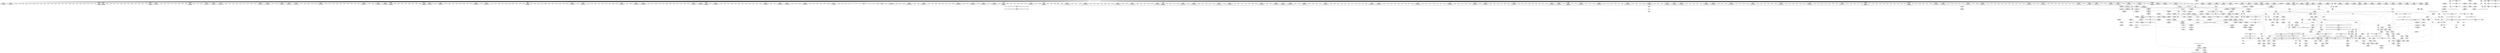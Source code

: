 digraph {
	CE0x4097440 [shape=record,shape=Mrecord,label="{CE0x4097440|56:_i8*,_:_CRE_147,148_}"]
	CE0x40abab0 [shape=record,shape=Mrecord,label="{CE0x40abab0|56:_i8*,_:_CRE_186,187_}"]
	CE0x40b7ff0 [shape=record,shape=Mrecord,label="{CE0x40b7ff0|selinux_kernel_create_files_as:sid1|security/selinux/hooks.c,3548|*SummSource*}"]
	CE0x4112500 [shape=record,shape=Mrecord,label="{CE0x4112500|i32_78|*Constant*}"]
	CE0x40f90c0 [shape=record,shape=Mrecord,label="{CE0x40f90c0|get_current:bb}"]
	CE0x409ee20 [shape=record,shape=Mrecord,label="{CE0x409ee20|56:_i8*,_:_CRE_609,610_}"]
	CE0x40ab890 [shape=record,shape=Mrecord,label="{CE0x40ab890|56:_i8*,_:_CRE_184,185_}"]
	CE0x40b6a50 [shape=record,shape=Mrecord,label="{CE0x40b6a50|56:_i8*,_:_CRE_981,982_}"]
	CE0x40af180 [shape=record,shape=Mrecord,label="{CE0x40af180|56:_i8*,_:_CRE_160,161_}"]
	CE0x40bf060 [shape=record,shape=Mrecord,label="{CE0x40bf060|56:_i8*,_:_CRE_588,589_}"]
	CE0x4101fa0 [shape=record,shape=Mrecord,label="{CE0x4101fa0|GLOBAL:__llvm_gcov_ctr125|Global_var:__llvm_gcov_ctr125}"]
	CE0x40b3ab0 [shape=record,shape=Mrecord,label="{CE0x40b3ab0|56:_i8*,_:_CRE_905,906_}"]
	CE0x40be180 [shape=record,shape=Mrecord,label="{CE0x40be180|56:_i8*,_:_CRE_574,575_}"]
	CE0x4104b50 [shape=record,shape=Mrecord,label="{CE0x4104b50|current_sid:tobool1|security/selinux/hooks.c,218|*SummSink*}"]
	CE0x408ef50 [shape=record,shape=Mrecord,label="{CE0x408ef50|current_sid:tmp9|security/selinux/hooks.c,218}"]
	CE0x41103b0 [shape=record,shape=Mrecord,label="{CE0x41103b0|current_sid:tmp20|security/selinux/hooks.c,218|*SummSink*}"]
	CE0x40dd600 [shape=record,shape=Mrecord,label="{CE0x40dd600|28:_i32,_:_CRE_77,78_}"]
	CE0x408ede0 [shape=record,shape=Mrecord,label="{CE0x408ede0|i64_5|*Constant*|*SummSource*}"]
	CE0x40b7a00 [shape=record,shape=Mrecord,label="{CE0x40b7a00|selinux_kernel_create_files_as:new|Function::selinux_kernel_create_files_as&Arg::new::}"]
	CE0x4113b40 [shape=record,shape=Mrecord,label="{CE0x4113b40|current_sid:tmp22|security/selinux/hooks.c,218|*SummSource*}"]
	CE0x40a2ab0 [shape=record,shape=Mrecord,label="{CE0x40a2ab0|56:_i8*,_:_CRE_824,832_|*MultipleSource*|Function::selinux_kernel_create_files_as&Arg::inode::|security/selinux/hooks.c,3543}"]
	CE0x40afef0 [shape=record,shape=Mrecord,label="{CE0x40afef0|56:_i8*,_:_CRE_281,282_}"]
	CE0x410e8d0 [shape=record,shape=Mrecord,label="{CE0x410e8d0|get_current:bb|*SummSource*}"]
	CE0x4096b70 [shape=record,shape=Mrecord,label="{CE0x4096b70|56:_i8*,_:_CRE_198,199_}"]
	CE0x40a01d0 [shape=record,shape=Mrecord,label="{CE0x40a01d0|56:_i8*,_:_CRE_640,648_|*MultipleSource*|Function::selinux_kernel_create_files_as&Arg::inode::|security/selinux/hooks.c,3543}"]
	CE0x40f3800 [shape=record,shape=Mrecord,label="{CE0x40f3800|current_sid:tmp17|security/selinux/hooks.c,218|*SummSink*}"]
	CE0x40a7830 [shape=record,shape=Mrecord,label="{CE0x40a7830|56:_i8*,_:_CRE_48,56_|*MultipleSource*|Function::selinux_kernel_create_files_as&Arg::inode::|security/selinux/hooks.c,3543}"]
	CE0x4083ac0 [shape=record,shape=Mrecord,label="{CE0x4083ac0|i64_2|*Constant*}"]
	CE0x40ece80 [shape=record,shape=Mrecord,label="{CE0x40ece80|i32_2|*Constant*}"]
	CE0x40d9ee0 [shape=record,shape=Mrecord,label="{CE0x40d9ee0|_call_void_lockdep_rcu_suspicious(i8*_getelementptr_inbounds_(_25_x_i8_,_25_x_i8_*_.str3,_i32_0,_i32_0),_i32_218,_i8*_getelementptr_inbounds_(_45_x_i8_,_45_x_i8_*_.str12,_i32_0,_i32_0))_#10,_!dbg_!27727|security/selinux/hooks.c,218|*SummSource*}"]
	CE0x40bd5d0 [shape=record,shape=Mrecord,label="{CE0x40bd5d0|28:_i32,_:_CRE_34,35_|*MultipleSource*|*LoadInst*|security/selinux/hooks.c,3543|security/selinux/hooks.c,3543|security/selinux/hooks.c,3548}"]
	CE0x41001d0 [shape=record,shape=Mrecord,label="{CE0x41001d0|i64*_getelementptr_inbounds_(_11_x_i64_,_11_x_i64_*___llvm_gcov_ctr125,_i64_0,_i64_1)|*Constant*}"]
	CE0x40aeaa0 [shape=record,shape=Mrecord,label="{CE0x40aeaa0|56:_i8*,_:_CRE_247,248_}"]
	CE0x40fd5d0 [shape=record,shape=Mrecord,label="{CE0x40fd5d0|current_sid:tmp1}"]
	CE0x40bee40 [shape=record,shape=Mrecord,label="{CE0x40bee40|56:_i8*,_:_CRE_586,587_}"]
	CE0x40e5ef0 [shape=record,shape=Mrecord,label="{CE0x40e5ef0|_ret_i32_%tmp24,_!dbg_!27742|security/selinux/hooks.c,220}"]
	CE0x4109530 [shape=record,shape=Mrecord,label="{CE0x4109530|current_sid:tmp8|security/selinux/hooks.c,218}"]
	CE0x40a8890 [shape=record,shape=Mrecord,label="{CE0x40a8890|56:_i8*,_:_CRE_144,145_}"]
	CE0x40ded00 [shape=record,shape=Mrecord,label="{CE0x40ded00|28:_i32,_:_CRE_100,101_}"]
	CE0x4112570 [shape=record,shape=Mrecord,label="{CE0x4112570|i32_78|*Constant*|*SummSink*}"]
	CE0x4147980 [shape=record,shape=Mrecord,label="{CE0x4147980|i64_1|*Constant*}"]
	CE0x40b1870 [shape=record,shape=Mrecord,label="{CE0x40b1870|56:_i8*,_:_CRE_305,306_}"]
	CE0x4097d10 [shape=record,shape=Mrecord,label="{CE0x4097d10|_call_void_mcount()_#3|*SummSource*}"]
	CE0x40ee090 [shape=record,shape=Mrecord,label="{CE0x40ee090|avc_has_perm:entry|*SummSource*}"]
	CE0x40fcde0 [shape=record,shape=Mrecord,label="{CE0x40fcde0|current_sid:tmp14|security/selinux/hooks.c,218|*SummSink*}"]
	CE0x4089cd0 [shape=record,shape=Mrecord,label="{CE0x4089cd0|56:_i8*,_:_CRE_472,473_}"]
	CE0x40aedd0 [shape=record,shape=Mrecord,label="{CE0x40aedd0|56:_i8*,_:_CRE_250,251_}"]
	CE0x4107070 [shape=record,shape=Mrecord,label="{CE0x4107070|current_sid:do.body}"]
	CE0x40fe5f0 [shape=record,shape=Mrecord,label="{CE0x40fe5f0|current_sid:do.end}"]
	CE0x40b3450 [shape=record,shape=Mrecord,label="{CE0x40b3450|56:_i8*,_:_CRE_899,900_}"]
	CE0x40e0290 [shape=record,shape=Mrecord,label="{CE0x40e0290|28:_i32,_:_CRE_120,128_|*MultipleSource*|*LoadInst*|security/selinux/hooks.c,3543|security/selinux/hooks.c,3543|security/selinux/hooks.c,3548}"]
	CE0x408b110 [shape=record,shape=Mrecord,label="{CE0x408b110|56:_i8*,_:_CRE_408,416_|*MultipleSource*|Function::selinux_kernel_create_files_as&Arg::inode::|security/selinux/hooks.c,3543}"]
	CE0x409a910 [shape=record,shape=Mrecord,label="{CE0x409a910|56:_i8*,_:_CRE_191,192_}"]
	CE0x408af30 [shape=record,shape=Mrecord,label="{CE0x408af30|56:_i8*,_:_CRE_400,408_|*MultipleSource*|Function::selinux_kernel_create_files_as&Arg::inode::|security/selinux/hooks.c,3543}"]
	CE0x40e44b0 [shape=record,shape=Mrecord,label="{CE0x40e44b0|128:_i8*,_:_CRE_128,136_|*MultipleSource*|Function::selinux_kernel_create_files_as&Arg::new::|security/selinux/hooks.c,3544}"]
	CE0x40fcac0 [shape=record,shape=Mrecord,label="{CE0x40fcac0|current_sid:tmp14|security/selinux/hooks.c,218}"]
	CE0x409aa20 [shape=record,shape=Mrecord,label="{CE0x409aa20|56:_i8*,_:_CRE_192,193_}"]
	CE0x40a4ee0 [shape=record,shape=Mrecord,label="{CE0x40a4ee0|56:_i8*,_:_CRE_205,206_}"]
	CE0x40fde20 [shape=record,shape=Mrecord,label="{CE0x40fde20|current_sid:call|security/selinux/hooks.c,218|*SummSink*}"]
	CE0x410ea50 [shape=record,shape=Mrecord,label="{CE0x410ea50|get_current:bb|*SummSink*}"]
	CE0x40be3a0 [shape=record,shape=Mrecord,label="{CE0x40be3a0|56:_i8*,_:_CRE_576,577_}"]
	CE0x40e9f80 [shape=record,shape=Mrecord,label="{CE0x40e9f80|i32_22|*Constant*|*SummSink*}"]
	CE0x40afd00 [shape=record,shape=Mrecord,label="{CE0x40afd00|56:_i8*,_:_CRE_279,280_}"]
	CE0x4096710 [shape=record,shape=Mrecord,label="{CE0x4096710|56:_i8*,_:_CRE_258,259_}"]
	CE0x4097660 [shape=record,shape=Mrecord,label="{CE0x4097660|56:_i8*,_:_CRE_149,150_}"]
	CE0x40dd700 [shape=record,shape=Mrecord,label="{CE0x40dd700|28:_i32,_:_CRE_78,79_}"]
	CE0x40e7fe0 [shape=record,shape=Mrecord,label="{CE0x40e7fe0|28:_i32,_:_CRE_53,54_}"]
	CE0x40b7cd0 [shape=record,shape=Mrecord,label="{CE0x40b7cd0|selinux_kernel_create_files_as:security|security/selinux/hooks.c,3544}"]
	CE0x40961c0 [shape=record,shape=Mrecord,label="{CE0x40961c0|56:_i8*,_:_CRE_253,254_}"]
	CE0x40fd560 [shape=record,shape=Mrecord,label="{CE0x40fd560|i64_1|*Constant*}"]
	CE0x40fe800 [shape=record,shape=Mrecord,label="{CE0x40fe800|current_sid:do.end|*SummSink*}"]
	CE0x4099ec0 [shape=record,shape=Mrecord,label="{CE0x4099ec0|56:_i8*,_:_CRE_165,166_}"]
	CE0x40b0aa0 [shape=record,shape=Mrecord,label="{CE0x40b0aa0|56:_i8*,_:_CRE_292,293_}"]
	CE0x3988080 [shape=record,shape=Mrecord,label="{CE0x3988080|selinux_kernel_create_files_as:tmp1}"]
	CE0x40a08f0 [shape=record,shape=Mrecord,label="{CE0x40a08f0|56:_i8*,_:_CRE_672,680_|*MultipleSource*|Function::selinux_kernel_create_files_as&Arg::inode::|security/selinux/hooks.c,3543}"]
	CE0x4114500 [shape=record,shape=Mrecord,label="{CE0x4114500|i32_1|*Constant*|*SummSource*}"]
	CE0x40b2bd0 [shape=record,shape=Mrecord,label="{CE0x40b2bd0|56:_i8*,_:_CRE_891,892_}"]
	CE0x4097770 [shape=record,shape=Mrecord,label="{CE0x4097770|56:_i8*,_:_CRE_150,151_}"]
	CE0x40bcd10 [shape=record,shape=Mrecord,label="{CE0x40bcd10|28:_i32,_:_CRE_20,21_}"]
	CE0x40f2d30 [shape=record,shape=Mrecord,label="{CE0x40f2d30|i8*_getelementptr_inbounds_(_45_x_i8_,_45_x_i8_*_.str12,_i32_0,_i32_0)|*Constant*|*SummSink*}"]
	CE0x4083fb0 [shape=record,shape=Mrecord,label="{CE0x4083fb0|current_sid:tmp15|security/selinux/hooks.c,218|*SummSink*}"]
	CE0x4108c00 [shape=record,shape=Mrecord,label="{CE0x4108c00|current_sid:tmp|*SummSource*}"]
	CE0x408bc10 [shape=record,shape=Mrecord,label="{CE0x408bc10|56:_i8*,_:_CRE_456,464_|*MultipleSource*|Function::selinux_kernel_create_files_as&Arg::inode::|security/selinux/hooks.c,3543}"]
	CE0x40bda10 [shape=record,shape=Mrecord,label="{CE0x40bda10|56:_i8*,_:_CRE_567,568_}"]
	CE0x409ef30 [shape=record,shape=Mrecord,label="{CE0x409ef30|56:_i8*,_:_CRE_610,611_}"]
	CE0x410aba0 [shape=record,shape=Mrecord,label="{CE0x410aba0|current_sid:land.lhs.true2}"]
	CE0x4099fd0 [shape=record,shape=Mrecord,label="{CE0x4099fd0|56:_i8*,_:_CRE_166,167_}"]
	CE0x40b1320 [shape=record,shape=Mrecord,label="{CE0x40b1320|56:_i8*,_:_CRE_300,301_}"]
	CE0x4087130 [shape=record,shape=Mrecord,label="{CE0x4087130|128:_i8*,_:_CRE_4,8_|*MultipleSource*|Function::selinux_kernel_create_files_as&Arg::new::|security/selinux/hooks.c,3544}"]
	CE0x408d880 [shape=record,shape=Mrecord,label="{CE0x408d880|current_sid:tmp3|*SummSink*}"]
	CE0x40e5750 [shape=record,shape=Mrecord,label="{CE0x40e5750|selinux_kernel_create_files_as:tmp11|security/selinux/hooks.c,3554}"]
	CE0x40e1730 [shape=record,shape=Mrecord,label="{CE0x40e1730|selinux_kernel_create_files_as:tmp6|security/selinux/hooks.c,3548|*SummSource*}"]
	CE0x40ec8d0 [shape=record,shape=Mrecord,label="{CE0x40ec8d0|avc_has_perm:tsid|Function::avc_has_perm&Arg::tsid::|*SummSink*}"]
	CE0x40eafa0 [shape=record,shape=Mrecord,label="{CE0x40eafa0|avc_has_perm:auditdata|Function::avc_has_perm&Arg::auditdata::|*SummSource*}"]
	CE0x40b5430 [shape=record,shape=Mrecord,label="{CE0x40b5430|56:_i8*,_:_CRE_929,930_}"]
	CE0x4110cc0 [shape=record,shape=Mrecord,label="{CE0x4110cc0|GLOBAL:get_current|*Constant*}"]
	CE0x40997b0 [shape=record,shape=Mrecord,label="{CE0x40997b0|56:_i8*,_:_CRE_277,278_}"]
	CE0x40fbcd0 [shape=record,shape=Mrecord,label="{CE0x40fbcd0|i64*_getelementptr_inbounds_(_5_x_i64_,_5_x_i64_*___llvm_gcov_ctr277,_i64_0,_i64_4)|*Constant*|*SummSource*}"]
	CE0x4106890 [shape=record,shape=Mrecord,label="{CE0x4106890|i64_4|*Constant*|*SummSource*}"]
	CE0x40ab780 [shape=record,shape=Mrecord,label="{CE0x40ab780|56:_i8*,_:_CRE_183,184_}"]
	CE0x40a0710 [shape=record,shape=Mrecord,label="{CE0x40a0710|56:_i8*,_:_CRE_664,672_|*MultipleSource*|Function::selinux_kernel_create_files_as&Arg::inode::|security/selinux/hooks.c,3543}"]
	CE0x40d9750 [shape=record,shape=Mrecord,label="{CE0x40d9750|i64*_getelementptr_inbounds_(_5_x_i64_,_5_x_i64_*___llvm_gcov_ctr277,_i64_0,_i64_3)|*Constant*|*SummSink*}"]
	CE0x40bfc10 [shape=record,shape=Mrecord,label="{CE0x40bfc10|56:_i8*,_:_CRE_599,600_}"]
	CE0x40ed540 [shape=record,shape=Mrecord,label="{CE0x40ed540|selinux_kernel_create_files_as:call2|security/selinux/hooks.c,3548|*SummSource*}"]
	CE0x40f48e0 [shape=record,shape=Mrecord,label="{CE0x40f48e0|selinux_kernel_create_files_as:tmp13|security/selinux/hooks.c,3554|*SummSink*}"]
	CE0x40eae90 [shape=record,shape=Mrecord,label="{CE0x40eae90|avc_has_perm:auditdata|Function::avc_has_perm&Arg::auditdata::}"]
	CE0x40eb170 [shape=record,shape=Mrecord,label="{CE0x40eb170|_ret_i32_%retval.0,_!dbg_!27728|security/selinux/avc.c,775|*SummSource*}"]
	CE0x409fbf0 [shape=record,shape=Mrecord,label="{CE0x409fbf0|56:_i8*,_:_CRE_622,623_}"]
	CE0x40a26f0 [shape=record,shape=Mrecord,label="{CE0x40a26f0|56:_i8*,_:_CRE_808,816_|*MultipleSource*|Function::selinux_kernel_create_files_as&Arg::inode::|security/selinux/hooks.c,3543}"]
	CE0x40a3760 [shape=record,shape=Mrecord,label="{CE0x40a3760|56:_i8*,_:_CRE_868,869_}"]
	CE0x40a6450 [shape=record,shape=Mrecord,label="{CE0x40a6450|56:_i8*,_:_CRE_561,562_}"]
	CE0x4112f00 [shape=record,shape=Mrecord,label="{CE0x4112f00|i32_22|*Constant*}"]
	CE0x40e2f60 [shape=record,shape=Mrecord,label="{CE0x40e2f60|GLOBAL:__llvm_gcov_ctr277|Global_var:__llvm_gcov_ctr277}"]
	CE0x40b3780 [shape=record,shape=Mrecord,label="{CE0x40b3780|56:_i8*,_:_CRE_902,903_}"]
	CE0x4110f60 [shape=record,shape=Mrecord,label="{CE0x4110f60|GLOBAL:get_current|*Constant*|*SummSource*}"]
	CE0x409fe10 [shape=record,shape=Mrecord,label="{CE0x409fe10|56:_i8*,_:_CRE_864,865_}"]
	CE0x40f66f0 [shape=record,shape=Mrecord,label="{CE0x40f66f0|current_sid:tmp2|*SummSource*}"]
	CE0x40ea110 [shape=record,shape=Mrecord,label="{CE0x40ea110|selinux_kernel_create_files_as:new|Function::selinux_kernel_create_files_as&Arg::new::|*SummSink*}"]
	CE0x40a49b0 [shape=record,shape=Mrecord,label="{CE0x40a49b0|56:_i8*,_:_CRE_884,885_}"]
	CE0x40a89f0 [shape=record,shape=Mrecord,label="{CE0x40a89f0|56:_i8*,_:_CRE_96,104_|*MultipleSource*|Function::selinux_kernel_create_files_as&Arg::inode::|security/selinux/hooks.c,3543}"]
	CE0x40bd110 [shape=record,shape=Mrecord,label="{CE0x40bd110|28:_i32,_:_CRE_24,28_|*MultipleSource*|*LoadInst*|security/selinux/hooks.c,3543|security/selinux/hooks.c,3543|security/selinux/hooks.c,3548}"]
	CE0x40af290 [shape=record,shape=Mrecord,label="{CE0x40af290|56:_i8*,_:_CRE_161,162_}"]
	CE0x40b4770 [shape=record,shape=Mrecord,label="{CE0x40b4770|56:_i8*,_:_CRE_917,918_}"]
	CE0x40e8180 [shape=record,shape=Mrecord,label="{CE0x40e8180|28:_i32,_:_CRE_55,56_}"]
	CE0x40bea00 [shape=record,shape=Mrecord,label="{CE0x40bea00|56:_i8*,_:_CRE_582,583_}"]
	CE0x40faa20 [shape=record,shape=Mrecord,label="{CE0x40faa20|selinux_kernel_create_files_as:create_sid|security/selinux/hooks.c,3554|*SummSink*}"]
	CE0x408e700 [shape=record,shape=Mrecord,label="{CE0x408e700|current_sid:tmp13|security/selinux/hooks.c,218|*SummSource*}"]
	CE0x4113fd0 [shape=record,shape=Mrecord,label="{CE0x4113fd0|current_sid:tmp23|security/selinux/hooks.c,218|*SummSource*}"]
	CE0x40ae130 [shape=record,shape=Mrecord,label="{CE0x40ae130|56:_i8*,_:_CRE_212,216_|*MultipleSource*|Function::selinux_kernel_create_files_as&Arg::inode::|security/selinux/hooks.c,3543}"]
	CE0x40afde0 [shape=record,shape=Mrecord,label="{CE0x40afde0|56:_i8*,_:_CRE_280,281_}"]
	CE0x408a1e0 [shape=record,shape=Mrecord,label="{CE0x408a1e0|56:_i8*,_:_CRE_336,344_|*MultipleSource*|Function::selinux_kernel_create_files_as&Arg::inode::|security/selinux/hooks.c,3543}"]
	CE0x40e5e60 [shape=record,shape=Mrecord,label="{CE0x40e5e60|current_sid:entry|*SummSink*}"]
	CE0x40a37d0 [shape=record,shape=Mrecord,label="{CE0x40a37d0|56:_i8*,_:_CRE_867,868_}"]
	CE0x410b3c0 [shape=record,shape=Mrecord,label="{CE0x410b3c0|current_sid:tmp8|security/selinux/hooks.c,218|*SummSource*}"]
	CE0x40b4220 [shape=record,shape=Mrecord,label="{CE0x40b4220|56:_i8*,_:_CRE_912,913_}"]
	CE0x408c390 [shape=record,shape=Mrecord,label="{CE0x408c390|56:_i8*,_:_CRE_475,476_}"]
	CE0x40b3cd0 [shape=record,shape=Mrecord,label="{CE0x40b3cd0|56:_i8*,_:_CRE_907,908_}"]
	CE0x40ed800 [shape=record,shape=Mrecord,label="{CE0x40ed800|i32_(i32,_i32,_i16,_i32,_%struct.common_audit_data*)*_bitcast_(i32_(i32,_i32,_i16,_i32,_%struct.common_audit_data.495*)*_avc_has_perm_to_i32_(i32,_i32,_i16,_i32,_%struct.common_audit_data*)*)|*Constant*}"]
	CE0x4113750 [shape=record,shape=Mrecord,label="{CE0x4113750|current_sid:security|security/selinux/hooks.c,218|*SummSink*}"]
	CE0x40bff40 [shape=record,shape=Mrecord,label="{CE0x40bff40|56:_i8*,_:_CRE_602,603_}"]
	CE0x4093080 [shape=record,shape=Mrecord,label="{CE0x4093080|56:_i8*,_:_CRE_72,76_|*MultipleSource*|Function::selinux_kernel_create_files_as&Arg::inode::|security/selinux/hooks.c,3543}"]
	CE0x40fa8c0 [shape=record,shape=Mrecord,label="{CE0x40fa8c0|selinux_kernel_create_files_as:create_sid|security/selinux/hooks.c,3554|*SummSource*}"]
	CE0x40b5540 [shape=record,shape=Mrecord,label="{CE0x40b5540|56:_i8*,_:_CRE_930,931_}"]
	CE0x3988120 [shape=record,shape=Mrecord,label="{CE0x3988120|selinux_kernel_create_files_as:tmp1|*SummSource*}"]
	CE0x40ae2a0 [shape=record,shape=Mrecord,label="{CE0x40ae2a0|56:_i8*,_:_CRE_216,224_|*MultipleSource*|Function::selinux_kernel_create_files_as&Arg::inode::|security/selinux/hooks.c,3543}"]
	CE0x40e8920 [shape=record,shape=Mrecord,label="{CE0x40e8920|28:_i32,_:_CRE_63,64_}"]
	CE0x4da9c60 [shape=record,shape=Mrecord,label="{CE0x4da9c60|56:_i8*,_:_CRE_139,140_}"]
	CE0x40e40f0 [shape=record,shape=Mrecord,label="{CE0x40e40f0|128:_i8*,_:_CRE_112,120_|*MultipleSource*|Function::selinux_kernel_create_files_as&Arg::new::|security/selinux/hooks.c,3544}"]
	CE0x40e57c0 [shape=record,shape=Mrecord,label="{CE0x40e57c0|selinux_kernel_create_files_as:tmp11|security/selinux/hooks.c,3554|*SummSource*}"]
	"CONST[source:0(mediator),value:2(dynamic)][purpose:{object}][SnkIdx:1]"
	CE0x40c0bb0 [shape=record,shape=Mrecord,label="{CE0x40c0bb0|56:_i8*,_:_CRE_146,147_}"]
	CE0x40e6150 [shape=record,shape=Mrecord,label="{CE0x40e6150|_ret_i32_%tmp24,_!dbg_!27742|security/selinux/hooks.c,220|*SummSink*}"]
	CE0x40e1e80 [shape=record,shape=Mrecord,label="{CE0x40e1e80|selinux_kernel_create_files_as:cmp|security/selinux/hooks.c,3553|*SummSource*}"]
	CE0x40ed710 [shape=record,shape=Mrecord,label="{CE0x40ed710|selinux_kernel_create_files_as:call2|security/selinux/hooks.c,3548|*SummSink*}"]
	CE0x40b4aa0 [shape=record,shape=Mrecord,label="{CE0x40b4aa0|56:_i8*,_:_CRE_920,921_}"]
	CE0x40df4c0 [shape=record,shape=Mrecord,label="{CE0x40df4c0|28:_i32,_:_CRE_107,108_}"]
	CE0x40e8520 [shape=record,shape=Mrecord,label="{CE0x40e8520|28:_i32,_:_CRE_59,60_}"]
	CE0x4108710 [shape=record,shape=Mrecord,label="{CE0x4108710|_call_void_mcount()_#3}"]
	CE0x41061d0 [shape=record,shape=Mrecord,label="{CE0x41061d0|current_sid:tmp10|security/selinux/hooks.c,218|*SummSink*}"]
	CE0x40a6230 [shape=record,shape=Mrecord,label="{CE0x40a6230|56:_i8*,_:_CRE_559,560_}"]
	CE0x40a0530 [shape=record,shape=Mrecord,label="{CE0x40a0530|56:_i8*,_:_CRE_656,664_|*MultipleSource*|Function::selinux_kernel_create_files_as&Arg::inode::|security/selinux/hooks.c,3543}"]
	CE0x4113560 [shape=record,shape=Mrecord,label="{CE0x4113560|COLLAPSED:_CMRE:_elem_0::|security/selinux/hooks.c,218}"]
	CE0x40b5100 [shape=record,shape=Mrecord,label="{CE0x40b5100|56:_i8*,_:_CRE_926,927_}"]
	CE0x40fcf10 [shape=record,shape=Mrecord,label="{CE0x40fcf10|i1_true|*Constant*}"]
	CE0x40f7710 [shape=record,shape=Mrecord,label="{CE0x40f7710|_call_void_mcount()_#3|*SummSink*}"]
	CE0x40e7590 [shape=record,shape=Mrecord,label="{CE0x40e7590|i32_3|*Constant*|*SummSource*}"]
	CE0x40b0bb0 [shape=record,shape=Mrecord,label="{CE0x40b0bb0|56:_i8*,_:_CRE_293,294_}"]
	CE0x40bb4c0 [shape=record,shape=Mrecord,label="{CE0x40bb4c0|56:_i8*,_:_CRE_508,512_|*MultipleSource*|Function::selinux_kernel_create_files_as&Arg::inode::|security/selinux/hooks.c,3543}"]
	CE0x4096950 [shape=record,shape=Mrecord,label="{CE0x4096950|56:_i8*,_:_CRE_8,12_|*MultipleSource*|Function::selinux_kernel_create_files_as&Arg::inode::|security/selinux/hooks.c,3543}"]
	"CONST[source:0(mediator),value:2(dynamic)][purpose:{object}][SnkIdx:2]"
	CE0x40ad590 [shape=record,shape=Mrecord,label="{CE0x40ad590|selinux_kernel_create_files_as:tmp10|security/selinux/hooks.c,3553|*SummSink*}"]
	CE0x410ad10 [shape=record,shape=Mrecord,label="{CE0x410ad10|current_sid:land.lhs.true2|*SummSource*}"]
	CE0x40a3050 [shape=record,shape=Mrecord,label="{CE0x40a3050|56:_i8*,_:_CRE_848,856_|*MultipleSource*|Function::selinux_kernel_create_files_as&Arg::inode::|security/selinux/hooks.c,3543}"]
	CE0x40998c0 [shape=record,shape=Mrecord,label="{CE0x40998c0|56:_i8*,_:_CRE_278,279_}"]
	CE0x409e560 [shape=record,shape=Mrecord,label="{CE0x409e560|selinux_kernel_create_files_as:if.then|*SummSink*}"]
	CE0x4104120 [shape=record,shape=Mrecord,label="{CE0x4104120|GLOBAL:__llvm_gcov_ctr125|Global_var:__llvm_gcov_ctr125|*SummSource*}"]
	CE0x40e7cf0 [shape=record,shape=Mrecord,label="{CE0x40e7cf0|28:_i32,_:_CRE_50,51_}"]
	CE0x40a1610 [shape=record,shape=Mrecord,label="{CE0x40a1610|56:_i8*,_:_CRE_728,736_|*MultipleSource*|Function::selinux_kernel_create_files_as&Arg::inode::|security/selinux/hooks.c,3543}"]
	CE0x4112ff0 [shape=record,shape=Mrecord,label="{CE0x4112ff0|current_sid:tmp21|security/selinux/hooks.c,218|*SummSink*}"]
	CE0x40be070 [shape=record,shape=Mrecord,label="{CE0x40be070|56:_i8*,_:_CRE_573,574_}"]
	CE0x40e7910 [shape=record,shape=Mrecord,label="{CE0x40e7910|28:_i32,_:_CRE_48,49_}"]
	CE0x40893e0 [shape=record,shape=Mrecord,label="{CE0x40893e0|selinux_kernel_create_files_as:entry|*SummSource*}"]
	CE0x4091a00 [shape=record,shape=Mrecord,label="{CE0x4091a00|i64*_getelementptr_inbounds_(_11_x_i64_,_11_x_i64_*___llvm_gcov_ctr125,_i64_0,_i64_6)|*Constant*|*SummSource*}"]
	CE0x4096600 [shape=record,shape=Mrecord,label="{CE0x4096600|56:_i8*,_:_CRE_257,258_}"]
	CE0x40b4440 [shape=record,shape=Mrecord,label="{CE0x40b4440|56:_i8*,_:_CRE_914,915_}"]
	CE0x40ff3a0 [shape=record,shape=Mrecord,label="{CE0x40ff3a0|current_sid:tmp4|security/selinux/hooks.c,218}"]
	CE0x40ac470 [shape=record,shape=Mrecord,label="{CE0x40ac470|i32_10|*Constant*|*SummSource*}"]
	CE0x4085010 [shape=record,shape=Mrecord,label="{CE0x4085010|current_sid:tmp11|security/selinux/hooks.c,218|*SummSource*}"]
	CE0x4104220 [shape=record,shape=Mrecord,label="{CE0x4104220|current_sid:tmp5|security/selinux/hooks.c,218|*SummSink*}"]
	CE0x408e910 [shape=record,shape=Mrecord,label="{CE0x408e910|get_current:tmp|*SummSink*}"]
	CE0x40a1f70 [shape=record,shape=Mrecord,label="{CE0x40a1f70|56:_i8*,_:_CRE_768,776_|*MultipleSource*|Function::selinux_kernel_create_files_as&Arg::inode::|security/selinux/hooks.c,3543}"]
	CE0x40a4e00 [shape=record,shape=Mrecord,label="{CE0x40a4e00|56:_i8*,_:_CRE_204,205_}"]
	CE0x40b5a90 [shape=record,shape=Mrecord,label="{CE0x40b5a90|56:_i8*,_:_CRE_935,936_}"]
	CE0x40e4e10 [shape=record,shape=Mrecord,label="{CE0x40e4e10|128:_i8*,_:_CRE_168,176_|*MultipleSource*|Function::selinux_kernel_create_files_as&Arg::new::|security/selinux/hooks.c,3544}"]
	CE0x4099040 [shape=record,shape=Mrecord,label="{CE0x4099040|56:_i8*,_:_CRE_270,271_}"]
	CE0x40e8b20 [shape=record,shape=Mrecord,label="{CE0x40e8b20|28:_i32,_:_CRE_65,66_}"]
	CE0x4da9bf0 [shape=record,shape=Mrecord,label="{CE0x4da9bf0|56:_i8*,_:_CRE_140,141_}"]
	CE0x40e2cd0 [shape=record,shape=Mrecord,label="{CE0x40e2cd0|selinux_kernel_create_files_as:tmp7|security/selinux/hooks.c,3553|*SummSink*}"]
	CE0x40e65f0 [shape=record,shape=Mrecord,label="{CE0x40e65f0|GLOBAL:current_sid|*Constant*|*SummSource*}"]
	CE0x40e51d0 [shape=record,shape=Mrecord,label="{CE0x40e51d0|selinux_kernel_create_files_as:tmp4|*LoadInst*|security/selinux/hooks.c,3544|*SummSink*}"]
	CE0x4091640 [shape=record,shape=Mrecord,label="{CE0x4091640|current_sid:tmp12|security/selinux/hooks.c,218|*SummSink*}"]
	CE0x4086c70 [shape=record,shape=Mrecord,label="{CE0x4086c70|selinux_kernel_create_files_as:tmp4|*LoadInst*|security/selinux/hooks.c,3544}"]
	CE0x40b2170 [shape=record,shape=Mrecord,label="{CE0x40b2170|56:_i8*,_:_CRE_174,175_}"]
	CE0x40bc870 [shape=record,shape=Mrecord,label="{CE0x40bc870|28:_i32,_:_CRE_15,16_}"]
	CE0x40bf5b0 [shape=record,shape=Mrecord,label="{CE0x40bf5b0|56:_i8*,_:_CRE_593,594_}"]
	CE0x40f2340 [shape=record,shape=Mrecord,label="{CE0x40f2340|i32_218|*Constant*}"]
	CE0x4112770 [shape=record,shape=Mrecord,label="{CE0x4112770|COLLAPSED:_GCMRE_current_task_external_global_%struct.task_struct*:_elem_0::|security/selinux/hooks.c,218}"]
	CE0x4107230 [shape=record,shape=Mrecord,label="{CE0x4107230|current_sid:do.body|*SummSink*}"]
	CE0x40b2df0 [shape=record,shape=Mrecord,label="{CE0x40b2df0|56:_i8*,_:_CRE_893,894_}"]
	CE0x40e7b00 [shape=record,shape=Mrecord,label="{CE0x40e7b00|28:_i32,_:_CRE_49,50_}"]
	CE0x40a9450 [shape=record,shape=Mrecord,label="{CE0x40a9450|56:_i8*,_:_CRE_156,157_}"]
	CE0x408b670 [shape=record,shape=Mrecord,label="{CE0x408b670|56:_i8*,_:_CRE_432,440_|*MultipleSource*|Function::selinux_kernel_create_files_as&Arg::inode::|security/selinux/hooks.c,3543}"]
	CE0x546b850 [shape=record,shape=Mrecord,label="{CE0x546b850|i64_1|*Constant*}"]
	CE0x40a8fa0 [shape=record,shape=Mrecord,label="{CE0x40a8fa0|56:_i8*,_:_CRE_80,88_|*MultipleSource*|Function::selinux_kernel_create_files_as&Arg::inode::|security/selinux/hooks.c,3543}"]
	CE0x4097c00 [shape=record,shape=Mrecord,label="{CE0x4097c00|i64*_getelementptr_inbounds_(_2_x_i64_,_2_x_i64_*___llvm_gcov_ctr98,_i64_0,_i64_1)|*Constant*|*SummSource*}"]
	CE0x40928e0 [shape=record,shape=Mrecord,label="{CE0x40928e0|56:_i8*,_:_CRE_153,154_}"]
	CE0x40af3a0 [shape=record,shape=Mrecord,label="{CE0x40af3a0|56:_i8*,_:_CRE_162,163_}"]
	CE0x40baaa0 [shape=record,shape=Mrecord,label="{CE0x40baaa0|56:_i8*,_:_CRE_485,486_}"]
	CE0x40b5320 [shape=record,shape=Mrecord,label="{CE0x40b5320|56:_i8*,_:_CRE_928,929_}"]
	CE0x4102fe0 [shape=record,shape=Mrecord,label="{CE0x4102fe0|current_sid:tmp6|security/selinux/hooks.c,218|*SummSink*}"]
	CE0x4113370 [shape=record,shape=Mrecord,label="{CE0x4113370|current_sid:security|security/selinux/hooks.c,218|*SummSource*}"]
	CE0x4089bc0 [shape=record,shape=Mrecord,label="{CE0x4089bc0|56:_i8*,_:_CRE_311,312_}"]
	CE0x40dd800 [shape=record,shape=Mrecord,label="{CE0x40dd800|28:_i32,_:_CRE_79,80_}"]
	CE0x40b64a0 [shape=record,shape=Mrecord,label="{CE0x40b64a0|56:_i8*,_:_CRE_977,978_}"]
	CE0x40e8620 [shape=record,shape=Mrecord,label="{CE0x40e8620|28:_i32,_:_CRE_60,61_}"]
	CE0x40fb7c0 [shape=record,shape=Mrecord,label="{CE0x40fb7c0|12:_i32,_:_CME_16,20_|*MultipleSource*|security/selinux/hooks.c,3554|*LoadInst*|security/selinux/hooks.c,3544|security/selinux/hooks.c,3544}"]
	CE0x40de100 [shape=record,shape=Mrecord,label="{CE0x40de100|28:_i32,_:_CRE_88,89_}"]
	CE0x40e42d0 [shape=record,shape=Mrecord,label="{CE0x40e42d0|128:_i8*,_:_CRE_120,128_|*MultipleSource*|Function::selinux_kernel_create_files_as&Arg::new::|security/selinux/hooks.c,3544}"]
	CE0x40a0030 [shape=record,shape=Mrecord,label="{CE0x40a0030|56:_i8*,_:_CRE_632,640_|*MultipleSource*|Function::selinux_kernel_create_files_as&Arg::inode::|security/selinux/hooks.c,3543}"]
	CE0x41044a0 [shape=record,shape=Mrecord,label="{CE0x41044a0|current_sid:tmp6|security/selinux/hooks.c,218|*SummSource*}"]
	CE0x40929f0 [shape=record,shape=Mrecord,label="{CE0x40929f0|56:_i8*,_:_CRE_154,155_}"]
	CE0x40a9560 [shape=record,shape=Mrecord,label="{CE0x40a9560|56:_i8*,_:_CRE_157,158_}"]
	CE0x410c3f0 [shape=record,shape=Mrecord,label="{CE0x410c3f0|i64*_getelementptr_inbounds_(_11_x_i64_,_11_x_i64_*___llvm_gcov_ctr125,_i64_0,_i64_8)|*Constant*|*SummSource*}"]
	CE0x4106fd0 [shape=record,shape=Mrecord,label="{CE0x4106fd0|current_sid:if.end|*SummSink*}"]
	CE0x40b4ff0 [shape=record,shape=Mrecord,label="{CE0x40b4ff0|56:_i8*,_:_CRE_925,926_}"]
	CE0x40e2230 [shape=record,shape=Mrecord,label="{CE0x40e2230|i64_2|*Constant*}"]
	CE0x4100e00 [shape=record,shape=Mrecord,label="{CE0x4100e00|i64_0|*Constant*}"]
	CE0x4110090 [shape=record,shape=Mrecord,label="{CE0x4110090|current_sid:tmp20|security/selinux/hooks.c,218}"]
	CE0x4098020 [shape=record,shape=Mrecord,label="{CE0x4098020|i64*_getelementptr_inbounds_(_2_x_i64_,_2_x_i64_*___llvm_gcov_ctr98,_i64_0,_i64_1)|*Constant*}"]
	CE0x40bfb00 [shape=record,shape=Mrecord,label="{CE0x40bfb00|56:_i8*,_:_CRE_598,599_}"]
	CE0x40e0070 [shape=record,shape=Mrecord,label="{CE0x40e0070|28:_i32,_:_CRE_118,119_}"]
	CE0x40e8720 [shape=record,shape=Mrecord,label="{CE0x40e8720|28:_i32,_:_CRE_61,62_}"]
	CE0x40bf170 [shape=record,shape=Mrecord,label="{CE0x40bf170|56:_i8*,_:_CRE_589,590_}"]
	CE0x40a0cb0 [shape=record,shape=Mrecord,label="{CE0x40a0cb0|56:_i8*,_:_CRE_684,688_|*MultipleSource*|Function::selinux_kernel_create_files_as&Arg::inode::|security/selinux/hooks.c,3543}"]
	CE0x40b2ce0 [shape=record,shape=Mrecord,label="{CE0x40b2ce0|56:_i8*,_:_CRE_892,893_}"]
	CE0x40f8010 [shape=record,shape=Mrecord,label="{CE0x40f8010|current_sid:land.lhs.true}"]
	CE0x40ec5f0 [shape=record,shape=Mrecord,label="{CE0x40ec5f0|avc_has_perm:tsid|Function::avc_has_perm&Arg::tsid::}"]
	CE0x40acf20 [shape=record,shape=Mrecord,label="{CE0x40acf20|selinux_kernel_create_files_as:tmp10|security/selinux/hooks.c,3553}"]
	CE0x40ad960 [shape=record,shape=Mrecord,label="{CE0x40ad960|56:_i8*,_:_CRE_194,195_}"]
	CE0x408c320 [shape=record,shape=Mrecord,label="{CE0x408c320|56:_i8*,_:_CRE_476,477_}"]
	CE0x40b0cc0 [shape=record,shape=Mrecord,label="{CE0x40b0cc0|56:_i8*,_:_CRE_294,295_}"]
	CE0x40b1ba0 [shape=record,shape=Mrecord,label="{CE0x40b1ba0|56:_i8*,_:_CRE_308,309_}"]
	CE0x40a5320 [shape=record,shape=Mrecord,label="{CE0x40a5320|56:_i8*,_:_CRE_208,210_|*MultipleSource*|Function::selinux_kernel_create_files_as&Arg::inode::|security/selinux/hooks.c,3543}"]
	CE0x40dd400 [shape=record,shape=Mrecord,label="{CE0x40dd400|28:_i32,_:_CRE_75,76_}"]
	CE0x4097f70 [shape=record,shape=Mrecord,label="{CE0x4097f70|selinux_kernel_create_files_as:if.then|*SummSource*}"]
	CE0x40e5c30 [shape=record,shape=Mrecord,label="{CE0x40e5c30|selinux_kernel_create_files_as:tmp12|security/selinux/hooks.c,3554|*SummSink*}"]
	CE0x40a2510 [shape=record,shape=Mrecord,label="{CE0x40a2510|56:_i8*,_:_CRE_800,804_|*MultipleSource*|Function::selinux_kernel_create_files_as&Arg::inode::|security/selinux/hooks.c,3543}"]
	CE0x40ea210 [shape=record,shape=Mrecord,label="{CE0x40ea210|i32_2|*Constant*|*SummSource*}"]
	CE0x410aec0 [shape=record,shape=Mrecord,label="{CE0x410aec0|i64*_getelementptr_inbounds_(_11_x_i64_,_11_x_i64_*___llvm_gcov_ctr125,_i64_0,_i64_0)|*Constant*}"]
	CE0x40acda0 [shape=record,shape=Mrecord,label="{CE0x40acda0|selinux_kernel_create_files_as:tmp9|security/selinux/hooks.c,3553|*SummSink*}"]
	CE0x4102760 [shape=record,shape=Mrecord,label="{CE0x4102760|current_sid:if.then}"]
	CE0x5746360 [shape=record,shape=Mrecord,label="{CE0x5746360|i64_1|*Constant*|*SummSink*}"]
	CE0x40ecd10 [shape=record,shape=Mrecord,label="{CE0x40ecd10|i16_48|*Constant*|*SummSink*}"]
	CE0x40b0330 [shape=record,shape=Mrecord,label="{CE0x40b0330|56:_i8*,_:_CRE_285,286_}"]
	CE0x40b0ff0 [shape=record,shape=Mrecord,label="{CE0x40b0ff0|56:_i8*,_:_CRE_297,298_}"]
	CE0x410b680 [shape=record,shape=Mrecord,label="{CE0x410b680|current_sid:tmp8|security/selinux/hooks.c,218|*SummSink*}"]
	CE0x4095fd0 [shape=record,shape=Mrecord,label="{CE0x4095fd0|COLLAPSED:_GCMRE___llvm_gcov_ctr277_internal_global_5_x_i64_zeroinitializer:_elem_0:default:}"]
	CE0x40b29b0 [shape=record,shape=Mrecord,label="{CE0x40b29b0|56:_i8*,_:_CRE_889,890_}"]
	CE0x4110020 [shape=record,shape=Mrecord,label="{CE0x4110020|current_sid:tmp19|security/selinux/hooks.c,218|*SummSink*}"]
	"CONST[source:2(external),value:2(dynamic)][purpose:{subject}][SrcIdx:2]"
	CE0x40e3120 [shape=record,shape=Mrecord,label="{CE0x40e3120|GLOBAL:__llvm_gcov_ctr277|Global_var:__llvm_gcov_ctr277|*SummSource*}"]
	CE0x40f24e0 [shape=record,shape=Mrecord,label="{CE0x40f24e0|i32_218|*Constant*|*SummSource*}"]
	CE0x40e6210 [shape=record,shape=Mrecord,label="{CE0x40e6210|selinux_kernel_create_files_as:sid1|security/selinux/hooks.c,3548|*SummSink*}"]
	CE0x4088090 [shape=record,shape=Mrecord,label="{CE0x4088090|selinux_kernel_create_files_as:entry|*SummSink*}"]
	CE0x40bc710 [shape=record,shape=Mrecord,label="{CE0x40bc710|28:_i32,_:_CRE_13,14_}"]
	CE0x4101620 [shape=record,shape=Mrecord,label="{CE0x4101620|i64*_getelementptr_inbounds_(_11_x_i64_,_11_x_i64_*___llvm_gcov_ctr125,_i64_0,_i64_1)|*Constant*|*SummSource*}"]
	CE0x40ae880 [shape=record,shape=Mrecord,label="{CE0x40ae880|56:_i8*,_:_CRE_245,246_}"]
	CE0x40fc870 [shape=record,shape=Mrecord,label="{CE0x40fc870|COLLAPSED:_GCMRE___llvm_gcov_ctr98_internal_global_2_x_i64_zeroinitializer:_elem_0:default:}"]
	CE0x40fb970 [shape=record,shape=Mrecord,label="{CE0x40fb970|12:_i32,_:_CME_20,24_|*MultipleSource*|security/selinux/hooks.c,3554|*LoadInst*|security/selinux/hooks.c,3544|security/selinux/hooks.c,3544}"]
	CE0x40964f0 [shape=record,shape=Mrecord,label="{CE0x40964f0|56:_i8*,_:_CRE_256,257_}"]
	CE0x40bb880 [shape=record,shape=Mrecord,label="{CE0x40bb880|56:_i8*,_:_CRE_520,528_|*MultipleSource*|Function::selinux_kernel_create_files_as&Arg::inode::|security/selinux/hooks.c,3543}"]
	CE0x4092580 [shape=record,shape=Mrecord,label="{CE0x4092580|selinux_kernel_create_files_as:if.end|*SummSink*}"]
	CE0x40bc7a0 [shape=record,shape=Mrecord,label="{CE0x40bc7a0|28:_i32,_:_CRE_14,15_}"]
	CE0x40de200 [shape=record,shape=Mrecord,label="{CE0x40de200|28:_i32,_:_CRE_89,90_}"]
	CE0x40e60b0 [shape=record,shape=Mrecord,label="{CE0x40e60b0|_ret_i32_%tmp24,_!dbg_!27742|security/selinux/hooks.c,220|*SummSource*}"]
	CE0x40bab80 [shape=record,shape=Mrecord,label="{CE0x40bab80|56:_i8*,_:_CRE_486,487_}"]
	CE0x40ee4e0 [shape=record,shape=Mrecord,label="{CE0x40ee4e0|selinux_kernel_create_files_as:tmp9|security/selinux/hooks.c,3553}"]
	CE0x40e8420 [shape=record,shape=Mrecord,label="{CE0x40e8420|28:_i32,_:_CRE_58,59_}"]
	CE0x40bfe30 [shape=record,shape=Mrecord,label="{CE0x40bfe30|56:_i8*,_:_CRE_601,602_}"]
	CE0x4112870 [shape=record,shape=Mrecord,label="{CE0x4112870|current_sid:cred|security/selinux/hooks.c,218|*SummSource*}"]
	CE0x40b8610 [shape=record,shape=Mrecord,label="{CE0x40b8610|28:_i32,_:_CRE_9,10_}"]
	CE0x4106300 [shape=record,shape=Mrecord,label="{CE0x4106300|get_current:tmp1|*SummSource*}"]
	CE0x40de800 [shape=record,shape=Mrecord,label="{CE0x40de800|28:_i32,_:_CRE_95,96_}"]
	CE0x4110a10 [shape=record,shape=Mrecord,label="{CE0x4110a10|current_sid:call4|security/selinux/hooks.c,218|*SummSource*}"]
	CE0x40bc940 [shape=record,shape=Mrecord,label="{CE0x40bc940|28:_i32,_:_CRE_16,17_}"]
	CE0x4099150 [shape=record,shape=Mrecord,label="{CE0x4099150|56:_i8*,_:_CRE_271,272_}"]
	CE0x408dbb0 [shape=record,shape=Mrecord,label="{CE0x408dbb0|_call_void_mcount()_#3|*SummSource*}"]
	CE0x41041b0 [shape=record,shape=Mrecord,label="{CE0x41041b0|current_sid:tmp5|security/selinux/hooks.c,218|*SummSource*}"]
	CE0x408a7b0 [shape=record,shape=Mrecord,label="{CE0x408a7b0|56:_i8*,_:_CRE_360,376_|*MultipleSource*|Function::selinux_kernel_create_files_as&Arg::inode::|security/selinux/hooks.c,3543}"]
	CE0x40852c0 [shape=record,shape=Mrecord,label="{CE0x40852c0|current_sid:tmp12|security/selinux/hooks.c,218}"]
	CE0x40baeb0 [shape=record,shape=Mrecord,label="{CE0x40baeb0|56:_i8*,_:_CRE_488,496_|*MultipleSource*|Function::selinux_kernel_create_files_as&Arg::inode::|security/selinux/hooks.c,3543}"]
	CE0x40b6680 [shape=record,shape=Mrecord,label="{CE0x40b6680|56:_i8*,_:_CRE_978,979_}"]
	CE0x40ed0f0 [shape=record,shape=Mrecord,label="{CE0x40ed0f0|avc_has_perm:tclass|Function::avc_has_perm&Arg::tclass::|*SummSink*}"]
	CE0x4107190 [shape=record,shape=Mrecord,label="{CE0x4107190|current_sid:do.body|*SummSource*}"]
	CE0x4084670 [shape=record,shape=Mrecord,label="{CE0x4084670|current_sid:tmp16|security/selinux/hooks.c,218|*SummSink*}"]
	CE0x40e0b30 [shape=record,shape=Mrecord,label="{CE0x40e0b30|28:_i32,_:_CRE_160,168_|*MultipleSource*|*LoadInst*|security/selinux/hooks.c,3543|security/selinux/hooks.c,3543|security/selinux/hooks.c,3548}"]
	CE0x4110b90 [shape=record,shape=Mrecord,label="{CE0x4110b90|current_sid:call4|security/selinux/hooks.c,218|*SummSink*}"]
	CE0x40a6990 [shape=record,shape=Mrecord,label="{CE0x40a6990|56:_i8*,_:_CRE_241,242_}"]
	CE0x40eda00 [shape=record,shape=Mrecord,label="{CE0x40eda00|i32_(i32,_i32,_i16,_i32,_%struct.common_audit_data*)*_bitcast_(i32_(i32,_i32,_i16,_i32,_%struct.common_audit_data.495*)*_avc_has_perm_to_i32_(i32,_i32,_i16,_i32,_%struct.common_audit_data*)*)|*Constant*|*SummSource*}"]
	CE0x40a4240 [shape=record,shape=Mrecord,label="{CE0x40a4240|56:_i8*,_:_CRE_877,878_}"]
	CE0x408a990 [shape=record,shape=Mrecord,label="{CE0x408a990|56:_i8*,_:_CRE_376,384_|*MultipleSource*|Function::selinux_kernel_create_files_as&Arg::inode::|security/selinux/hooks.c,3543}"]
	CE0x40ae990 [shape=record,shape=Mrecord,label="{CE0x40ae990|56:_i8*,_:_CRE_246,247_}"]
	CE0x40b2390 [shape=record,shape=Mrecord,label="{CE0x40b2390|56:_i8*,_:_CRE_176,177_}"]
	CE0x4095970 [shape=record,shape=Mrecord,label="{CE0x4095970|GLOBAL:lockdep_rcu_suspicious|*Constant*|*SummSource*}"]
	CE0x4111270 [shape=record,shape=Mrecord,label="{CE0x4111270|get_current:entry}"]
	CE0x40f40d0 [shape=record,shape=Mrecord,label="{CE0x40f40d0|selinux_kernel_create_files_as:sid3|security/selinux/hooks.c,3554|*SummSink*}"]
	CE0x40aecc0 [shape=record,shape=Mrecord,label="{CE0x40aecc0|56:_i8*,_:_CRE_249,250_}"]
	CE0x408a090 [shape=record,shape=Mrecord,label="{CE0x408a090|56:_i8*,_:_CRE_328,336_|*MultipleSource*|Function::selinux_kernel_create_files_as&Arg::inode::|security/selinux/hooks.c,3543}"]
	CE0x40a4ff0 [shape=record,shape=Mrecord,label="{CE0x40a4ff0|56:_i8*,_:_CRE_206,207_}"]
	CE0x40a5100 [shape=record,shape=Mrecord,label="{CE0x40a5100|56:_i8*,_:_CRE_207,208_}"]
	CE0x40b24a0 [shape=record,shape=Mrecord,label="{CE0x40b24a0|56:_i8*,_:_CRE_177,178_}"]
	CE0x4097550 [shape=record,shape=Mrecord,label="{CE0x4097550|56:_i8*,_:_CRE_148,149_}"]
	CE0x40e9320 [shape=record,shape=Mrecord,label="{CE0x40e9320|28:_i32,_:_CRE_73,74_}"]
	CE0x4092060 [shape=record,shape=Mrecord,label="{CE0x4092060|current_sid:if.end}"]
	CE0x4113db0 [shape=record,shape=Mrecord,label="{CE0x4113db0|current_sid:tmp22|security/selinux/hooks.c,218|*SummSink*}"]
	CE0x409fd00 [shape=record,shape=Mrecord,label="{CE0x409fd00|56:_i8*,_:_CRE_623,624_}"]
	CE0x4085500 [shape=record,shape=Mrecord,label="{CE0x4085500|56:_i8*,_:_CRE_32,40_|*MultipleSource*|Function::selinux_kernel_create_files_as&Arg::inode::|security/selinux/hooks.c,3543}"]
	CE0x40b2ac0 [shape=record,shape=Mrecord,label="{CE0x40b2ac0|56:_i8*,_:_CRE_890,891_}"]
	CE0x40f9fa0 [shape=record,shape=Mrecord,label="{CE0x40f9fa0|selinux_kernel_create_files_as:tmp15|security/selinux/hooks.c,3555}"]
	CE0x4083f40 [shape=record,shape=Mrecord,label="{CE0x4083f40|current_sid:tmp15|security/selinux/hooks.c,218|*SummSource*}"]
	CE0x40960b0 [shape=record,shape=Mrecord,label="{CE0x40960b0|56:_i8*,_:_CRE_252,253_}"]
	CE0x40b3670 [shape=record,shape=Mrecord,label="{CE0x40b3670|56:_i8*,_:_CRE_901,902_}"]
	CE0x40e9c00 [shape=record,shape=Mrecord,label="{CE0x40e9c00|i32_22|*Constant*|*SummSource*}"]
	CE0x40e2a60 [shape=record,shape=Mrecord,label="{CE0x40e2a60|get_current:tmp3|*SummSource*}"]
	CE0x40b9240 [shape=record,shape=Mrecord,label="{CE0x40b9240|128:_i8*,_:_CRE_16,20_|*MultipleSource*|Function::selinux_kernel_create_files_as&Arg::new::|security/selinux/hooks.c,3544}"]
	CE0x40b0000 [shape=record,shape=Mrecord,label="{CE0x40b0000|56:_i8*,_:_CRE_282,283_}"]
	CE0x40e1930 [shape=record,shape=Mrecord,label="{CE0x40e1930|selinux_kernel_create_files_as:tmp6|security/selinux/hooks.c,3548|*SummSink*}"]
	CE0x40bb160 [shape=record,shape=Mrecord,label="{CE0x40bb160|56:_i8*,_:_CRE_500,504_|*MultipleSource*|Function::selinux_kernel_create_files_as&Arg::inode::|security/selinux/hooks.c,3543}"]
	CE0x4122ed0 [shape=record,shape=Mrecord,label="{CE0x4122ed0|i64*_getelementptr_inbounds_(_2_x_i64_,_2_x_i64_*___llvm_gcov_ctr98,_i64_0,_i64_0)|*Constant*|*SummSink*}"]
	CE0x4096ea0 [shape=record,shape=Mrecord,label="{CE0x4096ea0|56:_i8*,_:_CRE_201,202_}"]
	CE0x4111320 [shape=record,shape=Mrecord,label="{CE0x4111320|get_current:entry|*SummSource*}"]
	CE0x4093d60 [shape=record,shape=Mrecord,label="{CE0x4093d60|56:_i8*,_:_CRE_180,181_}"]
	CE0x40a4350 [shape=record,shape=Mrecord,label="{CE0x40a4350|56:_i8*,_:_CRE_878,879_}"]
	CE0x408b2f0 [shape=record,shape=Mrecord,label="{CE0x408b2f0|56:_i8*,_:_CRE_416,424_|*MultipleSource*|Function::selinux_kernel_create_files_as&Arg::inode::|security/selinux/hooks.c,3543}"]
	CE0x40bb2b0 [shape=record,shape=Mrecord,label="{CE0x40bb2b0|56:_i8*,_:_CRE_504,508_|*MultipleSource*|Function::selinux_kernel_create_files_as&Arg::inode::|security/selinux/hooks.c,3543}"]
	CE0x40b6e90 [shape=record,shape=Mrecord,label="{CE0x40b6e90|56:_i8*,_:_CRE_984,988_|*MultipleSource*|Function::selinux_kernel_create_files_as&Arg::inode::|security/selinux/hooks.c,3543}"]
	CE0x40f4a60 [shape=record,shape=Mrecord,label="{CE0x40f4a60|selinux_kernel_create_files_as:create_sid|security/selinux/hooks.c,3554}"]
	CE0x40bfd20 [shape=record,shape=Mrecord,label="{CE0x40bfd20|56:_i8*,_:_CRE_600,601_}"]
	CE0x40ffd10 [shape=record,shape=Mrecord,label="{CE0x40ffd10|current_sid:tmp7|security/selinux/hooks.c,218|*SummSink*}"]
	CE0x40967d0 [shape=record,shape=Mrecord,label="{CE0x40967d0|selinux_kernel_create_files_as:i_security|security/selinux/hooks.c,3543|*SummSource*}"]
	CE0x40b8c00 [shape=record,shape=Mrecord,label="{CE0x40b8c00|28:_i32,_:_CRE_11,12_}"]
	CE0x40a9670 [shape=record,shape=Mrecord,label="{CE0x40a9670|56:_i8*,_:_CRE_158,159_}"]
	CE0x40b8b00 [shape=record,shape=Mrecord,label="{CE0x40b8b00|28:_i32,_:_CRE_10,11_}"]
	CE0x40fe760 [shape=record,shape=Mrecord,label="{CE0x40fe760|current_sid:do.end|*SummSource*}"]
	CE0x40e0180 [shape=record,shape=Mrecord,label="{CE0x40e0180|28:_i32,_:_CRE_119,120_}"]
	CE0x40a0320 [shape=record,shape=Mrecord,label="{CE0x40a0320|56:_i8*,_:_CRE_648,656_|*MultipleSource*|Function::selinux_kernel_create_files_as&Arg::inode::|security/selinux/hooks.c,3543}"]
	CE0x408a3f0 [shape=record,shape=Mrecord,label="{CE0x408a3f0|56:_i8*,_:_CRE_344,352_|*MultipleSource*|Function::selinux_kernel_create_files_as&Arg::inode::|security/selinux/hooks.c,3543}"]
	CE0x40f8ac0 [shape=record,shape=Mrecord,label="{CE0x40f8ac0|current_sid:sid|security/selinux/hooks.c,220|*SummSource*}"]
	CE0x40b0dd0 [shape=record,shape=Mrecord,label="{CE0x40b0dd0|56:_i8*,_:_CRE_295,296_}"]
	CE0x40e3b50 [shape=record,shape=Mrecord,label="{CE0x40e3b50|128:_i8*,_:_CRE_88,89_|*MultipleSource*|Function::selinux_kernel_create_files_as&Arg::new::|security/selinux/hooks.c,3544}"]
	CE0x40a6d10 [shape=record,shape=Mrecord,label="{CE0x40a6d10|56:_i8*,_:_CRE_243,244_}"]
	CE0x409e8d0 [shape=record,shape=Mrecord,label="{CE0x409e8d0|56:_i8*,_:_CRE_604,605_}"]
	CE0x4095f60 [shape=record,shape=Mrecord,label="{CE0x4095f60|selinux_kernel_create_files_as:tmp}"]
	CE0x40b5cb0 [shape=record,shape=Mrecord,label="{CE0x40b5cb0|56:_i8*,_:_CRE_936,944_|*MultipleSource*|Function::selinux_kernel_create_files_as&Arg::inode::|security/selinux/hooks.c,3543}"]
	CE0x41083c0 [shape=record,shape=Mrecord,label="{CE0x41083c0|GLOBAL:current_sid.__warned|Global_var:current_sid.__warned}"]
	CE0x40b1980 [shape=record,shape=Mrecord,label="{CE0x40b1980|56:_i8*,_:_CRE_306,307_}"]
	CE0x40b1a90 [shape=record,shape=Mrecord,label="{CE0x40b1a90|56:_i8*,_:_CRE_307,308_}"]
	CE0x40899a0 [shape=record,shape=Mrecord,label="{CE0x40899a0|56:_i8*,_:_CRE_309,310_}"]
	CE0x40b94b0 [shape=record,shape=Mrecord,label="{CE0x40b94b0|128:_i8*,_:_CRE_24,28_|*MultipleSource*|Function::selinux_kernel_create_files_as&Arg::new::|security/selinux/hooks.c,3544}"]
	CE0x40b2680 [shape=record,shape=Mrecord,label="{CE0x40b2680|56:_i8*,_:_CRE_886,887_}"]
	CE0x4085390 [shape=record,shape=Mrecord,label="{CE0x4085390|56:_i8*,_:_CRE_24,32_|*MultipleSource*|Function::selinux_kernel_create_files_as&Arg::inode::|security/selinux/hooks.c,3543}"]
	CE0x408e770 [shape=record,shape=Mrecord,label="{CE0x408e770|current_sid:tmp13|security/selinux/hooks.c,218|*SummSink*}"]
	CE0x40e9120 [shape=record,shape=Mrecord,label="{CE0x40e9120|28:_i32,_:_CRE_71,72_}"]
	CE0x4090800 [shape=record,shape=Mrecord,label="{CE0x4090800|56:_i8*,_:_CRE_168,169_}"]
	CE0x40e3f10 [shape=record,shape=Mrecord,label="{CE0x40e3f10|128:_i8*,_:_CRE_104,112_|*MultipleSource*|Function::selinux_kernel_create_files_as&Arg::new::|security/selinux/hooks.c,3544}"]
	CE0x4091b90 [shape=record,shape=Mrecord,label="{CE0x4091b90|%struct.task_struct*_(%struct.task_struct**)*_asm_movq_%gs:$_1:P_,$0_,_r,im,_dirflag_,_fpsr_,_flags_|*SummSink*}"]
	CE0x40a7160 [shape=record,shape=Mrecord,label="{CE0x40a7160|_call_void_mcount()_#3|*SummSink*}"]
	CE0x40e9a20 [shape=record,shape=Mrecord,label="{CE0x40e9a20|selinux_kernel_create_files_as:tmp3|security/selinux/hooks.c,3543|*SummSource*}"]
	CE0x410adb0 [shape=record,shape=Mrecord,label="{CE0x410adb0|current_sid:land.lhs.true2|*SummSink*}"]
	CE0x40b4cc0 [shape=record,shape=Mrecord,label="{CE0x40b4cc0|56:_i8*,_:_CRE_922,923_}"]
	CE0x40ec2a0 [shape=record,shape=Mrecord,label="{CE0x40ec2a0|avc_has_perm:ssid|Function::avc_has_perm&Arg::ssid::}"]
	CE0x410fc50 [shape=record,shape=Mrecord,label="{CE0x410fc50|current_sid:tmp19|security/selinux/hooks.c,218|*SummSource*}"]
	CE0x4097e30 [shape=record,shape=Mrecord,label="{CE0x4097e30|selinux_kernel_create_files_as:inode|Function::selinux_kernel_create_files_as&Arg::inode::}"]
	CE0x40bcc10 [shape=record,shape=Mrecord,label="{CE0x40bcc10|28:_i32,_:_CRE_19,20_}"]
	CE0x40b7f20 [shape=record,shape=Mrecord,label="{CE0x40b7f20|selinux_kernel_create_files_as:sid1|security/selinux/hooks.c,3548}"]
	CE0x40ff4b0 [shape=record,shape=Mrecord,label="{CE0x40ff4b0|i64_3|*Constant*|*SummSink*}"]
	CE0x40b4bb0 [shape=record,shape=Mrecord,label="{CE0x40b4bb0|56:_i8*,_:_CRE_921,922_}"]
	CE0x40a5450 [shape=record,shape=Mrecord,label="{CE0x40a5450|selinux_kernel_create_files_as:bb|*SummSource*}"]
	CE0x40abbc0 [shape=record,shape=Mrecord,label="{CE0x40abbc0|56:_i8*,_:_CRE_187,188_}"]
	CE0x40a1d90 [shape=record,shape=Mrecord,label="{CE0x40a1d90|56:_i8*,_:_CRE_760,768_|*MultipleSource*|Function::selinux_kernel_create_files_as&Arg::inode::|security/selinux/hooks.c,3543}"]
	CE0x4109400 [shape=record,shape=Mrecord,label="{CE0x4109400|GLOBAL:current_sid.__warned|Global_var:current_sid.__warned|*SummSink*}"]
	CE0x4103730 [shape=record,shape=Mrecord,label="{CE0x4103730|i64*_getelementptr_inbounds_(_11_x_i64_,_11_x_i64_*___llvm_gcov_ctr125,_i64_0,_i64_8)|*Constant*|*SummSink*}"]
	CE0x40de300 [shape=record,shape=Mrecord,label="{CE0x40de300|28:_i32,_:_CRE_90,91_}"]
	CE0x40eca40 [shape=record,shape=Mrecord,label="{CE0x40eca40|i16_48|*Constant*}"]
	CE0x40950e0 [shape=record,shape=Mrecord,label="{CE0x40950e0|selinux_kernel_create_files_as:i_security|security/selinux/hooks.c,3543}"]
	CE0x40970c0 [shape=record,shape=Mrecord,label="{CE0x40970c0|56:_i8*,_:_CRE_203,204_}"]
	CE0x4104330 [shape=record,shape=Mrecord,label="{CE0x4104330|current_sid:tmp6|security/selinux/hooks.c,218}"]
	CE0x40d9a30 [shape=record,shape=Mrecord,label="{CE0x40d9a30|i8_1|*Constant*|*SummSink*}"]
	CE0x4099590 [shape=record,shape=Mrecord,label="{CE0x4099590|56:_i8*,_:_CRE_275,276_}"]
	CE0x40962d0 [shape=record,shape=Mrecord,label="{CE0x40962d0|56:_i8*,_:_CRE_254,255_}"]
	CE0x40bd7f0 [shape=record,shape=Mrecord,label="{CE0x40bd7f0|56:_i8*,_:_CRE_565,566_}"]
	CE0x40afa00 [shape=record,shape=Mrecord,label="{CE0x40afa00|56:_i8*,_:_CRE_263,264_}"]
	CE0x40ab490 [shape=record,shape=Mrecord,label="{CE0x40ab490|56:_i8*,_:_CRE_128,136_|*MultipleSource*|Function::selinux_kernel_create_files_as&Arg::inode::|security/selinux/hooks.c,3543}"]
	CE0x40e6c70 [shape=record,shape=Mrecord,label="{CE0x40e6c70|selinux_kernel_create_files_as:call|security/selinux/hooks.c,3545}"]
	CE0x4106050 [shape=record,shape=Mrecord,label="{CE0x4106050|current_sid:tmp10|security/selinux/hooks.c,218|*SummSource*}"]
	CE0x408cad0 [shape=record,shape=Mrecord,label="{CE0x408cad0|56:_i8*,_:_CRE_482,483_}"]
	CE0x40ea560 [shape=record,shape=Mrecord,label="{CE0x40ea560|%struct.common_audit_data*_null|*Constant*}"]
	CE0x40f6760 [shape=record,shape=Mrecord,label="{CE0x40f6760|current_sid:tmp2|*SummSink*}"]
	CE0x40a4460 [shape=record,shape=Mrecord,label="{CE0x40a4460|56:_i8*,_:_CRE_879,880_}"]
	CE0x40a3be0 [shape=record,shape=Mrecord,label="{CE0x40a3be0|56:_i8*,_:_CRE_871,872_}"]
	CE0x4102660 [shape=record,shape=Mrecord,label="{CE0x4102660|current_sid:land.lhs.true|*SummSink*}"]
	CE0x40b0ee0 [shape=record,shape=Mrecord,label="{CE0x40b0ee0|56:_i8*,_:_CRE_296,297_}"]
	CE0x40842c0 [shape=record,shape=Mrecord,label="{CE0x40842c0|current_sid:tmp16|security/selinux/hooks.c,218}"]
	CE0x40b0550 [shape=record,shape=Mrecord,label="{CE0x40b0550|56:_i8*,_:_CRE_287,288_}"]
	CE0x40bada0 [shape=record,shape=Mrecord,label="{CE0x40bada0|56:_i8*,_:_CRE_552,553_}"]
	CE0x40dfb20 [shape=record,shape=Mrecord,label="{CE0x40dfb20|28:_i32,_:_CRE_113,114_}"]
	CE0x40fd640 [shape=record,shape=Mrecord,label="{CE0x40fd640|current_sid:tmp1|*SummSource*}"]
	CE0x410f7d0 [shape=record,shape=Mrecord,label="{CE0x410f7d0|current_sid:tmp19|security/selinux/hooks.c,218}"]
	CE0x4092390 [shape=record,shape=Mrecord,label="{CE0x4092390|56:_i8*,_:_CRE_16,24_|*MultipleSource*|Function::selinux_kernel_create_files_as&Arg::inode::|security/selinux/hooks.c,3543}"]
	CE0x4097a60 [shape=record,shape=Mrecord,label="{CE0x4097a60|i32_10|*Constant*}"]
	CE0x40e2710 [shape=record,shape=Mrecord,label="{CE0x40e2710|selinux_kernel_create_files_as:tmp7|security/selinux/hooks.c,3553}"]
	CE0x40fbb20 [shape=record,shape=Mrecord,label="{CE0x40fbb20|i64*_getelementptr_inbounds_(_5_x_i64_,_5_x_i64_*___llvm_gcov_ctr277,_i64_0,_i64_4)|*Constant*}"]
	CE0x40f9940 [shape=record,shape=Mrecord,label="{CE0x40f9940|_ret_%struct.task_struct*_%tmp4,_!dbg_!27714|./arch/x86/include/asm/current.h,14}"]
	CE0x409f6a0 [shape=record,shape=Mrecord,label="{CE0x409f6a0|56:_i8*,_:_CRE_617,618_}"]
	CE0x40af070 [shape=record,shape=Mrecord,label="{CE0x40af070|56:_i8*,_:_CRE_159,160_}"]
	CE0x40b0110 [shape=record,shape=Mrecord,label="{CE0x40b0110|56:_i8*,_:_CRE_283,284_}"]
	CE0x40f6680 [shape=record,shape=Mrecord,label="{CE0x40f6680|current_sid:tmp2}"]
	CE0x40bd010 [shape=record,shape=Mrecord,label="{CE0x40bd010|28:_i32,_:_CRE_23,24_}"]
	CE0x413da00 [shape=record,shape=Mrecord,label="{CE0x413da00|get_current:tmp2|*SummSink*}"]
	CE0x40b1210 [shape=record,shape=Mrecord,label="{CE0x40b1210|56:_i8*,_:_CRE_299,300_}"]
	CE0x41020d0 [shape=record,shape=Mrecord,label="{CE0x41020d0|GLOBAL:__llvm_gcov_ctr125|Global_var:__llvm_gcov_ctr125|*SummSink*}"]
	CE0x4086b10 [shape=record,shape=Mrecord,label="{CE0x4086b10|selinux_kernel_create_files_as:security|security/selinux/hooks.c,3544|*SummSink*}"]
	CE0x40fdf10 [shape=record,shape=Mrecord,label="{CE0x40fdf10|i32_0|*Constant*}"]
	CE0x40ff190 [shape=record,shape=Mrecord,label="{CE0x40ff190|i64_3|*Constant*}"]
	CE0x40f7820 [shape=record,shape=Mrecord,label="{CE0x40f7820|current_sid:call|security/selinux/hooks.c,218}"]
	CE0x40e03a0 [shape=record,shape=Mrecord,label="{CE0x40e03a0|28:_i32,_:_CRE_128,136_|*MultipleSource*|*LoadInst*|security/selinux/hooks.c,3543|security/selinux/hooks.c,3543|security/selinux/hooks.c,3548}"]
	CE0x41147e0 [shape=record,shape=Mrecord,label="{CE0x41147e0|current_sid:sid|security/selinux/hooks.c,220|*SummSink*}"]
	CE0x40df6e0 [shape=record,shape=Mrecord,label="{CE0x40df6e0|28:_i32,_:_CRE_109,110_}"]
	CE0x40b3de0 [shape=record,shape=Mrecord,label="{CE0x40b3de0|56:_i8*,_:_CRE_908,909_}"]
	"CONST[source:1(input),value:2(dynamic)][purpose:{object}][SrcIdx:1]"
	CE0x40a3cf0 [shape=record,shape=Mrecord,label="{CE0x40a3cf0|56:_i8*,_:_CRE_872,873_}"]
	CE0x4099a70 [shape=record,shape=Mrecord,label="{CE0x4099a70|selinux_kernel_create_files_as:tmp8|security/selinux/hooks.c,3553|*SummSink*}"]
	CE0x40a6670 [shape=record,shape=Mrecord,label="{CE0x40a6670|56:_i8*,_:_CRE_563,564_}"]
	CE0x40f2cc0 [shape=record,shape=Mrecord,label="{CE0x40f2cc0|i8*_getelementptr_inbounds_(_45_x_i8_,_45_x_i8_*_.str12,_i32_0,_i32_0)|*Constant*|*SummSource*}"]
	CE0x413e220 [shape=record,shape=Mrecord,label="{CE0x413e220|_call_void_mcount()_#3|*SummSource*}"]
	CE0x40c0a90 [shape=record,shape=Mrecord,label="{CE0x40c0a90|56:_i8*,_:_CRE_145,146_}"]
	CE0x40b7aa0 [shape=record,shape=Mrecord,label="{CE0x40b7aa0|selinux_kernel_create_files_as:new|Function::selinux_kernel_create_files_as&Arg::new::|*SummSource*}"]
	CE0x40e5830 [shape=record,shape=Mrecord,label="{CE0x40e5830|selinux_kernel_create_files_as:tmp11|security/selinux/hooks.c,3554|*SummSink*}"]
	CE0x40dde00 [shape=record,shape=Mrecord,label="{CE0x40dde00|28:_i32,_:_CRE_85,86_}"]
	CE0x410a580 [shape=record,shape=Mrecord,label="{CE0x410a580|0:_i8,_:_GCMR_current_sid.__warned_internal_global_i8_0,_section_.data.unlikely_,_align_1:_elem_0:default:}"]
	CE0x40a6560 [shape=record,shape=Mrecord,label="{CE0x40a6560|56:_i8*,_:_CRE_562,563_}"]
	CE0x4096d90 [shape=record,shape=Mrecord,label="{CE0x4096d90|56:_i8*,_:_CRE_200,201_}"]
	CE0x40eac20 [shape=record,shape=Mrecord,label="{CE0x40eac20|_ret_i32_%retval.0,_!dbg_!27728|security/selinux/avc.c,775}"]
	CE0x4100410 [shape=record,shape=Mrecord,label="{CE0x4100410|current_sid:tmp1|*SummSink*}"]
	CE0x40b0220 [shape=record,shape=Mrecord,label="{CE0x40b0220|56:_i8*,_:_CRE_284,285_}"]
	CE0x40e5ab0 [shape=record,shape=Mrecord,label="{CE0x40e5ab0|selinux_kernel_create_files_as:tmp12|security/selinux/hooks.c,3554|*SummSource*}"]
	CE0x40b5980 [shape=record,shape=Mrecord,label="{CE0x40b5980|56:_i8*,_:_CRE_934,935_}"]
	CE0x40e8c20 [shape=record,shape=Mrecord,label="{CE0x40e8c20|28:_i32,_:_CRE_66,67_}"]
	CE0x40b9db0 [shape=record,shape=Mrecord,label="{CE0x40b9db0|128:_i8*,_:_CRE_44,48_|*MultipleSource*|Function::selinux_kernel_create_files_as&Arg::new::|security/selinux/hooks.c,3544}"]
	CE0x40f4d20 [shape=record,shape=Mrecord,label="{CE0x40f4d20|current_sid:bb|*SummSink*}"]
	CE0x4108b20 [shape=record,shape=Mrecord,label="{CE0x4108b20|current_sid:tmp}"]
	CE0x57462f0 [shape=record,shape=Mrecord,label="{CE0x57462f0|i64_1|*Constant*|*SummSource*}"]
	CE0x40e0700 [shape=record,shape=Mrecord,label="{CE0x40e0700|28:_i32,_:_CRE_144,152_|*MultipleSource*|*LoadInst*|security/selinux/hooks.c,3543|security/selinux/hooks.c,3543|security/selinux/hooks.c,3548}"]
	CE0x40af7e0 [shape=record,shape=Mrecord,label="{CE0x40af7e0|56:_i8*,_:_CRE_261,262_}"]
	CE0x408c7a0 [shape=record,shape=Mrecord,label="{CE0x408c7a0|56:_i8*,_:_CRE_479,480_}"]
	CE0x40f85e0 [shape=record,shape=Mrecord,label="{CE0x40f85e0|selinux_kernel_create_files_as:tmp14|security/selinux/hooks.c,3555|*SummSink*}"]
	CE0x40deb00 [shape=record,shape=Mrecord,label="{CE0x40deb00|28:_i32,_:_CRE_98,99_}"]
	CE0x40e6b00 [shape=record,shape=Mrecord,label="{CE0x40e6b00|selinux_kernel_create_files_as:tmp5|security/selinux/hooks.c,3544|*SummSource*}"]
	CE0x40b0990 [shape=record,shape=Mrecord,label="{CE0x40b0990|56:_i8*,_:_CRE_291,292_}"]
	CE0x4084e10 [shape=record,shape=Mrecord,label="{CE0x4084e10|current_sid:tmp11|security/selinux/hooks.c,218}"]
	CE0x40fe270 [shape=record,shape=Mrecord,label="{CE0x40fe270|get_current:tmp2}"]
	CE0x40a4020 [shape=record,shape=Mrecord,label="{CE0x40a4020|56:_i8*,_:_CRE_875,876_}"]
	CE0x4093850 [shape=record,shape=Mrecord,label="{CE0x4093850|current_sid:tmp|*SummSink*}"]
	CE0x410ff00 [shape=record,shape=Mrecord,label="{CE0x410ff00|i64*_getelementptr_inbounds_(_11_x_i64_,_11_x_i64_*___llvm_gcov_ctr125,_i64_0,_i64_10)|*Constant*|*SummSource*}"]
	CE0x4098e20 [shape=record,shape=Mrecord,label="{CE0x4098e20|56:_i8*,_:_CRE_268,269_}"]
	CE0x40a28d0 [shape=record,shape=Mrecord,label="{CE0x40a28d0|56:_i8*,_:_CRE_816,824_|*MultipleSource*|Function::selinux_kernel_create_files_as&Arg::inode::|security/selinux/hooks.c,3543}"]
	CE0x40a2e70 [shape=record,shape=Mrecord,label="{CE0x40a2e70|56:_i8*,_:_CRE_840,848_|*MultipleSource*|Function::selinux_kernel_create_files_as&Arg::inode::|security/selinux/hooks.c,3543}"]
	CE0x40def70 [shape=record,shape=Mrecord,label="{CE0x40def70|28:_i32,_:_CRE_102,103_}"]
	CE0x4109b60 [shape=record,shape=Mrecord,label="{CE0x4109b60|i64*_getelementptr_inbounds_(_11_x_i64_,_11_x_i64_*___llvm_gcov_ctr125,_i64_0,_i64_0)|*Constant*|*SummSource*}"]
	CE0x40b3890 [shape=record,shape=Mrecord,label="{CE0x40b3890|56:_i8*,_:_CRE_903,904_}"]
	CE0x409a0e0 [shape=record,shape=Mrecord,label="{CE0x409a0e0|56:_i8*,_:_CRE_167,168_}"]
	CE0x40f2bc0 [shape=record,shape=Mrecord,label="{CE0x40f2bc0|i8*_getelementptr_inbounds_(_45_x_i8_,_45_x_i8_*_.str12,_i32_0,_i32_0)|*Constant*}"]
	CE0x40e4870 [shape=record,shape=Mrecord,label="{CE0x40e4870|128:_i8*,_:_CRE_144,152_|*MultipleSource*|Function::selinux_kernel_create_files_as&Arg::new::|security/selinux/hooks.c,3544}"]
	CE0x40df2a0 [shape=record,shape=Mrecord,label="{CE0x40df2a0|28:_i32,_:_CRE_105,106_}"]
	CE0x40bcf10 [shape=record,shape=Mrecord,label="{CE0x40bcf10|28:_i32,_:_CRE_22,23_}"]
	CE0x40f99e0 [shape=record,shape=Mrecord,label="{CE0x40f99e0|_ret_%struct.task_struct*_%tmp4,_!dbg_!27714|./arch/x86/include/asm/current.h,14|*SummSink*}"]
	CE0x40ea460 [shape=record,shape=Mrecord,label="{CE0x40ea460|avc_has_perm:requested|Function::avc_has_perm&Arg::requested::|*SummSink*}"]
	CE0x40e7100 [shape=record,shape=Mrecord,label="{CE0x40e7100|selinux_kernel_create_files_as:call|security/selinux/hooks.c,3545|*SummSink*}"]
	CE0x4092f10 [shape=record,shape=Mrecord,label="{CE0x4092f10|56:_i8*,_:_CRE_64,72_|*MultipleSource*|Function::selinux_kernel_create_files_as&Arg::inode::|security/selinux/hooks.c,3543}"]
	CE0x40fafe0 [shape=record,shape=Mrecord,label="{CE0x40fafe0|12:_i32,_:_CME_4,8_|*MultipleSource*|security/selinux/hooks.c,3554|*LoadInst*|security/selinux/hooks.c,3544|security/selinux/hooks.c,3544}"]
	CE0x40f3a90 [shape=record,shape=Mrecord,label="{CE0x40f3a90|current_sid:tmp18|security/selinux/hooks.c,218}"]
	CE0x4112c50 [shape=record,shape=Mrecord,label="{CE0x4112c50|current_sid:tmp21|security/selinux/hooks.c,218}"]
	CE0x4095070 [shape=record,shape=Mrecord,label="{CE0x4095070|56:_i8*,_:_CRE_136,137_}"]
	CE0x41142e0 [shape=record,shape=Mrecord,label="{CE0x41142e0|i32_1|*Constant*}"]
	CE0x4098c00 [shape=record,shape=Mrecord,label="{CE0x4098c00|56:_i8*,_:_CRE_266,267_}"]
	CE0x40eaaa0 [shape=record,shape=Mrecord,label="{CE0x40eaaa0|avc_has_perm:auditdata|Function::avc_has_perm&Arg::auditdata::|*SummSink*}"]
	CE0x40a3230 [shape=record,shape=Mrecord,label="{CE0x40a3230|56:_i8*,_:_CRE_856,864_|*MultipleSource*|Function::selinux_kernel_create_files_as&Arg::inode::|security/selinux/hooks.c,3543}"]
	CE0x40adc90 [shape=record,shape=Mrecord,label="{CE0x40adc90|56:_i8*,_:_CRE_197,198_}"]
	CE0x40bf7d0 [shape=record,shape=Mrecord,label="{CE0x40bf7d0|56:_i8*,_:_CRE_595,596_}"]
	CE0x40f8e30 [shape=record,shape=Mrecord,label="{CE0x40f8e30|0:_i32,_4:_i32,_8:_i32,_12:_i32,_:_CMRE_4,8_|*MultipleSource*|security/selinux/hooks.c,218|security/selinux/hooks.c,218|security/selinux/hooks.c,220}"]
	CE0x40d9430 [shape=record,shape=Mrecord,label="{CE0x40d9430|i64*_getelementptr_inbounds_(_5_x_i64_,_5_x_i64_*___llvm_gcov_ctr277,_i64_0,_i64_3)|*Constant*|*SummSource*}"]
	CE0x40a6b70 [shape=record,shape=Mrecord,label="{CE0x40a6b70|56:_i8*,_:_CRE_242,243_}"]
	CE0x40e6780 [shape=record,shape=Mrecord,label="{CE0x40e6780|GLOBAL:current_sid|*Constant*|*SummSink*}"]
	CE0x4095400 [shape=record,shape=Mrecord,label="{CE0x4095400|GLOBAL:lockdep_rcu_suspicious|*Constant*|*SummSink*}"]
	CE0x40bec20 [shape=record,shape=Mrecord,label="{CE0x40bec20|56:_i8*,_:_CRE_584,585_}"]
	CE0x40de600 [shape=record,shape=Mrecord,label="{CE0x40de600|28:_i32,_:_CRE_93,94_}"]
	CE0x40e6970 [shape=record,shape=Mrecord,label="{CE0x40e6970|current_sid:entry|*SummSource*}"]
	CE0x40fe530 [shape=record,shape=Mrecord,label="{CE0x40fe530|i64*_getelementptr_inbounds_(_2_x_i64_,_2_x_i64_*___llvm_gcov_ctr98,_i64_0,_i64_0)|*Constant*|*SummSource*}"]
	CE0x40b2790 [shape=record,shape=Mrecord,label="{CE0x40b2790|56:_i8*,_:_CRE_887,888_}"]
	CE0x409a800 [shape=record,shape=Mrecord,label="{CE0x409a800|56:_i8*,_:_CRE_190,191_}"]
	CE0x40eb3c0 [shape=record,shape=Mrecord,label="{CE0x40eb3c0|selinux_kernel_create_files_as:cmp|security/selinux/hooks.c,3553|*SummSink*}"]
	CE0x409f9d0 [shape=record,shape=Mrecord,label="{CE0x409f9d0|56:_i8*,_:_CRE_620,621_}"]
	CE0x40a3f10 [shape=record,shape=Mrecord,label="{CE0x40a3f10|56:_i8*,_:_CRE_874,875_}"]
	CE0x40b0880 [shape=record,shape=Mrecord,label="{CE0x40b0880|56:_i8*,_:_CRE_290,291_}"]
	CE0x40b67f0 [shape=record,shape=Mrecord,label="{CE0x40b67f0|56:_i8*,_:_CRE_980,981_}"]
	CE0x40b6fa0 [shape=record,shape=Mrecord,label="{CE0x40b6fa0|56:_i8*,_:_CRE_988,992_|*MultipleSource*|Function::selinux_kernel_create_files_as&Arg::inode::|security/selinux/hooks.c,3543}"]
	CE0x40e9a90 [shape=record,shape=Mrecord,label="{CE0x40e9a90|selinux_kernel_create_files_as:tmp3|security/selinux/hooks.c,3543|*SummSink*}"]
	CE0x40a4680 [shape=record,shape=Mrecord,label="{CE0x40a4680|56:_i8*,_:_CRE_881,882_}"]
	CE0x40e8f20 [shape=record,shape=Mrecord,label="{CE0x40e8f20|28:_i32,_:_CRE_69,70_}"]
	CE0x40a8cd0 [shape=record,shape=Mrecord,label="{CE0x40a8cd0|56:_i8*,_:_CRE_112,120_|*MultipleSource*|Function::selinux_kernel_create_files_as&Arg::inode::|security/selinux/hooks.c,3543}"]
	CE0x40bf390 [shape=record,shape=Mrecord,label="{CE0x40bf390|56:_i8*,_:_CRE_591,592_}"]
	CE0x40e4a50 [shape=record,shape=Mrecord,label="{CE0x40e4a50|128:_i8*,_:_CRE_152,160_|*MultipleSource*|Function::selinux_kernel_create_files_as&Arg::new::|security/selinux/hooks.c,3544}"]
	CE0x4100f70 [shape=record,shape=Mrecord,label="{CE0x4100f70|current_sid:tmp4|security/selinux/hooks.c,218|*SummSink*}"]
	CE0x40e8a20 [shape=record,shape=Mrecord,label="{CE0x40e8a20|28:_i32,_:_CRE_64,65_}"]
	CE0x40f3000 [shape=record,shape=Mrecord,label="{CE0x40f3000|i64*_getelementptr_inbounds_(_11_x_i64_,_11_x_i64_*___llvm_gcov_ctr125,_i64_0,_i64_9)|*Constant*}"]
	CE0x40bdf60 [shape=record,shape=Mrecord,label="{CE0x40bdf60|56:_i8*,_:_CRE_572,573_}"]
	CE0x40de700 [shape=record,shape=Mrecord,label="{CE0x40de700|28:_i32,_:_CRE_94,95_}"]
	CE0x40ea950 [shape=record,shape=Mrecord,label="{CE0x40ea950|%struct.common_audit_data*_null|*Constant*|*SummSink*}"]
	CE0x409f590 [shape=record,shape=Mrecord,label="{CE0x409f590|56:_i8*,_:_CRE_616,617_}"]
	CE0x40ada70 [shape=record,shape=Mrecord,label="{CE0x40ada70|56:_i8*,_:_CRE_195,196_}"]
	CE0x40dfd40 [shape=record,shape=Mrecord,label="{CE0x40dfd40|28:_i32,_:_CRE_115,116_}"]
	CE0x40f3f70 [shape=record,shape=Mrecord,label="{CE0x40f3f70|selinux_kernel_create_files_as:sid3|security/selinux/hooks.c,3554|*SummSource*}"]
	CE0x40a48a0 [shape=record,shape=Mrecord,label="{CE0x40a48a0|56:_i8*,_:_CRE_883,884_}"]
	CE0x408ba30 [shape=record,shape=Mrecord,label="{CE0x408ba30|56:_i8*,_:_CRE_448,456_|*MultipleSource*|Function::selinux_kernel_create_files_as&Arg::inode::|security/selinux/hooks.c,3543}"]
	CE0x40afb10 [shape=record,shape=Mrecord,label="{CE0x40afb10|56:_i8*,_:_CRE_264,265_}"]
	CE0x40ad070 [shape=record,shape=Mrecord,label="{CE0x40ad070|56:_i8*,_:_CRE_0,2_|*MultipleSource*|Function::selinux_kernel_create_files_as&Arg::inode::|security/selinux/hooks.c,3543}"]
	CE0x40b62c0 [shape=record,shape=Mrecord,label="{CE0x40b62c0|56:_i8*,_:_CRE_968,976_|*MultipleSource*|Function::selinux_kernel_create_files_as&Arg::inode::|security/selinux/hooks.c,3543}"]
	CE0x4090c40 [shape=record,shape=Mrecord,label="{CE0x4090c40|56:_i8*,_:_CRE_172,173_}"]
	CE0x40e4ff0 [shape=record,shape=Mrecord,label="{CE0x40e4ff0|selinux_kernel_create_files_as:tmp4|*LoadInst*|security/selinux/hooks.c,3544|*SummSource*}"]
	CE0x40b6b60 [shape=record,shape=Mrecord,label="{CE0x40b6b60|56:_i8*,_:_CRE_982,983_}"]
	CE0x413d990 [shape=record,shape=Mrecord,label="{CE0x413d990|get_current:tmp2|*SummSource*}"]
	CE0x40bbc40 [shape=record,shape=Mrecord,label="{CE0x40bbc40|56:_i8*,_:_CRE_536,540_|*MultipleSource*|Function::selinux_kernel_create_files_as&Arg::inode::|security/selinux/hooks.c,3543}"]
	CE0x40a0e90 [shape=record,shape=Mrecord,label="{CE0x40a0e90|56:_i8*,_:_CRE_688,692_|*MultipleSource*|Function::selinux_kernel_create_files_as&Arg::inode::|security/selinux/hooks.c,3543}"]
	CE0x40dff60 [shape=record,shape=Mrecord,label="{CE0x40dff60|28:_i32,_:_CRE_117,118_}"]
	CE0x40b60b0 [shape=record,shape=Mrecord,label="{CE0x40b60b0|56:_i8*,_:_CRE_960,968_|*MultipleSource*|Function::selinux_kernel_create_files_as&Arg::inode::|security/selinux/hooks.c,3543}"]
	CE0x40926c0 [shape=record,shape=Mrecord,label="{CE0x40926c0|56:_i8*,_:_CRE_151,152_}"]
	CE0x40a19d0 [shape=record,shape=Mrecord,label="{CE0x40a19d0|56:_i8*,_:_CRE_744,752_|*MultipleSource*|Function::selinux_kernel_create_files_as&Arg::inode::|security/selinux/hooks.c,3543}"]
	CE0x40e80b0 [shape=record,shape=Mrecord,label="{CE0x40e80b0|28:_i32,_:_CRE_54,55_}"]
	CE0x41110e0 [shape=record,shape=Mrecord,label="{CE0x41110e0|GLOBAL:get_current|*Constant*|*SummSink*}"]
	CE0x40be6d0 [shape=record,shape=Mrecord,label="{CE0x40be6d0|56:_i8*,_:_CRE_579,580_}"]
	CE0x40e1330 [shape=record,shape=Mrecord,label="{CE0x40e1330|28:_i32,_:_CRE_200,208_|*MultipleSource*|*LoadInst*|security/selinux/hooks.c,3543|security/selinux/hooks.c,3543|security/selinux/hooks.c,3548}"]
	CE0x40b7140 [shape=record,shape=Mrecord,label="{CE0x40b7140|56:_i8*,_:_CRE_992,1000_|*MultipleSource*|Function::selinux_kernel_create_files_as&Arg::inode::|security/selinux/hooks.c,3543}"]
	CE0x408b4d0 [shape=record,shape=Mrecord,label="{CE0x408b4d0|56:_i8*,_:_CRE_424,432_|*MultipleSource*|Function::selinux_kernel_create_files_as&Arg::inode::|security/selinux/hooks.c,3543}"]
	CE0x408cbe0 [shape=record,shape=Mrecord,label="{CE0x408cbe0|56:_i8*,_:_CRE_483,484_}"]
	CE0x4112940 [shape=record,shape=Mrecord,label="{CE0x4112940|current_sid:cred|security/selinux/hooks.c,218|*SummSink*}"]
	CE0x40ab2c0 [shape=record,shape=Mrecord,label="{CE0x40ab2c0|56:_i8*,_:_CRE_120,128_|*MultipleSource*|Function::selinux_kernel_create_files_as&Arg::inode::|security/selinux/hooks.c,3543}"]
	CE0x40b1650 [shape=record,shape=Mrecord,label="{CE0x40b1650|56:_i8*,_:_CRE_303,304_}"]
	CE0x40a4ac0 [shape=record,shape=Mrecord,label="{CE0x40a4ac0|56:_i8*,_:_CRE_885,886_}"]
	CE0x40dd300 [shape=record,shape=Mrecord,label="{CE0x40dd300|28:_i32,_:_CRE_74,75_}"]
	CE0x4105d90 [shape=record,shape=Mrecord,label="{CE0x4105d90|current_sid:tmp9|security/selinux/hooks.c,218|*SummSink*}"]
	CE0x40af5c0 [shape=record,shape=Mrecord,label="{CE0x40af5c0|56:_i8*,_:_CRE_259,260_}"]
	CE0x40a1250 [shape=record,shape=Mrecord,label="{CE0x40a1250|56:_i8*,_:_CRE_704,712_|*MultipleSource*|Function::selinux_kernel_create_files_as&Arg::inode::|security/selinux/hooks.c,3543}"]
	CE0x40ad0e0 [shape=record,shape=Mrecord,label="{CE0x40ad0e0|56:_i8*,_:_CRE_2,4_|*MultipleSource*|Function::selinux_kernel_create_files_as&Arg::inode::|security/selinux/hooks.c,3543}"]
	CE0x40a3410 [shape=record,shape=Mrecord,label="{CE0x40a3410|56:_i8*,_:_CRE_865,866_}"]
	CE0x409f150 [shape=record,shape=Mrecord,label="{CE0x409f150|56:_i8*,_:_CRE_612,613_}"]
	CE0x40e8e20 [shape=record,shape=Mrecord,label="{CE0x40e8e20|28:_i32,_:_CRE_68,69_}"]
	CE0x4086aa0 [shape=record,shape=Mrecord,label="{CE0x4086aa0|selinux_kernel_create_files_as:security|security/selinux/hooks.c,3544|*SummSource*}"]
	CE0x40a6010 [shape=record,shape=Mrecord,label="{CE0x40a6010|56:_i8*,_:_CRE_557,558_}"]
	CE0x408d940 [shape=record,shape=Mrecord,label="{CE0x408d940|_call_void_mcount()_#3}"]
	CE0x40f4720 [shape=record,shape=Mrecord,label="{CE0x40f4720|selinux_kernel_create_files_as:tmp13|security/selinux/hooks.c,3554|*SummSource*}"]
	CE0x40a6ca0 [shape=record,shape=Mrecord,label="{CE0x40a6ca0|56:_i8*,_:_CRE_244,245_}"]
	CE0x409e9e0 [shape=record,shape=Mrecord,label="{CE0x409e9e0|56:_i8*,_:_CRE_605,606_}"]
	CE0x40ad850 [shape=record,shape=Mrecord,label="{CE0x40ad850|56:_i8*,_:_CRE_193,194_}"]
	CE0x40b5650 [shape=record,shape=Mrecord,label="{CE0x40b5650|56:_i8*,_:_CRE_931,932_}"]
	CE0x40b0660 [shape=record,shape=Mrecord,label="{CE0x40b0660|56:_i8*,_:_CRE_288,289_}"]
	CE0x40be8f0 [shape=record,shape=Mrecord,label="{CE0x40be8f0|56:_i8*,_:_CRE_581,582_}"]
	CE0x40bef50 [shape=record,shape=Mrecord,label="{CE0x40bef50|56:_i8*,_:_CRE_587,588_}"]
	CE0x4097260 [shape=record,shape=Mrecord,label="{CE0x4097260|selinux_kernel_create_files_as:if.end|*SummSource*}"]
	CE0x4096fb0 [shape=record,shape=Mrecord,label="{CE0x4096fb0|56:_i8*,_:_CRE_202,203_}"]
	CE0x40b6d80 [shape=record,shape=Mrecord,label="{CE0x40b6d80|selinux_kernel_create_files_as:tmp2|*LoadInst*|security/selinux/hooks.c,3543}"]
	CE0x40b0440 [shape=record,shape=Mrecord,label="{CE0x40b0440|56:_i8*,_:_CRE_286,287_}"]
	CE0x408c580 [shape=record,shape=Mrecord,label="{CE0x408c580|56:_i8*,_:_CRE_477,478_}"]
	CE0x41125e0 [shape=record,shape=Mrecord,label="{CE0x41125e0|i32_78|*Constant*|*SummSource*}"]
	CE0x4083790 [shape=record,shape=Mrecord,label="{CE0x4083790|current_sid:tobool|security/selinux/hooks.c,218|*SummSink*}"]
	CE0x40e2b60 [shape=record,shape=Mrecord,label="{CE0x40e2b60|get_current:tmp3|*SummSink*}"]
	CE0x4099370 [shape=record,shape=Mrecord,label="{CE0x4099370|56:_i8*,_:_CRE_273,274_}"]
	CE0x40b39a0 [shape=record,shape=Mrecord,label="{CE0x40b39a0|56:_i8*,_:_CRE_904,905_}"]
	CE0x40bac90 [shape=record,shape=Mrecord,label="{CE0x40bac90|56:_i8*,_:_CRE_487,488_}"]
	CE0x40df190 [shape=record,shape=Mrecord,label="{CE0x40df190|28:_i32,_:_CRE_104,105_}"]
	CE0x40edb60 [shape=record,shape=Mrecord,label="{CE0x40edb60|i32_(i32,_i32,_i16,_i32,_%struct.common_audit_data*)*_bitcast_(i32_(i32,_i32,_i16,_i32,_%struct.common_audit_data.495*)*_avc_has_perm_to_i32_(i32,_i32,_i16,_i32,_%struct.common_audit_data*)*)|*Constant*|*SummSink*}"]
	CE0x40fa690 [shape=record,shape=Mrecord,label="{CE0x40fa690|_ret_i32_%call2,_!dbg_!27733|security/selinux/hooks.c,3555}"]
	CE0x40be290 [shape=record,shape=Mrecord,label="{CE0x40be290|56:_i8*,_:_CRE_575,576_}"]
	CE0x409a6f0 [shape=record,shape=Mrecord,label="{CE0x409a6f0|56:_i8*,_:_CRE_189,190_}"]
	CE0x40b4ee0 [shape=record,shape=Mrecord,label="{CE0x40b4ee0|56:_i8*,_:_CRE_924,925_}"]
	CE0x40b4330 [shape=record,shape=Mrecord,label="{CE0x40b4330|56:_i8*,_:_CRE_913,914_}"]
	CE0x408bfd0 [shape=record,shape=Mrecord,label="{CE0x408bfd0|56:_i8*,_:_CRE_473,474_}"]
	CE0x410b4e0 [shape=record,shape=Mrecord,label="{CE0x410b4e0|current_sid:tobool1|security/selinux/hooks.c,218}"]
	CE0x408f050 [shape=record,shape=Mrecord,label="{CE0x408f050|current_sid:tmp9|security/selinux/hooks.c,218|*SummSource*}"]
	CE0x40e0f30 [shape=record,shape=Mrecord,label="{CE0x40e0f30|28:_i32,_:_CRE_184,192_|*MultipleSource*|*LoadInst*|security/selinux/hooks.c,3543|security/selinux/hooks.c,3543|security/selinux/hooks.c,3548}"]
	CE0x4101e40 [shape=record,shape=Mrecord,label="{CE0x4101e40|current_sid:tmp5|security/selinux/hooks.c,218}"]
	CE0x40b9f90 [shape=record,shape=Mrecord,label="{CE0x40b9f90|128:_i8*,_:_CRE_48,52_|*MultipleSource*|Function::selinux_kernel_create_files_as&Arg::new::|security/selinux/hooks.c,3544}"]
	CE0x4098130 [shape=record,shape=Mrecord,label="{CE0x4098130|selinux_kernel_create_files_as:if.then}"]
	CE0x40ae720 [shape=record,shape=Mrecord,label="{CE0x40ae720|selinux_kernel_create_files_as:tmp1|*SummSink*}"]
	CE0x40edce0 [shape=record,shape=Mrecord,label="{CE0x40edce0|avc_has_perm:entry}"]
	CE0x4091ef0 [shape=record,shape=Mrecord,label="{CE0x4091ef0|current_sid:if.then|*SummSource*}"]
	CE0x40f2670 [shape=record,shape=Mrecord,label="{CE0x40f2670|i32_218|*Constant*|*SummSink*}"]
	CE0x40e0d30 [shape=record,shape=Mrecord,label="{CE0x40e0d30|28:_i32,_:_CRE_168,184_|*MultipleSource*|*LoadInst*|security/selinux/hooks.c,3543|security/selinux/hooks.c,3543|security/selinux/hooks.c,3548}"]
	CE0x40dd500 [shape=record,shape=Mrecord,label="{CE0x40dd500|28:_i32,_:_CRE_76,77_}"]
	CE0x4096c80 [shape=record,shape=Mrecord,label="{CE0x4096c80|56:_i8*,_:_CRE_199,200_}"]
	CE0x40a35f0 [shape=record,shape=Mrecord,label="{CE0x40a35f0|56:_i8*,_:_CRE_866,867_}"]
	CE0x40bca10 [shape=record,shape=Mrecord,label="{CE0x40bca10|28:_i32,_:_CRE_17,18_}"]
	CE0x40e9b90 [shape=record,shape=Mrecord,label="{CE0x40e9b90|i32_22|*Constant*}"]
	CE0x40e7460 [shape=record,shape=Mrecord,label="{CE0x40e7460|i32_3|*Constant*}"]
	CE0x40b4000 [shape=record,shape=Mrecord,label="{CE0x40b4000|56:_i8*,_:_CRE_910,911_}"]
	CE0x40ff5a0 [shape=record,shape=Mrecord,label="{CE0x40ff5a0|get_current:tmp4|./arch/x86/include/asm/current.h,14|*SummSink*}"]
	CE0x40e6900 [shape=record,shape=Mrecord,label="{CE0x40e6900|current_sid:entry}"]
	CE0x410f520 [shape=record,shape=Mrecord,label="{CE0x410f520|current_sid:tmp18|security/selinux/hooks.c,218|*SummSource*}"]
	CE0x40af8f0 [shape=record,shape=Mrecord,label="{CE0x40af8f0|56:_i8*,_:_CRE_262,263_}"]
	CE0x4da9950 [shape=record,shape=Mrecord,label="{CE0x4da9950|56:_i8*,_:_CRE_137,138_}"]
	CE0x40aebb0 [shape=record,shape=Mrecord,label="{CE0x40aebb0|56:_i8*,_:_CRE_248,249_}"]
	CE0x40f8460 [shape=record,shape=Mrecord,label="{CE0x40f8460|selinux_kernel_create_files_as:tmp14|security/selinux/hooks.c,3555}"]
	CE0x4112dd0 [shape=record,shape=Mrecord,label="{CE0x4112dd0|current_sid:tmp21|security/selinux/hooks.c,218|*SummSource*}"]
	CE0x40f51b0 [shape=record,shape=Mrecord,label="{CE0x40f51b0|current_sid:bb}"]
	CE0x40a6eb0 [shape=record,shape=Mrecord,label="{CE0x40a6eb0|i64*_getelementptr_inbounds_(_5_x_i64_,_5_x_i64_*___llvm_gcov_ctr277,_i64_0,_i64_0)|*Constant*|*SummSource*}"]
	CE0x409eaf0 [shape=record,shape=Mrecord,label="{CE0x409eaf0|56:_i8*,_:_CRE_606,607_}"]
	CE0x40aa210 [shape=record,shape=Mrecord,label="{CE0x40aa210|current_sid:tmp3|*SummSource*}"]
	CE0x40b3ef0 [shape=record,shape=Mrecord,label="{CE0x40b3ef0|56:_i8*,_:_CRE_909,910_}"]
	CE0x408e270 [shape=record,shape=Mrecord,label="{CE0x408e270|i64*_getelementptr_inbounds_(_11_x_i64_,_11_x_i64_*___llvm_gcov_ctr125,_i64_0,_i64_6)|*Constant*|*SummSink*}"]
	CE0x40bdd40 [shape=record,shape=Mrecord,label="{CE0x40bdd40|56:_i8*,_:_CRE_570,571_}"]
	CE0x40df080 [shape=record,shape=Mrecord,label="{CE0x40df080|28:_i32,_:_CRE_103,104_}"]
	CE0x40b83e0 [shape=record,shape=Mrecord,label="{CE0x40b83e0|28:_i32,_:_CRE_0,8_|*MultipleSource*|*LoadInst*|security/selinux/hooks.c,3543|security/selinux/hooks.c,3543|security/selinux/hooks.c,3548}"]
	CE0x408ad50 [shape=record,shape=Mrecord,label="{CE0x408ad50|56:_i8*,_:_CRE_392,400_|*MultipleSource*|Function::selinux_kernel_create_files_as&Arg::inode::|security/selinux/hooks.c,3543}"]
	CE0x4095da0 [shape=record,shape=Mrecord,label="{CE0x4095da0|selinux_kernel_create_files_as:tmp|*SummSink*}"]
	CE0x40dec00 [shape=record,shape=Mrecord,label="{CE0x40dec00|28:_i32,_:_CRE_99,100_}"]
	CE0x40b1760 [shape=record,shape=Mrecord,label="{CE0x40b1760|56:_i8*,_:_CRE_304,305_}"]
	CE0x40aeee0 [shape=record,shape=Mrecord,label="{CE0x40aeee0|56:_i8*,_:_CRE_251,252_}"]
	CE0x40e23d0 [shape=record,shape=Mrecord,label="{CE0x40e23d0|i64_2|*Constant*|*SummSink*}"]
	CE0x40e72b0 [shape=record,shape=Mrecord,label="{CE0x40e72b0|GLOBAL:current_sid|*Constant*}"]
	CE0x40aa030 [shape=record,shape=Mrecord,label="{CE0x40aa030|current_sid:tmp3}"]
	CE0x40e6b70 [shape=record,shape=Mrecord,label="{CE0x40e6b70|selinux_kernel_create_files_as:tmp5|security/selinux/hooks.c,3544|*SummSink*}"]
	CE0x40e3d30 [shape=record,shape=Mrecord,label="{CE0x40e3d30|128:_i8*,_:_CRE_96,104_|*MultipleSource*|Function::selinux_kernel_create_files_as&Arg::new::|security/selinux/hooks.c,3544}"]
	CE0x40e7e40 [shape=record,shape=Mrecord,label="{CE0x40e7e40|28:_i32,_:_CRE_51,52_}"]
	CE0x40ee600 [shape=record,shape=Mrecord,label="{CE0x40ee600|selinux_kernel_create_files_as:tmp8|security/selinux/hooks.c,3553}"]
	CE0x40ba530 [shape=record,shape=Mrecord,label="{CE0x40ba530|128:_i8*,_:_CRE_64,72_|*MultipleSource*|Function::selinux_kernel_create_files_as&Arg::new::|security/selinux/hooks.c,3544}"]
	CE0x4103600 [shape=record,shape=Mrecord,label="{CE0x4103600|i1_true|*Constant*|*SummSink*}"]
	CE0x40ff8f0 [shape=record,shape=Mrecord,label="{CE0x40ff8f0|get_current:tmp|*SummSource*}"]
	CE0x4099480 [shape=record,shape=Mrecord,label="{CE0x4099480|56:_i8*,_:_CRE_274,275_}"]
	CE0x409fae0 [shape=record,shape=Mrecord,label="{CE0x409fae0|56:_i8*,_:_CRE_621,622_}"]
	CE0x40a86e0 [shape=record,shape=Mrecord,label="{CE0x40a86e0|56:_i8*,_:_CRE_142,143_}"]
	CE0x40b0770 [shape=record,shape=Mrecord,label="{CE0x40b0770|56:_i8*,_:_CRE_289,290_}"]
	CE0x40ea2f0 [shape=record,shape=Mrecord,label="{CE0x40ea2f0|i32_2|*Constant*|*SummSink*}"]
	CE0x40e1130 [shape=record,shape=Mrecord,label="{CE0x40e1130|28:_i32,_:_CRE_192,196_|*MultipleSource*|*LoadInst*|security/selinux/hooks.c,3543|security/selinux/hooks.c,3543|security/selinux/hooks.c,3548}"]
	CE0x40bcb10 [shape=record,shape=Mrecord,label="{CE0x40bcb10|28:_i32,_:_CRE_18,19_}"]
	CE0x40b4110 [shape=record,shape=Mrecord,label="{CE0x40b4110|56:_i8*,_:_CRE_911,912_}"]
	CE0x4100ea0 [shape=record,shape=Mrecord,label="{CE0x4100ea0|current_sid:tmp4|security/selinux/hooks.c,218|*SummSource*}"]
	CE0x40ee760 [shape=record,shape=Mrecord,label="{CE0x40ee760|selinux_kernel_create_files_as:tmp8|security/selinux/hooks.c,3553|*SummSource*}"]
	CE0x40bc1e0 [shape=record,shape=Mrecord,label="{CE0x40bc1e0|56:_i8*,_:_CRE_553,554_}"]
	CE0x40a1070 [shape=record,shape=Mrecord,label="{CE0x40a1070|56:_i8*,_:_CRE_696,704_|*MultipleSource*|Function::selinux_kernel_create_files_as&Arg::inode::|security/selinux/hooks.c,3543}"]
	CE0x4113a10 [shape=record,shape=Mrecord,label="{CE0x4113a10|current_sid:tmp22|security/selinux/hooks.c,218}"]
	CE0x40847a0 [shape=record,shape=Mrecord,label="{CE0x40847a0|i8_1|*Constant*}"]
	CE0x40a17f0 [shape=record,shape=Mrecord,label="{CE0x40a17f0|56:_i8*,_:_CRE_736,740_|*MultipleSource*|Function::selinux_kernel_create_files_as&Arg::inode::|security/selinux/hooks.c,3543}"]
	CE0x40a2150 [shape=record,shape=Mrecord,label="{CE0x40a2150|56:_i8*,_:_CRE_776,792_|*MultipleSource*|Function::selinux_kernel_create_files_as&Arg::inode::|security/selinux/hooks.c,3543}"]
	CE0x4085190 [shape=record,shape=Mrecord,label="{CE0x4085190|current_sid:tmp11|security/selinux/hooks.c,218|*SummSink*}"]
	CE0x40bdc30 [shape=record,shape=Mrecord,label="{CE0x40bdc30|56:_i8*,_:_CRE_569,570_}"]
	CE0x40ac610 [shape=record,shape=Mrecord,label="{CE0x40ac610|i32_0|*Constant*|*SummSink*}"]
	CE0x40a8780 [shape=record,shape=Mrecord,label="{CE0x40a8780|56:_i8*,_:_CRE_143,144_}"]
	CE0x40b1430 [shape=record,shape=Mrecord,label="{CE0x40b1430|56:_i8*,_:_CRE_301,302_}"]
	CE0x40bde50 [shape=record,shape=Mrecord,label="{CE0x40bde50|56:_i8*,_:_CRE_571,572_}"]
	CE0x40ba350 [shape=record,shape=Mrecord,label="{CE0x40ba350|128:_i8*,_:_CRE_56,64_|*MultipleSource*|Function::selinux_kernel_create_files_as&Arg::new::|security/selinux/hooks.c,3544}"]
	CE0x410fb20 [shape=record,shape=Mrecord,label="{CE0x410fb20|i64*_getelementptr_inbounds_(_11_x_i64_,_11_x_i64_*___llvm_gcov_ctr125,_i64_0,_i64_10)|*Constant*}"]
	CE0x408c1b0 [shape=record,shape=Mrecord,label="{CE0x408c1b0|56:_i8*,_:_CRE_474,475_}"]
	CE0x4090b30 [shape=record,shape=Mrecord,label="{CE0x4090b30|56:_i8*,_:_CRE_171,172_}"]
	CE0x410eb80 [shape=record,shape=Mrecord,label="{CE0x410eb80|i64*_getelementptr_inbounds_(_2_x_i64_,_2_x_i64_*___llvm_gcov_ctr98,_i64_0,_i64_0)|*Constant*}"]
	CE0x40ac4e0 [shape=record,shape=Mrecord,label="{CE0x40ac4e0|i32_10|*Constant*|*SummSink*}"]
	CE0x40b4990 [shape=record,shape=Mrecord,label="{CE0x40b4990|56:_i8*,_:_CRE_919,920_}"]
	CE0x40fb620 [shape=record,shape=Mrecord,label="{CE0x40fb620|12:_i32,_:_CME_12,16_|*MultipleSource*|security/selinux/hooks.c,3554|*LoadInst*|security/selinux/hooks.c,3544|security/selinux/hooks.c,3544}"]
	CE0x40b3560 [shape=record,shape=Mrecord,label="{CE0x40b3560|56:_i8*,_:_CRE_900,901_}"]
	CE0x40bf4a0 [shape=record,shape=Mrecord,label="{CE0x40bf4a0|56:_i8*,_:_CRE_592,593_}"]
	CE0x40e1ce0 [shape=record,shape=Mrecord,label="{CE0x40e1ce0|selinux_kernel_create_files_as:cmp|security/selinux/hooks.c,3553}"]
	CE0x40a0ad0 [shape=record,shape=Mrecord,label="{CE0x40a0ad0|56:_i8*,_:_CRE_680,684_|*MultipleSource*|Function::selinux_kernel_create_files_as&Arg::inode::|security/selinux/hooks.c,3543}"]
	CE0x409ff20 [shape=record,shape=Mrecord,label="{CE0x409ff20|56:_i8*,_:_CRE_624,628_|*MultipleSource*|Function::selinux_kernel_create_files_as&Arg::inode::|security/selinux/hooks.c,3543}"]
	CE0x408ccf0 [shape=record,shape=Mrecord,label="{CE0x408ccf0|56:_i8*,_:_CRE_484,485_}"]
	CE0x40ff2c0 [shape=record,shape=Mrecord,label="{CE0x40ff2c0|i64_3|*Constant*|*SummSource*}"]
	CE0x4099ce0 [shape=record,shape=Mrecord,label="{CE0x4099ce0|56:_i8*,_:_CRE_163,164_}"]
	CE0x410e720 [shape=record,shape=Mrecord,label="{CE0x410e720|current_sid:tmp24|security/selinux/hooks.c,220|*SummSink*}"]
	CE0x40bc000 [shape=record,shape=Mrecord,label="{CE0x40bc000|56:_i8*,_:_CRE_544,552_|*MultipleSource*|Function::selinux_kernel_create_files_as&Arg::inode::|security/selinux/hooks.c,3543}"]
	CE0x40e4690 [shape=record,shape=Mrecord,label="{CE0x40e4690|128:_i8*,_:_CRE_136,144_|*MultipleSource*|Function::selinux_kernel_create_files_as&Arg::new::|security/selinux/hooks.c,3544}"]
	CE0x40b7290 [shape=record,shape=Mrecord,label="{CE0x40b7290|56:_i8*,_:_CRE_1000,1008_|*MultipleSource*|Function::selinux_kernel_create_files_as&Arg::inode::|security/selinux/hooks.c,3543}"]
	CE0x40a1bb0 [shape=record,shape=Mrecord,label="{CE0x40a1bb0|56:_i8*,_:_CRE_752,756_|*MultipleSource*|Function::selinux_kernel_create_files_as&Arg::inode::|security/selinux/hooks.c,3543}"]
	CE0x40ec530 [shape=record,shape=Mrecord,label="{CE0x40ec530|avc_has_perm:ssid|Function::avc_has_perm&Arg::ssid::|*SummSink*}"]
	CE0x40b9850 [shape=record,shape=Mrecord,label="{CE0x40b9850|128:_i8*,_:_CRE_32,36_|*MultipleSource*|Function::selinux_kernel_create_files_as&Arg::new::|security/selinux/hooks.c,3544}"]
	CE0x40e9020 [shape=record,shape=Mrecord,label="{CE0x40e9020|28:_i32,_:_CRE_70,71_}"]
	CE0x4113cb0 [shape=record,shape=Mrecord,label="{CE0x4113cb0|current_sid:tmp23|security/selinux/hooks.c,218}"]
	CE0x40ad710 [shape=record,shape=Mrecord,label="{CE0x40ad710|i64*_getelementptr_inbounds_(_5_x_i64_,_5_x_i64_*___llvm_gcov_ctr277,_i64_0,_i64_3)|*Constant*}"]
	CE0x40f3790 [shape=record,shape=Mrecord,label="{CE0x40f3790|current_sid:tmp17|security/selinux/hooks.c,218|*SummSource*}"]
	CE0x40a8610 [shape=record,shape=Mrecord,label="{CE0x40a8610|56:_i8*,_:_CRE_141,142_}"]
	CE0x40bd900 [shape=record,shape=Mrecord,label="{CE0x40bd900|56:_i8*,_:_CRE_566,567_}"]
	CE0x40b74a0 [shape=record,shape=Mrecord,label="{CE0x40b74a0|selinux_kernel_create_files_as:tmp2|*LoadInst*|security/selinux/hooks.c,3543|*SummSource*}"]
	CE0x40f3f00 [shape=record,shape=Mrecord,label="{CE0x40f3f00|selinux_kernel_create_files_as:sid3|security/selinux/hooks.c,3554}"]
	CE0x40bf6c0 [shape=record,shape=Mrecord,label="{CE0x40bf6c0|56:_i8*,_:_CRE_594,595_}"]
	CE0x40e7f10 [shape=record,shape=Mrecord,label="{CE0x40e7f10|28:_i32,_:_CRE_52,53_}"]
	CE0x40bbe20 [shape=record,shape=Mrecord,label="{CE0x40bbe20|56:_i8*,_:_CRE_540,544_|*MultipleSource*|Function::selinux_kernel_create_files_as&Arg::inode::|security/selinux/hooks.c,3543}"]
	CE0x40bd210 [shape=record,shape=Mrecord,label="{CE0x40bd210|28:_i32,_:_CRE_28,32_|*MultipleSource*|*LoadInst*|security/selinux/hooks.c,3543|security/selinux/hooks.c,3543|security/selinux/hooks.c,3548}"]
	CE0x410e070 [shape=record,shape=Mrecord,label="{CE0x410e070|get_current:tmp}"]
	CE0x40ae600 [shape=record,shape=Mrecord,label="{CE0x40ae600|56:_i8*,_:_CRE_232,236_|*MultipleSource*|Function::selinux_kernel_create_files_as&Arg::inode::|security/selinux/hooks.c,3543}"]
	CE0x40ddf00 [shape=record,shape=Mrecord,label="{CE0x40ddf00|28:_i32,_:_CRE_86,87_}"]
	CE0x40f8570 [shape=record,shape=Mrecord,label="{CE0x40f8570|selinux_kernel_create_files_as:tmp14|security/selinux/hooks.c,3555|*SummSource*}"]
	CE0x40bba60 [shape=record,shape=Mrecord,label="{CE0x40bba60|56:_i8*,_:_CRE_528,536_|*MultipleSource*|Function::selinux_kernel_create_files_as&Arg::inode::|security/selinux/hooks.c,3543}"]
	CE0x40df7f0 [shape=record,shape=Mrecord,label="{CE0x40df7f0|28:_i32,_:_CRE_110,111_}"]
	CE0x40b4880 [shape=record,shape=Mrecord,label="{CE0x40b4880|56:_i8*,_:_CRE_918,919_}"]
	CE0x4095c90 [shape=record,shape=Mrecord,label="{CE0x4095c90|selinux_kernel_create_files_as:tmp|*SummSource*}"]
	CE0x40e1530 [shape=record,shape=Mrecord,label="{CE0x40e1530|selinux_kernel_create_files_as:tmp6|security/selinux/hooks.c,3548}"]
	CE0x40d9e70 [shape=record,shape=Mrecord,label="{CE0x40d9e70|_call_void_lockdep_rcu_suspicious(i8*_getelementptr_inbounds_(_25_x_i8_,_25_x_i8_*_.str3,_i32_0,_i32_0),_i32_218,_i8*_getelementptr_inbounds_(_45_x_i8_,_45_x_i8_*_.str12,_i32_0,_i32_0))_#10,_!dbg_!27727|security/selinux/hooks.c,218}"]
	CE0x40b2f00 [shape=record,shape=Mrecord,label="{CE0x40b2f00|56:_i8*,_:_CRE_894,895_}"]
	CE0x40e9220 [shape=record,shape=Mrecord,label="{CE0x40e9220|28:_i32,_:_CRE_72,73_}"]
	CE0x41148c0 [shape=record,shape=Mrecord,label="{CE0x41148c0|current_sid:sid|security/selinux/hooks.c,220}"]
	CE0x4086ce0 [shape=record,shape=Mrecord,label="{CE0x4086ce0|128:_i8*,_:_CRE_0,4_|*MultipleSource*|Function::selinux_kernel_create_files_as&Arg::new::|security/selinux/hooks.c,3544}"]
	CE0x40a4790 [shape=record,shape=Mrecord,label="{CE0x40a4790|56:_i8*,_:_CRE_882,883_}"]
	CE0x40acbe0 [shape=record,shape=Mrecord,label="{CE0x40acbe0|selinux_kernel_create_files_as:tmp9|security/selinux/hooks.c,3553|*SummSource*}"]
	CE0x40ffb90 [shape=record,shape=Mrecord,label="{CE0x40ffb90|current_sid:tmp7|security/selinux/hooks.c,218|*SummSource*}"]
	CE0x40b7860 [shape=record,shape=Mrecord,label="{CE0x40b7860|selinux_kernel_create_files_as:tmp3|security/selinux/hooks.c,3543}"]
	CE0x40ddc00 [shape=record,shape=Mrecord,label="{CE0x40ddc00|28:_i32,_:_CRE_83,84_}"]
	"CONST[source:0(mediator),value:2(dynamic)][purpose:{subject}][SnkIdx:0]"
	CE0x40b3230 [shape=record,shape=Mrecord,label="{CE0x40b3230|56:_i8*,_:_CRE_897,898_}"]
	CE0x40f4290 [shape=record,shape=Mrecord,label="{CE0x40f4290|selinux_kernel_create_files_as:tmp13|security/selinux/hooks.c,3554}"]
	CE0x40ea5d0 [shape=record,shape=Mrecord,label="{CE0x40ea5d0|avc_has_perm:requested|Function::avc_has_perm&Arg::requested::}"]
	CE0x40fc460 [shape=record,shape=Mrecord,label="{CE0x40fc460|current_sid:tobool|security/selinux/hooks.c,218}"]
	CE0x408c690 [shape=record,shape=Mrecord,label="{CE0x408c690|56:_i8*,_:_CRE_478,479_}"]
	CE0x40fa2c0 [shape=record,shape=Mrecord,label="{CE0x40fa2c0|selinux_kernel_create_files_as:tmp15|security/selinux/hooks.c,3555|*SummSink*}"]
	CE0x40f3360 [shape=record,shape=Mrecord,label="{CE0x40f3360|i64*_getelementptr_inbounds_(_11_x_i64_,_11_x_i64_*___llvm_gcov_ctr125,_i64_0,_i64_9)|*Constant*|*SummSink*}"]
	CE0x40bc5a0 [shape=record,shape=Mrecord,label="{CE0x40bc5a0|56:_i8*,_:_CRE_555,556_}"]
	CE0x40a79a0 [shape=record,shape=Mrecord,label="{CE0x40a79a0|56:_i8*,_:_CRE_56,64_|*MultipleSource*|Function::selinux_kernel_create_files_as&Arg::inode::|security/selinux/hooks.c,3543}"]
	CE0x40d9f50 [shape=record,shape=Mrecord,label="{CE0x40d9f50|_call_void_lockdep_rcu_suspicious(i8*_getelementptr_inbounds_(_25_x_i8_,_25_x_i8_*_.str3,_i32_0,_i32_0),_i32_218,_i8*_getelementptr_inbounds_(_45_x_i8_,_45_x_i8_*_.str12,_i32_0,_i32_0))_#10,_!dbg_!27727|security/selinux/hooks.c,218|*SummSink*}"]
	CE0x40ba740 [shape=record,shape=Mrecord,label="{CE0x40ba740|i64*_getelementptr_inbounds_(_2_x_i64_,_2_x_i64_*___llvm_gcov_ctr98,_i64_0,_i64_1)|*Constant*|*SummSink*}"]
	CE0x40b3120 [shape=record,shape=Mrecord,label="{CE0x40b3120|56:_i8*,_:_CRE_896,897_}"]
	CE0x40bd310 [shape=record,shape=Mrecord,label="{CE0x40bd310|28:_i32,_:_CRE_32,34_|*MultipleSource*|*LoadInst*|security/selinux/hooks.c,3543|security/selinux/hooks.c,3543|security/selinux/hooks.c,3548}"]
	CE0x40dea00 [shape=record,shape=Mrecord,label="{CE0x40dea00|28:_i32,_:_CRE_97,98_}"]
	CE0x4089ab0 [shape=record,shape=Mrecord,label="{CE0x4089ab0|56:_i8*,_:_CRE_310,311_}"]
	CE0x40fcc60 [shape=record,shape=Mrecord,label="{CE0x40fcc60|current_sid:tmp14|security/selinux/hooks.c,218|*SummSource*}"]
	CE0x40b1100 [shape=record,shape=Mrecord,label="{CE0x40b1100|56:_i8*,_:_CRE_298,299_}"]
	"CONST[source:0(mediator),value:2(dynamic)][purpose:{subject}][SrcIdx:4]"
	CE0x40de400 [shape=record,shape=Mrecord,label="{CE0x40de400|28:_i32,_:_CRE_91,92_}"]
	CE0x408ecb0 [shape=record,shape=Mrecord,label="{CE0x408ecb0|current_sid:tmp10|security/selinux/hooks.c,218}"]
	CE0x4104a20 [shape=record,shape=Mrecord,label="{CE0x4104a20|current_sid:tobool1|security/selinux/hooks.c,218|*SummSource*}"]
	CE0x40963e0 [shape=record,shape=Mrecord,label="{CE0x40963e0|56:_i8*,_:_CRE_255,256_}"]
	CE0x40fc520 [shape=record,shape=Mrecord,label="{CE0x40fc520|GLOBAL:current_task|Global_var:current_task|*SummSink*}"]
	CE0x40ed050 [shape=record,shape=Mrecord,label="{CE0x40ed050|avc_has_perm:tclass|Function::avc_has_perm&Arg::tclass::|*SummSource*}"]
	CE0x40b8790 [shape=record,shape=Mrecord,label="{CE0x40b8790|selinux_kernel_create_files_as:call2|security/selinux/hooks.c,3548}"]
	CE0x4094f00 [shape=record,shape=Mrecord,label="{CE0x4094f00|i32_0|*Constant*}"]
	CE0x409f480 [shape=record,shape=Mrecord,label="{CE0x409f480|56:_i8*,_:_CRE_615,616_}"]
	CE0x40fc780 [shape=record,shape=Mrecord,label="{CE0x40fc780|%struct.task_struct*_(%struct.task_struct**)*_asm_movq_%gs:$_1:P_,$0_,_r,im,_dirflag_,_fpsr_,_flags_|*SummSource*}"]
	CE0x40ab9a0 [shape=record,shape=Mrecord,label="{CE0x40ab9a0|56:_i8*,_:_CRE_185,186_}"]
	CE0x40b5870 [shape=record,shape=Mrecord,label="{CE0x40b5870|56:_i8*,_:_CRE_933,934_}"]
	CE0x40b9680 [shape=record,shape=Mrecord,label="{CE0x40b9680|128:_i8*,_:_CRE_28,32_|*MultipleSource*|Function::selinux_kernel_create_files_as&Arg::new::|security/selinux/hooks.c,3544}"]
	CE0x4098390 [shape=record,shape=Mrecord,label="{CE0x4098390|selinux_kernel_create_files_as:bb|*SummSink*}"]
	CE0x4103c50 [shape=record,shape=Mrecord,label="{CE0x4103c50|current_sid:tmp15|security/selinux/hooks.c,218}"]
	CE0x4098490 [shape=record,shape=Mrecord,label="{CE0x4098490|get_current:tmp1|*SummSink*}"]
	CE0x40a6340 [shape=record,shape=Mrecord,label="{CE0x40a6340|56:_i8*,_:_CRE_560,561_}"]
	CE0x40beb10 [shape=record,shape=Mrecord,label="{CE0x40beb10|56:_i8*,_:_CRE_583,584_}"]
	CE0x4104c80 [shape=record,shape=Mrecord,label="{CE0x4104c80|i64_4|*Constant*}"]
	"CONST[source:0(mediator),value:0(static)][purpose:{operation}][SnkIdx:3]"
	CE0x4095b50 [shape=record,shape=Mrecord,label="{CE0x4095b50|selinux_kernel_create_files_as:tmp12|security/selinux/hooks.c,3554}"]
	CE0x40b8cd0 [shape=record,shape=Mrecord,label="{CE0x40b8cd0|28:_i32,_:_CRE_12,13_}"]
	CE0x40fa700 [shape=record,shape=Mrecord,label="{CE0x40fa700|_ret_i32_%call2,_!dbg_!27733|security/selinux/hooks.c,3555|*SummSource*}"]
	CE0x4089de0 [shape=record,shape=Mrecord,label="{CE0x4089de0|56:_i8*,_:_CRE_312,320_|*MultipleSource*|Function::selinux_kernel_create_files_as&Arg::inode::|security/selinux/hooks.c,3543}"]
	CE0x4094fd0 [shape=record,shape=Mrecord,label="{CE0x4094fd0|i32_0|*Constant*|*SummSource*}"]
	CE0x40fb0e0 [shape=record,shape=Mrecord,label="{CE0x40fb0e0|12:_i32,_:_CME_8,12_|*MultipleSource*|security/selinux/hooks.c,3554|*LoadInst*|security/selinux/hooks.c,3544|security/selinux/hooks.c,3544}"]
	CE0x40844f0 [shape=record,shape=Mrecord,label="{CE0x40844f0|current_sid:tmp16|security/selinux/hooks.c,218|*SummSource*}"]
	CE0x4091770 [shape=record,shape=Mrecord,label="{CE0x4091770|i64*_getelementptr_inbounds_(_11_x_i64_,_11_x_i64_*___llvm_gcov_ctr125,_i64_0,_i64_6)|*Constant*}"]
	CE0x40dfe50 [shape=record,shape=Mrecord,label="{CE0x40dfe50|28:_i32,_:_CRE_116,117_}"]
	CE0x40bb6a0 [shape=record,shape=Mrecord,label="{CE0x40bb6a0|56:_i8*,_:_CRE_512,520_|*MultipleSource*|Function::selinux_kernel_create_files_as&Arg::inode::|security/selinux/hooks.c,3543}"]
	CE0x40bc530 [shape=record,shape=Mrecord,label="{CE0x40bc530|56:_i8*,_:_CRE_556,557_}"]
	CE0x4112700 [shape=record,shape=Mrecord,label="{CE0x4112700|current_sid:cred|security/selinux/hooks.c,218}"]
	CE0x40e8d20 [shape=record,shape=Mrecord,label="{CE0x40e8d20|28:_i32,_:_CRE_67,68_}"]
	CE0x41069c0 [shape=record,shape=Mrecord,label="{CE0x41069c0|i64_4|*Constant*|*SummSink*}"]
	CE0x40eb1e0 [shape=record,shape=Mrecord,label="{CE0x40eb1e0|_ret_i32_%retval.0,_!dbg_!27728|security/selinux/avc.c,775|*SummSink*}"]
	CE0x4108650 [shape=record,shape=Mrecord,label="{CE0x4108650|GLOBAL:current_sid.__warned|Global_var:current_sid.__warned|*SummSource*}"]
	CE0x4090910 [shape=record,shape=Mrecord,label="{CE0x4090910|56:_i8*,_:_CRE_169,170_}"]
	CE0x409f040 [shape=record,shape=Mrecord,label="{CE0x409f040|56:_i8*,_:_CRE_611,612_}"]
	CE0x40af6d0 [shape=record,shape=Mrecord,label="{CE0x40af6d0|56:_i8*,_:_CRE_260,261_}"]
	CE0x40e3480 [shape=record,shape=Mrecord,label="{CE0x40e3480|i64_0|*Constant*|*SummSource*}"]
	"CONST[source:1(input),value:2(dynamic)][purpose:{subject}][SrcIdx:3]"
	CE0x409e7c0 [shape=record,shape=Mrecord,label="{CE0x409e7c0|56:_i8*,_:_CRE_603,604_}"]
	CE0x40ee370 [shape=record,shape=Mrecord,label="{CE0x40ee370|avc_has_perm:entry|*SummSink*}"]
	CE0x40fdd80 [shape=record,shape=Mrecord,label="{CE0x40fdd80|current_sid:call|security/selinux/hooks.c,218|*SummSource*}"]
	CE0x40b5210 [shape=record,shape=Mrecord,label="{CE0x40b5210|56:_i8*,_:_CRE_927,928_}"]
	CE0x40e8820 [shape=record,shape=Mrecord,label="{CE0x40e8820|28:_i32,_:_CRE_62,63_}"]
	CE0x40f33d0 [shape=record,shape=Mrecord,label="{CE0x40f33d0|current_sid:tmp17|security/selinux/hooks.c,218}"]
	CE0x40bce10 [shape=record,shape=Mrecord,label="{CE0x40bce10|28:_i32,_:_CRE_21,22_}"]
	CE0x40b9bd0 [shape=record,shape=Mrecord,label="{CE0x40b9bd0|128:_i8*,_:_CRE_40,44_|*MultipleSource*|Function::selinux_kernel_create_files_as&Arg::new::|security/selinux/hooks.c,3544}"]
	CE0x4109d20 [shape=record,shape=Mrecord,label="{CE0x4109d20|i64*_getelementptr_inbounds_(_11_x_i64_,_11_x_i64_*___llvm_gcov_ctr125,_i64_0,_i64_0)|*Constant*|*SummSink*}"]
	CE0x40931f0 [shape=record,shape=Mrecord,label="{CE0x40931f0|56:_i8*,_:_CRE_76,80_|*MultipleSource*|Function::selinux_kernel_create_files_as&Arg::inode::|security/selinux/hooks.c,3543}"]
	CE0x40be5c0 [shape=record,shape=Mrecord,label="{CE0x40be5c0|56:_i8*,_:_CRE_578,579_}"]
	CE0x40b7680 [shape=record,shape=Mrecord,label="{CE0x40b7680|selinux_kernel_create_files_as:tmp2|*LoadInst*|security/selinux/hooks.c,3543|*SummSink*}"]
	CE0x40e32e0 [shape=record,shape=Mrecord,label="{CE0x40e32e0|GLOBAL:__llvm_gcov_ctr277|Global_var:__llvm_gcov_ctr277|*SummSink*}"]
	CE0x409a5e0 [shape=record,shape=Mrecord,label="{CE0x409a5e0|56:_i8*,_:_CRE_188,189_}"]
	CE0x40921f0 [shape=record,shape=Mrecord,label="{CE0x40921f0|56:_i8*,_:_CRE_12,16_|*MultipleSource*|Function::selinux_kernel_create_files_as&Arg::inode::|security/selinux/hooks.c,3543}"]
	CE0x4089ef0 [shape=record,shape=Mrecord,label="{CE0x4089ef0|56:_i8*,_:_CRE_320,328_|*MultipleSource*|Function::selinux_kernel_create_files_as&Arg::inode::|security/selinux/hooks.c,3543}"]
	CE0x40b5760 [shape=record,shape=Mrecord,label="{CE0x40b5760|56:_i8*,_:_CRE_932,933_}"]
	CE0x4099260 [shape=record,shape=Mrecord,label="{CE0x4099260|56:_i8*,_:_CRE_272,273_}"]
	CE0x409d840 [shape=record,shape=Mrecord,label="{CE0x409d840|selinux_kernel_create_files_as:if.end}"]
	CE0x4da9ac0 [shape=record,shape=Mrecord,label="{CE0x4da9ac0|56:_i8*,_:_CRE_138,139_}"]
	CE0x40b4dd0 [shape=record,shape=Mrecord,label="{CE0x40b4dd0|56:_i8*,_:_CRE_923,924_}"]
	CE0x40dfc30 [shape=record,shape=Mrecord,label="{CE0x40dfc30|28:_i32,_:_CRE_114,115_}"]
	CE0x40bf9f0 [shape=record,shape=Mrecord,label="{CE0x40bf9f0|56:_i8*,_:_CRE_597,598_}"]
	CE0x40e22a0 [shape=record,shape=Mrecord,label="{CE0x40e22a0|i64_2|*Constant*|*SummSource*}"]
	CE0x40b5ba0 [shape=record,shape=Mrecord,label="{CE0x40b5ba0|56:_i8*,_:_CRE_976,977_}"]
	CE0x40de500 [shape=record,shape=Mrecord,label="{CE0x40de500|28:_i32,_:_CRE_92,93_}"]
	CE0x4090a20 [shape=record,shape=Mrecord,label="{CE0x4090a20|56:_i8*,_:_CRE_170,171_}"]
	CE0x40bf280 [shape=record,shape=Mrecord,label="{CE0x40bf280|56:_i8*,_:_CRE_590,591_}"]
	CE0x40fa140 [shape=record,shape=Mrecord,label="{CE0x40fa140|selinux_kernel_create_files_as:tmp15|security/selinux/hooks.c,3555|*SummSource*}"]
	CE0x4099db0 [shape=record,shape=Mrecord,label="{CE0x4099db0|56:_i8*,_:_CRE_164,165_}"]
	CE0x41479f0 [shape=record,shape=Mrecord,label="{CE0x41479f0|get_current:tmp1}"]
	CE0x40927d0 [shape=record,shape=Mrecord,label="{CE0x40927d0|56:_i8*,_:_CRE_152,153_}"]
	CE0x40ae3f0 [shape=record,shape=Mrecord,label="{CE0x40ae3f0|56:_i8*,_:_CRE_224,232_|*MultipleSource*|Function::selinux_kernel_create_files_as&Arg::inode::|security/selinux/hooks.c,3543}"]
	CE0x40a9110 [shape=record,shape=Mrecord,label="{CE0x40a9110|56:_i8*,_:_CRE_88,96_|*MultipleSource*|Function::selinux_kernel_create_files_as&Arg::inode::|security/selinux/hooks.c,3543}"]
	CE0x40e0930 [shape=record,shape=Mrecord,label="{CE0x40e0930|28:_i32,_:_CRE_152,160_|*MultipleSource*|*LoadInst*|security/selinux/hooks.c,3543|security/selinux/hooks.c,3543|security/selinux/hooks.c,3548}"]
	CE0x40e3970 [shape=record,shape=Mrecord,label="{CE0x40e3970|128:_i8*,_:_CRE_80,88_|*MultipleSource*|Function::selinux_kernel_create_files_as&Arg::new::|security/selinux/hooks.c,3544}"]
	CE0x4114150 [shape=record,shape=Mrecord,label="{CE0x4114150|current_sid:tmp23|security/selinux/hooks.c,218|*SummSink*}"]
	CE0x40ad3d0 [shape=record,shape=Mrecord,label="{CE0x40ad3d0|selinux_kernel_create_files_as:tmp10|security/selinux/hooks.c,3553|*SummSource*}"]
	CE0x40df5d0 [shape=record,shape=Mrecord,label="{CE0x40df5d0|28:_i32,_:_CRE_108,109_}"]
	CE0x4101780 [shape=record,shape=Mrecord,label="{CE0x4101780|i64*_getelementptr_inbounds_(_11_x_i64_,_11_x_i64_*___llvm_gcov_ctr125,_i64_0,_i64_1)|*Constant*|*SummSink*}"]
	CE0x413e2c0 [shape=record,shape=Mrecord,label="{CE0x413e2c0|_call_void_mcount()_#3|*SummSink*}"]
	CE0x40a1430 [shape=record,shape=Mrecord,label="{CE0x40a1430|56:_i8*,_:_CRE_712,728_|*MultipleSource*|Function::selinux_kernel_create_files_as&Arg::inode::|security/selinux/hooks.c,3543}"]
	CE0x408c9c0 [shape=record,shape=Mrecord,label="{CE0x408c9c0|56:_i8*,_:_CRE_481,482_}"]
	CE0x41065e0 [shape=record,shape=Mrecord,label="{CE0x41065e0|get_current:tmp4|./arch/x86/include/asm/current.h,14|*SummSource*}"]
	CE0x40996a0 [shape=record,shape=Mrecord,label="{CE0x40996a0|56:_i8*,_:_CRE_276,277_}"]
	CE0x4097b00 [shape=record,shape=Mrecord,label="{CE0x4097b00|selinux_kernel_create_files_as:inode|Function::selinux_kernel_create_files_as&Arg::inode::|*SummSource*}"]
	CE0x40a4130 [shape=record,shape=Mrecord,label="{CE0x40a4130|56:_i8*,_:_CRE_876,877_}"]
	CE0x408eeb0 [shape=record,shape=Mrecord,label="{CE0x408eeb0|i64_5|*Constant*|*SummSink*}"]
	CE0x40b6c70 [shape=record,shape=Mrecord,label="{CE0x40b6c70|56:_i8*,_:_CRE_983,984_}"]
	CE0x40ecbe0 [shape=record,shape=Mrecord,label="{CE0x40ecbe0|i16_48|*Constant*|*SummSource*}"]
	CE0x40dda00 [shape=record,shape=Mrecord,label="{CE0x40dda00|28:_i32,_:_CRE_81,82_}"]
	CE0x40e34f0 [shape=record,shape=Mrecord,label="{CE0x40e34f0|i64_0|*Constant*|*SummSink*}"]
	CE0x40ea6a0 [shape=record,shape=Mrecord,label="{CE0x40ea6a0|avc_has_perm:requested|Function::avc_has_perm&Arg::requested::|*SummSource*}"]
	CE0x40b3bc0 [shape=record,shape=Mrecord,label="{CE0x40b3bc0|56:_i8*,_:_CRE_906,907_}"]
	CE0x40be4b0 [shape=record,shape=Mrecord,label="{CE0x40be4b0|56:_i8*,_:_CRE_577,578_}"]
	CE0x40b99f0 [shape=record,shape=Mrecord,label="{CE0x40b99f0|128:_i8*,_:_CRE_36,40_|*MultipleSource*|Function::selinux_kernel_create_files_as&Arg::new::|security/selinux/hooks.c,3544}"]
	CE0x4093c50 [shape=record,shape=Mrecord,label="{CE0x4093c50|56:_i8*,_:_CRE_179,180_}"]
	CE0x40a4570 [shape=record,shape=Mrecord,label="{CE0x40a4570|56:_i8*,_:_CRE_880,881_}"]
	CE0x4098f30 [shape=record,shape=Mrecord,label="{CE0x4098f30|56:_i8*,_:_CRE_269,270_}"]
	CE0x40e8320 [shape=record,shape=Mrecord,label="{CE0x40e8320|28:_i32,_:_CRE_57,58_}"]
	CE0x40f2060 [shape=record,shape=Mrecord,label="{CE0x40f2060|i8*_getelementptr_inbounds_(_25_x_i8_,_25_x_i8_*_.str3,_i32_0,_i32_0)|*Constant*|*SummSink*}"]
	CE0x4113160 [shape=record,shape=Mrecord,label="{CE0x4113160|current_sid:security|security/selinux/hooks.c,218}"]
	CE0x40ec7a0 [shape=record,shape=Mrecord,label="{CE0x40ec7a0|avc_has_perm:tsid|Function::avc_has_perm&Arg::tsid::|*SummSource*}"]
	CE0x4110780 [shape=record,shape=Mrecord,label="{CE0x4110780|current_sid:call4|security/selinux/hooks.c,218}"]
	CE0x4106f30 [shape=record,shape=Mrecord,label="{CE0x4106f30|current_sid:if.end|*SummSource*}"]
	CE0x40e76c0 [shape=record,shape=Mrecord,label="{CE0x40e76c0|i32_3|*Constant*|*SummSink*}"]
	CE0x40b4550 [shape=record,shape=Mrecord,label="{CE0x40b4550|56:_i8*,_:_CRE_915,916_}"]
	CE0x408a5d0 [shape=record,shape=Mrecord,label="{CE0x408a5d0|56:_i8*,_:_CRE_352,360_|*MultipleSource*|Function::selinux_kernel_create_files_as&Arg::inode::|security/selinux/hooks.c,3543}"]
	CE0x40a6120 [shape=record,shape=Mrecord,label="{CE0x40a6120|56:_i8*,_:_CRE_558,559_}"]
	CE0x40f31d0 [shape=record,shape=Mrecord,label="{CE0x40f31d0|i64*_getelementptr_inbounds_(_11_x_i64_,_11_x_i64_*___llvm_gcov_ctr125,_i64_0,_i64_9)|*Constant*|*SummSource*}"]
	CE0x40b2280 [shape=record,shape=Mrecord,label="{CE0x40b2280|56:_i8*,_:_CRE_175,176_}"]
	CE0x4088280 [shape=record,shape=Mrecord,label="{CE0x4088280|selinux_kernel_create_files_as:entry}"]
	CE0x40abd20 [shape=record,shape=Mrecord,label="{CE0x40abd20|selinux_kernel_create_files_as:bb}"]
	CE0x408bdf0 [shape=record,shape=Mrecord,label="{CE0x408bdf0|56:_i8*,_:_CRE_464,472_|*MultipleSource*|Function::selinux_kernel_create_files_as&Arg::inode::|security/selinux/hooks.c,3543}"]
	CE0x40e37c0 [shape=record,shape=Mrecord,label="{CE0x40e37c0|128:_i8*,_:_CRE_72,80_|*MultipleSource*|Function::selinux_kernel_create_files_as&Arg::new::|security/selinux/hooks.c,3544}"]
	CE0x408b850 [shape=record,shape=Mrecord,label="{CE0x408b850|56:_i8*,_:_CRE_440,448_|*MultipleSource*|Function::selinux_kernel_create_files_as&Arg::inode::|security/selinux/hooks.c,3543}"]
	CE0x4093f80 [shape=record,shape=Mrecord,label="{CE0x4093f80|56:_i8*,_:_CRE_182,183_}"]
	CE0x40b6860 [shape=record,shape=Mrecord,label="{CE0x40b6860|56:_i8*,_:_CRE_979,980_}"]
	CE0x40d9b60 [shape=record,shape=Mrecord,label="{CE0x40d9b60|i8*_getelementptr_inbounds_(_25_x_i8_,_25_x_i8_*_.str3,_i32_0,_i32_0)|*Constant*}"]
	CE0x410e590 [shape=record,shape=Mrecord,label="{CE0x410e590|current_sid:tmp24|security/selinux/hooks.c,220|*SummSource*}"]
	CE0x40b3010 [shape=record,shape=Mrecord,label="{CE0x40b3010|56:_i8*,_:_CRE_895,896_}"]
	CE0x408ed70 [shape=record,shape=Mrecord,label="{CE0x408ed70|i64_5|*Constant*}"]
	CE0x40b5f60 [shape=record,shape=Mrecord,label="{CE0x40b5f60|56:_i8*,_:_CRE_952,960_|*MultipleSource*|Function::selinux_kernel_create_files_as&Arg::inode::|security/selinux/hooks.c,3543}"]
	CE0x410ffb0 [shape=record,shape=Mrecord,label="{CE0x410ffb0|i64*_getelementptr_inbounds_(_11_x_i64_,_11_x_i64_*___llvm_gcov_ctr125,_i64_0,_i64_10)|*Constant*|*SummSink*}"]
	CE0x4091fc0 [shape=record,shape=Mrecord,label="{CE0x4091fc0|current_sid:if.then|*SummSink*}"]
	CE0x409ec00 [shape=record,shape=Mrecord,label="{CE0x409ec00|56:_i8*,_:_CRE_607,608_}"]
	CE0x40dd900 [shape=record,shape=Mrecord,label="{CE0x40dd900|28:_i32,_:_CRE_80,81_}"]
	CE0x40a7290 [shape=record,shape=Mrecord,label="{CE0x40a7290|selinux_kernel_create_files_as:inode|Function::selinux_kernel_create_files_as&Arg::inode::|*SummSink*}"]
	CE0x40ecfe0 [shape=record,shape=Mrecord,label="{CE0x40ecfe0|avc_has_perm:tclass|Function::avc_has_perm&Arg::tclass::}"]
	CE0x4114680 [shape=record,shape=Mrecord,label="{CE0x4114680|i32_1|*Constant*|*SummSink*}"]
	CE0x4098d10 [shape=record,shape=Mrecord,label="{CE0x4098d10|56:_i8*,_:_CRE_267,268_}"]
	CE0x40a9340 [shape=record,shape=Mrecord,label="{CE0x40a9340|56:_i8*,_:_CRE_155,156_}"]
	CE0x40a3ad0 [shape=record,shape=Mrecord,label="{CE0x40a3ad0|56:_i8*,_:_CRE_870,871_}"]
	CE0x3987fe0 [shape=record,shape=Mrecord,label="{CE0x3987fe0|_call_void_mcount()_#3}"]
	CE0x40a39c0 [shape=record,shape=Mrecord,label="{CE0x40a39c0|56:_i8*,_:_CRE_869,870_}"]
	CE0x40c0e00 [shape=record,shape=Mrecord,label="{CE0x40c0e00|56:_i8*,_:_CRE_4,8_|*MultipleSource*|Function::selinux_kernel_create_files_as&Arg::inode::|security/selinux/hooks.c,3543}"]
	CE0x40ddd00 [shape=record,shape=Mrecord,label="{CE0x40ddd00|28:_i32,_:_CRE_84,85_}"]
	CE0x4110210 [shape=record,shape=Mrecord,label="{CE0x4110210|current_sid:tmp20|security/selinux/hooks.c,218|*SummSource*}"]
	CE0x40bf8e0 [shape=record,shape=Mrecord,label="{CE0x40bf8e0|56:_i8*,_:_CRE_596,597_}"]
	CE0x4093b40 [shape=record,shape=Mrecord,label="{CE0x4093b40|56:_i8*,_:_CRE_178,179_}"]
	CE0x409f260 [shape=record,shape=Mrecord,label="{CE0x409f260|56:_i8*,_:_CRE_613,614_}"]
	CE0x40b9070 [shape=record,shape=Mrecord,label="{CE0x40b9070|128:_i8*,_:_CRE_8,16_|*MultipleSource*|Function::selinux_kernel_create_files_as&Arg::new::|security/selinux/hooks.c,3544}"]
	CE0x40b28a0 [shape=record,shape=Mrecord,label="{CE0x40b28a0|56:_i8*,_:_CRE_888,889_}"]
	CE0x40ddb00 [shape=record,shape=Mrecord,label="{CE0x40ddb00|28:_i32,_:_CRE_82,83_}"]
	CE0x40ba170 [shape=record,shape=Mrecord,label="{CE0x40ba170|128:_i8*,_:_CRE_52,56_|*MultipleSource*|Function::selinux_kernel_create_files_as&Arg::new::|security/selinux/hooks.c,3544}"]
	CE0x40914c0 [shape=record,shape=Mrecord,label="{CE0x40914c0|current_sid:tmp12|security/selinux/hooks.c,218|*SummSource*}"]
	CE0x4095ef0 [shape=record,shape=Mrecord,label="{CE0x4095ef0|i64*_getelementptr_inbounds_(_5_x_i64_,_5_x_i64_*___llvm_gcov_ctr277,_i64_0,_i64_0)|*Constant*|*SummSink*}"]
	CE0x40ec490 [shape=record,shape=Mrecord,label="{CE0x40ec490|avc_has_perm:ssid|Function::avc_has_perm&Arg::ssid::|*SummSource*}"]
	CE0x40fd0e0 [shape=record,shape=Mrecord,label="{CE0x40fd0e0|i1_true|*Constant*|*SummSource*}"]
	CE0x40bed30 [shape=record,shape=Mrecord,label="{CE0x40bed30|56:_i8*,_:_CRE_585,586_}"]
	CE0x40b93d0 [shape=record,shape=Mrecord,label="{CE0x40b93d0|128:_i8*,_:_CRE_20,24_|*MultipleSource*|Function::selinux_kernel_create_files_as&Arg::new::|security/selinux/hooks.c,3544}"]
	CE0x410f6a0 [shape=record,shape=Mrecord,label="{CE0x410f6a0|current_sid:tmp18|security/selinux/hooks.c,218|*SummSink*}"]
	CE0x40f8080 [shape=record,shape=Mrecord,label="{CE0x40f8080|current_sid:land.lhs.true|*SummSource*}"]
	CE0x40b4660 [shape=record,shape=Mrecord,label="{CE0x40b4660|56:_i8*,_:_CRE_916,917_}"]
	CE0x40be7e0 [shape=record,shape=Mrecord,label="{CE0x40be7e0|56:_i8*,_:_CRE_580,581_}"]
	CE0x40a8b60 [shape=record,shape=Mrecord,label="{CE0x40a8b60|56:_i8*,_:_CRE_104,112_|*MultipleSource*|Function::selinux_kernel_create_files_as&Arg::inode::|security/selinux/hooks.c,3543}"]
	CE0x40dee00 [shape=record,shape=Mrecord,label="{CE0x40dee00|28:_i32,_:_CRE_101,102_}"]
	CE0x408e690 [shape=record,shape=Mrecord,label="{CE0x408e690|current_sid:tmp13|security/selinux/hooks.c,218}"]
	CE0x40bd720 [shape=record,shape=Mrecord,label="{CE0x40bd720|56:_i8*,_:_CRE_564,565_}"]
	CE0x40a2c90 [shape=record,shape=Mrecord,label="{CE0x40a2c90|56:_i8*,_:_CRE_832,840_|*MultipleSource*|Function::selinux_kernel_create_files_as&Arg::inode::|security/selinux/hooks.c,3543}"]
	CE0x409f370 [shape=record,shape=Mrecord,label="{CE0x409f370|56:_i8*,_:_CRE_614,615_}"]
	CE0x40de000 [shape=record,shape=Mrecord,label="{CE0x40de000|28:_i32,_:_CRE_87,88_}"]
	CE0x40de900 [shape=record,shape=Mrecord,label="{CE0x40de900|28:_i32,_:_CRE_96,97_}"]
	CE0x4103970 [shape=record,shape=Mrecord,label="{CE0x4103970|i64*_getelementptr_inbounds_(_11_x_i64_,_11_x_i64_*___llvm_gcov_ctr125,_i64_0,_i64_8)|*Constant*}"]
	CE0x40bc3c0 [shape=record,shape=Mrecord,label="{CE0x40bc3c0|56:_i8*,_:_CRE_554,555_}"]
	CE0x40b8450 [shape=record,shape=Mrecord,label="{CE0x40b8450|28:_i32,_:_CRE_8,9_}"]
	CE0x40db0f0 [shape=record,shape=Mrecord,label="{CE0x40db0f0|GLOBAL:lockdep_rcu_suspicious|*Constant*}"]
	CE0x4083860 [shape=record,shape=Mrecord,label="{CE0x4083860|current_sid:tobool|security/selinux/hooks.c,218|*SummSource*}"]
	CE0x40ea8e0 [shape=record,shape=Mrecord,label="{CE0x40ea8e0|%struct.common_audit_data*_null|*Constant*|*SummSource*}"]
	CE0x40df900 [shape=record,shape=Mrecord,label="{CE0x40df900|28:_i32,_:_CRE_111,112_}"]
	CE0x40e8250 [shape=record,shape=Mrecord,label="{CE0x40e8250|28:_i32,_:_CRE_56,57_}"]
	CE0x40ffa20 [shape=record,shape=Mrecord,label="{CE0x40ffa20|current_sid:tmp7|security/selinux/hooks.c,218}"]
	CE0x40bdb20 [shape=record,shape=Mrecord,label="{CE0x40bdb20|56:_i8*,_:_CRE_568,569_}"]
	CE0x40ff690 [shape=record,shape=Mrecord,label="{CE0x40ff690|GLOBAL:current_task|Global_var:current_task}"]
	CE0x40f1ff0 [shape=record,shape=Mrecord,label="{CE0x40f1ff0|i8*_getelementptr_inbounds_(_25_x_i8_,_25_x_i8_*_.str3,_i32_0,_i32_0)|*Constant*|*SummSource*}"]
	CE0x408ab70 [shape=record,shape=Mrecord,label="{CE0x408ab70|56:_i8*,_:_CRE_384,388_|*MultipleSource*|Function::selinux_kernel_create_files_as&Arg::inode::|security/selinux/hooks.c,3543}"]
	CE0x4084970 [shape=record,shape=Mrecord,label="{CE0x4084970|i8_1|*Constant*|*SummSource*}"]
	CE0x40c0880 [shape=record,shape=Mrecord,label="{CE0x40c0880|selinux_kernel_create_files_as:i_security|security/selinux/hooks.c,3543|*SummSink*}"]
	CE0x40f4bc0 [shape=record,shape=Mrecord,label="{CE0x40f4bc0|_ret_i32_%call2,_!dbg_!27733|security/selinux/hooks.c,3555|*SummSink*}"]
	CE0x410e400 [shape=record,shape=Mrecord,label="{CE0x410e400|current_sid:tmp24|security/selinux/hooks.c,220}"]
	CE0x40afc20 [shape=record,shape=Mrecord,label="{CE0x40afc20|56:_i8*,_:_CRE_265,266_}"]
	CE0x413e380 [shape=record,shape=Mrecord,label="{CE0x413e380|get_current:tmp4|./arch/x86/include/asm/current.h,14}"]
	CE0x40e6ce0 [shape=record,shape=Mrecord,label="{CE0x40e6ce0|selinux_kernel_create_files_as:call|security/selinux/hooks.c,3545|*SummSource*}"]
	CE0x408c8b0 [shape=record,shape=Mrecord,label="{CE0x408c8b0|56:_i8*,_:_CRE_480,481_}"]
	CE0x40bafc0 [shape=record,shape=Mrecord,label="{CE0x40bafc0|56:_i8*,_:_CRE_496,500_|*MultipleSource*|Function::selinux_kernel_create_files_as&Arg::inode::|security/selinux/hooks.c,3543}"]
	CE0x4111410 [shape=record,shape=Mrecord,label="{CE0x4111410|get_current:entry|*SummSink*}"]
	CE0x40b3340 [shape=record,shape=Mrecord,label="{CE0x40b3340|56:_i8*,_:_CRE_898,899_}"]
	CE0x4085670 [shape=record,shape=Mrecord,label="{CE0x4085670|56:_i8*,_:_CRE_40,48_|*MultipleSource*|Function::selinux_kernel_create_files_as&Arg::inode::|security/selinux/hooks.c,3543}"]
	CE0x40f9720 [shape=record,shape=Mrecord,label="{CE0x40f9720|_ret_%struct.task_struct*_%tmp4,_!dbg_!27714|./arch/x86/include/asm/current.h,14|*SummSource*}"]
	CE0x40dfa10 [shape=record,shape=Mrecord,label="{CE0x40dfa10|28:_i32,_:_CRE_112,113_}"]
	CE0x40fc5e0 [shape=record,shape=Mrecord,label="{CE0x40fc5e0|%struct.task_struct*_(%struct.task_struct**)*_asm_movq_%gs:$_1:P_,$0_,_r,im,_dirflag_,_fpsr_,_flags_}"]
	CE0x40e53b0 [shape=record,shape=Mrecord,label="{CE0x40e53b0|selinux_kernel_create_files_as:tmp5|security/selinux/hooks.c,3544}"]
	CE0x40a2330 [shape=record,shape=Mrecord,label="{CE0x40a2330|56:_i8*,_:_CRE_792,800_|*MultipleSource*|Function::selinux_kernel_create_files_as&Arg::inode::|security/selinux/hooks.c,3543}"]
	CE0x40a3e00 [shape=record,shape=Mrecord,label="{CE0x40a3e00|56:_i8*,_:_CRE_873,874_}"]
	CE0x40e04b0 [shape=record,shape=Mrecord,label="{CE0x40e04b0|28:_i32,_:_CRE_136,144_|*MultipleSource*|*LoadInst*|security/selinux/hooks.c,3543|security/selinux/hooks.c,3543|security/selinux/hooks.c,3548}"]
	CE0x40e27b0 [shape=record,shape=Mrecord,label="{CE0x40e27b0|selinux_kernel_create_files_as:tmp7|security/selinux/hooks.c,3553|*SummSource*}"]
	CE0x409ed10 [shape=record,shape=Mrecord,label="{CE0x409ed10|56:_i8*,_:_CRE_608,609_}"]
	CE0x4093e70 [shape=record,shape=Mrecord,label="{CE0x4093e70|56:_i8*,_:_CRE_181,182_}"]
	CE0x40b2060 [shape=record,shape=Mrecord,label="{CE0x40b2060|56:_i8*,_:_CRE_173,174_}"]
	CE0x40b1540 [shape=record,shape=Mrecord,label="{CE0x40b1540|56:_i8*,_:_CRE_302,303_}"]
	CE0x40e4c30 [shape=record,shape=Mrecord,label="{CE0x40e4c30|128:_i8*,_:_CRE_160,168_|*MultipleSource*|Function::selinux_kernel_create_files_as&Arg::new::|security/selinux/hooks.c,3544}"]
	CE0x409f8c0 [shape=record,shape=Mrecord,label="{CE0x409f8c0|56:_i8*,_:_CRE_619,620_}"]
	CE0x559d210 [shape=record,shape=Mrecord,label="{CE0x559d210|i64*_getelementptr_inbounds_(_5_x_i64_,_5_x_i64_*___llvm_gcov_ctr277,_i64_0,_i64_0)|*Constant*}"]
	CE0x40ff790 [shape=record,shape=Mrecord,label="{CE0x40ff790|GLOBAL:current_task|Global_var:current_task|*SummSource*}"]
	CE0x40e2550 [shape=record,shape=Mrecord,label="{CE0x40e2550|i64_0|*Constant*}"]
	CE0x40a5210 [shape=record,shape=Mrecord,label="{CE0x40a5210|56:_i8*,_:_CRE_240,241_}"]
	CE0x40b5dc0 [shape=record,shape=Mrecord,label="{CE0x40b5dc0|56:_i8*,_:_CRE_944,952_|*MultipleSource*|Function::selinux_kernel_create_files_as&Arg::inode::|security/selinux/hooks.c,3543}"]
	CE0x409f7b0 [shape=record,shape=Mrecord,label="{CE0x409f7b0|56:_i8*,_:_CRE_618,619_}"]
	CE0x4108b90 [shape=record,shape=Mrecord,label="{CE0x4108b90|COLLAPSED:_GCMRE___llvm_gcov_ctr125_internal_global_11_x_i64_zeroinitializer:_elem_0:default:}"]
	CE0x40adb80 [shape=record,shape=Mrecord,label="{CE0x40adb80|56:_i8*,_:_CRE_196,197_}"]
	CE0x40faba0 [shape=record,shape=Mrecord,label="{CE0x40faba0|12:_i32,_:_CME_0,4_|*MultipleSource*|security/selinux/hooks.c,3554|*LoadInst*|security/selinux/hooks.c,3544|security/selinux/hooks.c,3544}"]
	CE0x40f93a0 [shape=record,shape=Mrecord,label="{CE0x40f93a0|get_current:tmp3}"]
	CE0x40fb260 [shape=record,shape=Mrecord,label="{CE0x40fb260|i64*_getelementptr_inbounds_(_5_x_i64_,_5_x_i64_*___llvm_gcov_ctr277,_i64_0,_i64_4)|*Constant*|*SummSink*}"]
	CE0x40f5b80 [shape=record,shape=Mrecord,label="{CE0x40f5b80|current_sid:bb|*SummSource*}"]
	CE0x40e77c0 [shape=record,shape=Mrecord,label="{CE0x40e77c0|28:_i32,_:_CRE_40,44_|*MultipleSource*|*LoadInst*|security/selinux/hooks.c,3543|security/selinux/hooks.c,3543|security/selinux/hooks.c,3548}"]
	CE0x40df3b0 [shape=record,shape=Mrecord,label="{CE0x40df3b0|28:_i32,_:_CRE_106,107_}"]
	CE0x40fc460 -> CE0x40f8010
	"CONST[source:1(input),value:2(dynamic)][purpose:{object}][SrcIdx:1]" -> CE0x40c0e00
	CE0x4083ac0 -> CE0x40e23d0
	"CONST[source:1(input),value:2(dynamic)][purpose:{subject}][SrcIdx:3]" -> CE0x40e3b50
	"CONST[source:1(input),value:2(dynamic)][purpose:{object}][SrcIdx:1]" -> CE0x40ab490
	"CONST[source:2(external),value:2(dynamic)][purpose:{subject}][SrcIdx:2]" -> CE0x4112770
	"CONST[source:1(input),value:2(dynamic)][purpose:{object}][SrcIdx:1]" -> CE0x40baaa0
	CE0x40e72b0 -> CE0x40e6900
	CE0x40f8010 -> CE0x4102760
	"CONST[source:1(input),value:2(dynamic)][purpose:{object}][SrcIdx:1]" -> CE0x4096710
	"CONST[source:1(input),value:2(dynamic)][purpose:{object}][SrcIdx:1]" -> CE0x40b2170
	CE0x40e6900 -> CE0x410aba0
	"CONST[source:1(input),value:2(dynamic)][purpose:{object}][SrcIdx:1]" -> CE0x40a8780
	"CONST[source:1(input),value:2(dynamic)][purpose:{object}][SrcIdx:1]" -> CE0x40b6b60
	CE0x41125e0 -> CE0x4112500
	CE0x40ee4e0 -> CE0x40acda0
	"CONST[source:1(input),value:2(dynamic)][purpose:{subject}][SrcIdx:3]" -> CE0x40b99f0
	CE0x4101e40 -> CE0x4108b90
	"CONST[source:1(input),value:2(dynamic)][purpose:{object}][SrcIdx:1]" -> CE0x40bde50
	CE0x40e6900 -> CE0x40fe5f0
	"CONST[source:1(input),value:2(dynamic)][purpose:{object}][SrcIdx:1]" -> CE0x40ddc00
	CE0x4107070 -> CE0x4107230
	"CONST[source:1(input),value:2(dynamic)][purpose:{object}][SrcIdx:1]" -> CE0x408c580
	"CONST[source:1(input),value:2(dynamic)][purpose:{object}][SrcIdx:1]" -> CE0x40bac90
	CE0x40e6c70 -> CE0x40e7100
	"CONST[source:1(input),value:2(dynamic)][purpose:{object}][SrcIdx:1]" -> CE0x40be3a0
	CE0x4103970 -> CE0x4108b90
	"CONST[source:1(input),value:2(dynamic)][purpose:{object}][SrcIdx:1]" -> CE0x40960b0
	"CONST[source:1(input),value:2(dynamic)][purpose:{object}][SrcIdx:1]" -> CE0x40a01d0
	"CONST[source:1(input),value:2(dynamic)][purpose:{object}][SrcIdx:1]" -> CE0x40de500
	"CONST[source:1(input),value:2(dynamic)][purpose:{object}][SrcIdx:1]" -> CE0x40a17f0
	"CONST[source:1(input),value:2(dynamic)][purpose:{object}][SrcIdx:1]" -> CE0x40ae2a0
	CE0x4109b60 -> CE0x410aec0
	"CONST[source:1(input),value:2(dynamic)][purpose:{object}][SrcIdx:1]" -> CE0x40b5650
	CE0x4108710 -> CE0x413e2c0
	CE0x40f4290 -> CE0x40fb620
	CE0x40e2f60 -> CE0x40e32e0
	CE0x4107070 -> CE0x410aba0
	CE0x40fdf10 -> CE0x40ac610
	CE0x40fe5f0 -> CE0x40fe800
	CE0x40abd20 -> CE0x40b7cd0
	CE0x4094f00 -> CE0x40e1ce0
	CE0x4100e00 -> CE0x4101e40
	"CONST[source:1(input),value:2(dynamic)][purpose:{object}][SrcIdx:1]" -> CE0x409a0e0
	CE0x40abd20 -> CE0x4098390
	CE0x40e2f60 -> CE0x40ee600
	"CONST[source:1(input),value:2(dynamic)][purpose:{object}][SrcIdx:1]" -> CE0x40e7910
	"CONST[source:1(input),value:2(dynamic)][purpose:{object}][SrcIdx:1]" -> CE0x40bf6c0
	"CONST[source:1(input),value:2(dynamic)][purpose:{object}][SrcIdx:1]" -> CE0x40ae3f0
	"CONST[source:1(input),value:2(dynamic)][purpose:{object}][SrcIdx:1]" -> CE0x40bb880
	"CONST[source:1(input),value:2(dynamic)][purpose:{object}][SrcIdx:1]" -> CE0x40b3340
	CE0x559d210 -> CE0x4095f60
	CE0x40fe5f0 -> CE0x41148c0
	CE0x40fe5f0 -> CE0x40e5ef0
	"CONST[source:1(input),value:2(dynamic)][purpose:{object}][SrcIdx:1]" -> CE0x40ae130
	CE0x40b7860 -> CE0x40f3f00
	CE0x40abd20 -> CE0x40ee4e0
	"CONST[source:1(input),value:2(dynamic)][purpose:{object}][SrcIdx:1]" -> CE0x4099040
	"CONST[source:1(input),value:2(dynamic)][purpose:{object}][SrcIdx:1]" -> CE0x40b4440
	CE0x40967d0 -> CE0x40950e0
	"CONST[source:1(input),value:2(dynamic)][purpose:{object}][SrcIdx:1]" -> CE0x40b3890
	CE0x40ff690 -> CE0x413e380
	CE0x40fd560 -> CE0x4110090
	CE0x40e1ce0 -> CE0x4098130
	"CONST[source:1(input),value:2(dynamic)][purpose:{object}][SrcIdx:1]" -> CE0x408a3f0
	CE0x40e22a0 -> CE0x4083ac0
	"CONST[source:1(input),value:2(dynamic)][purpose:{object}][SrcIdx:1]" -> CE0x409f590
	CE0x409d840 -> CE0x4092580
	CE0x40f7820 -> CE0x40fc460
	"CONST[source:1(input),value:2(dynamic)][purpose:{object}][SrcIdx:1]" -> CE0x40bed30
	"CONST[source:1(input),value:2(dynamic)][purpose:{subject}][SrcIdx:3]" -> CE0x40ba350
	CE0x410c3f0 -> CE0x4103970
	CE0x40e9b90 -> CE0x40e9f80
	CE0x4101fa0 -> CE0x4101e40
	"CONST[source:1(input),value:2(dynamic)][purpose:{object}][SrcIdx:1]" -> CE0x40a4130
	"CONST[source:1(input),value:2(dynamic)][purpose:{object}][SrcIdx:1]" -> CE0x40e0180
	CE0x40ff190 -> CE0x40ff4b0
	CE0x4088280 -> CE0x3988080
	"CONST[source:1(input),value:2(dynamic)][purpose:{object}][SrcIdx:1]" -> CE0x40b1650
	CE0x4107070 -> CE0x4104330
	"CONST[source:1(input),value:2(dynamic)][purpose:{object}][SrcIdx:1]" -> CE0x40b2f00
	"CONST[source:1(input),value:2(dynamic)][purpose:{object}][SrcIdx:1]" -> CE0x40dd800
	CE0x40ecbe0 -> CE0x40eca40
	CE0x40b74a0 -> CE0x40b6d80
	"CONST[source:1(input),value:2(dynamic)][purpose:{object}][SrcIdx:1]" -> CE0x408c9c0
	CE0x4094fd0 -> CE0x4094f00
	"CONST[source:1(input),value:2(dynamic)][purpose:{object}][SrcIdx:1]" -> CE0x409fd00
	"CONST[source:1(input),value:2(dynamic)][purpose:{object}][SrcIdx:1]" -> CE0x40b4000
	"CONST[source:1(input),value:2(dynamic)][purpose:{object}][SrcIdx:1]" -> CE0x40a3050
	CE0x410e070 -> CE0x41479f0
	"CONST[source:1(input),value:2(dynamic)][purpose:{object}][SrcIdx:1]" -> CE0x40a8cd0
	CE0x40abd20 -> CE0x40acf20
	"CONST[source:1(input),value:2(dynamic)][purpose:{object}][SrcIdx:1]" -> CE0x409f260
	CE0x40fdf10 -> CE0x40fc460
	CE0x4104a20 -> CE0x410b4e0
	CE0x40b7f20 -> CE0x40e1530
	CE0x4107070 -> CE0x40fc460
	"CONST[source:1(input),value:2(dynamic)][purpose:{object}][SrcIdx:1]" -> CE0x40de300
	"CONST[source:1(input),value:2(dynamic)][purpose:{object}][SrcIdx:1]" -> CE0x40e9320
	CE0x40ea5d0 -> CE0x40ea460
	CE0x4110780 -> CE0x4112700
	CE0x40847a0 -> CE0x410a580
	"CONST[source:1(input),value:2(dynamic)][purpose:{object}][SrcIdx:1]" -> CE0x40a4ee0
	"CONST[source:1(input),value:2(dynamic)][purpose:{subject}][SrcIdx:3]" -> CE0x40b9bd0
	"CONST[source:1(input),value:2(dynamic)][purpose:{subject}][SrcIdx:3]" -> CE0x40e4690
	CE0x4088280 -> CE0x40abd20
	"CONST[source:1(input),value:2(dynamic)][purpose:{object}][SrcIdx:1]" -> CE0x40e8620
	"CONST[source:1(input),value:2(dynamic)][purpose:{object}][SrcIdx:1]" -> CE0x40de800
	CE0x40b7cd0 -> CE0x4086b10
	"CONST[source:1(input),value:2(dynamic)][purpose:{object}][SrcIdx:1]" -> CE0x40ae600
	CE0x3987fe0 -> CE0x40a7160
	CE0x4108b90 -> CE0x40f6680
	CE0x40fe5f0 -> CE0x4113cb0
	CE0x4102760 -> CE0x4108b90
	CE0x40f90c0 -> CE0x40fc870
	"CONST[source:1(input),value:2(dynamic)][purpose:{object}][SrcIdx:1]" -> CE0x40bc710
	CE0x40fa140 -> CE0x40f9fa0
	"CONST[source:1(input),value:2(dynamic)][purpose:{object}][SrcIdx:1]" -> CE0x40b7140
	"CONST[source:1(input),value:2(dynamic)][purpose:{object}][SrcIdx:1]" -> CE0x40afc20
	CE0x40852c0 -> CE0x4091640
	CE0x410fb20 -> CE0x4108b90
	CE0x40e6900 -> CE0x4092060
	CE0x40fe5f0 -> CE0x4113a10
	"CONST[source:1(input),value:2(dynamic)][purpose:{object}][SrcIdx:1]" -> CE0x40b0dd0
	"CONST[source:1(input),value:2(dynamic)][purpose:{object}][SrcIdx:1]" -> CE0x40b4aa0
	CE0x40f4a60 -> CE0x40fb620
	CE0x409d840 -> CE0x40f8460
	"CONST[source:1(input),value:2(dynamic)][purpose:{object}][SrcIdx:1]" -> CE0x40dd500
	CE0x40fd560 -> CE0x40ffa20
	"CONST[source:1(input),value:2(dynamic)][purpose:{object}][SrcIdx:1]" -> CE0x40a0ad0
	"CONST[source:1(input),value:2(dynamic)][purpose:{object}][SrcIdx:1]" -> CE0x4089ab0
	CE0x40ee600 -> CE0x40ee4e0
	CE0x4112c50 -> CE0x4113160
	"CONST[source:1(input),value:2(dynamic)][purpose:{object}][SrcIdx:1]" -> CE0x40dfb20
	"CONST[source:1(input),value:2(dynamic)][purpose:{object}][SrcIdx:1]" -> CE0x40bf9f0
	CE0x40e3120 -> CE0x40e2f60
	CE0x40fa8c0 -> CE0x40f4a60
	CE0x40fd640 -> CE0x40fd5d0
	CE0x40ff690 -> CE0x40fc520
	CE0x40d9e70 -> CE0x40d9f50
	CE0x4092060 -> CE0x4106fd0
	CE0x408ed70 -> CE0x408eeb0
	CE0x40fc460 -> CE0x410aba0
	CE0x40b6d80 -> CE0x40b7860
	CE0x4091a00 -> CE0x4091770
	"CONST[source:1(input),value:2(dynamic)][purpose:{object}][SrcIdx:1]" -> CE0x408c8b0
	"CONST[source:1(input),value:2(dynamic)][purpose:{object}][SrcIdx:1]" -> CE0x4097660
	CE0x4113b40 -> CE0x4113a10
	"CONST[source:1(input),value:2(dynamic)][purpose:{object}][SrcIdx:1]" -> CE0x40dd300
	"CONST[source:1(input),value:2(dynamic)][purpose:{object}][SrcIdx:1]" -> CE0x408a1e0
	CE0x546b850 -> CE0x5746360
	CE0x40f8570 -> CE0x40f8460
	"CONST[source:1(input),value:2(dynamic)][purpose:{object}][SrcIdx:1]" -> CE0x40961c0
	"CONST[source:1(input),value:2(dynamic)][purpose:{object}][SrcIdx:1]" -> CE0x40b64a0
	"CONST[source:1(input),value:2(dynamic)][purpose:{object}][SrcIdx:1]" -> CE0x40a49b0
	"CONST[source:1(input),value:2(dynamic)][purpose:{object}][SrcIdx:1]" -> CE0x40ad070
	"CONST[source:2(external),value:2(dynamic)][purpose:{subject}][SrcIdx:2]" -> CE0x4113560
	"CONST[source:1(input),value:2(dynamic)][purpose:{subject}][SrcIdx:3]" -> CE0x40b9680
	CE0x40e53b0 -> CE0x40e6b70
	CE0x408ede0 -> CE0x408ed70
	"CONST[source:1(input),value:2(dynamic)][purpose:{object}][SrcIdx:1]" -> CE0x40899a0
	"CONST[source:1(input),value:2(dynamic)][purpose:{object}][SrcIdx:1]" -> CE0x40aecc0
	"CONST[source:1(input),value:2(dynamic)][purpose:{object}][SrcIdx:1]" -> CE0x40be290
	CE0x40f8010 -> CE0x4109530
	"CONST[source:1(input),value:2(dynamic)][purpose:{object}][SrcIdx:1]" -> CE0x40b2ac0
	"CONST[source:1(input),value:2(dynamic)][purpose:{object}][SrcIdx:1]" -> CE0x40b5430
	"CONST[source:1(input),value:2(dynamic)][purpose:{object}][SrcIdx:1]" -> CE0x40997b0
	"CONST[source:1(input),value:2(dynamic)][purpose:{object}][SrcIdx:1]" -> CE0x40bbc40
	"CONST[source:1(input),value:2(dynamic)][purpose:{object}][SrcIdx:1]" -> CE0x4da9c60
	"CONST[source:1(input),value:2(dynamic)][purpose:{object}][SrcIdx:1]" -> CE0x40b0880
	CE0x410e070 -> CE0x408e910
	CE0x40abd20 -> CE0x40950e0
	CE0x559d210 -> CE0x4095ef0
	CE0x4103c50 -> CE0x4083fb0
	"CONST[source:1(input),value:2(dynamic)][purpose:{object}][SrcIdx:1]" -> CE0x409a6f0
	CE0x40fd0e0 -> CE0x40fcf10
	"CONST[source:1(input),value:2(dynamic)][purpose:{object}][SrcIdx:1]" -> CE0x40b1ba0
	"CONST[source:1(input),value:2(dynamic)][purpose:{object}][SrcIdx:1]" -> CE0x40b39a0
	CE0x40f90c0 -> CE0x40f9940
	CE0x4095b50 -> CE0x40e5c30
	CE0x41148c0 -> CE0x410e400
	CE0x4114500 -> CE0x41142e0
	CE0x40f3f70 -> CE0x40f3f00
	CE0x40fc5e0 -> CE0x4112770
	CE0x4113560 -> CE0x4113a10
	CE0x40abd20 -> CE0x40edce0
	CE0x4110a10 -> CE0x4110780
	CE0x40fe5f0 -> CE0x4110780
	"CONST[source:1(input),value:2(dynamic)][purpose:{object}][SrcIdx:1]" -> CE0x40a9560
	"CONST[source:1(input),value:2(dynamic)][purpose:{object}][SrcIdx:1]" -> CE0x40be6d0
	CE0x410aec0 -> CE0x4108b20
	"CONST[source:1(input),value:2(dynamic)][purpose:{object}][SrcIdx:1]" -> CE0x40b6860
	"CONST[source:1(input),value:2(dynamic)][purpose:{object}][SrcIdx:1]" -> CE0x40dff60
	CE0x40fe5f0 -> CE0x4108b90
	CE0x4110cc0 -> CE0x41110e0
	CE0x40abd20 -> CE0x40b6d80
	"CONST[source:1(input),value:2(dynamic)][purpose:{object}][SrcIdx:1]" -> CE0x408ad50
	"CONST[source:1(input),value:2(dynamic)][purpose:{object}][SrcIdx:1]" -> CE0x40a35f0
	CE0x4098130 -> CE0x40f4a60
	CE0x4112770 -> CE0x4112c50
	CE0x4147980 -> CE0x5746360
	CE0x410aec0 -> CE0x4108b90
	"CONST[source:1(input),value:2(dynamic)][purpose:{object}][SrcIdx:1]" -> CE0x40afa00
	"CONST[source:1(input),value:2(dynamic)][purpose:{object}][SrcIdx:1]" -> CE0x4099260
	"CONST[source:1(input),value:2(dynamic)][purpose:{subject}][SrcIdx:3]" -> CE0x40e4c30
	CE0x40aa030 -> CE0x4108b90
	"CONST[source:1(input),value:2(dynamic)][purpose:{object}][SrcIdx:1]" -> CE0x40b0cc0
	"CONST[source:1(input),value:2(dynamic)][purpose:{subject}][SrcIdx:3]" -> CE0x40e4e10
	"CONST[source:1(input),value:2(dynamic)][purpose:{subject}][SrcIdx:3]" -> CE0x40e42d0
	CE0x40f6680 -> CE0x40aa030
	CE0x40fd560 -> CE0x40852c0
	"CONST[source:1(input),value:2(dynamic)][purpose:{object}][SrcIdx:1]" -> CE0x40bada0
	CE0x4097260 -> CE0x409d840
	CE0x4091770 -> CE0x4108b90
	"CONST[source:1(input),value:2(dynamic)][purpose:{object}][SrcIdx:1]" -> CE0x4096fb0
	CE0x4095970 -> CE0x40db0f0
	"CONST[source:1(input),value:2(dynamic)][purpose:{object}][SrcIdx:1]" -> CE0x408a990
	"CONST[source:1(input),value:2(dynamic)][purpose:{object}][SrcIdx:1]" -> CE0x40a8890
	"CONST[source:1(input),value:2(dynamic)][purpose:{object}][SrcIdx:1]" -> CE0x409ed10
	"CONST[source:1(input),value:2(dynamic)][purpose:{object}][SrcIdx:1]" -> CE0x40e9220
	"CONST[source:1(input),value:2(dynamic)][purpose:{object}][SrcIdx:1]" -> CE0x40bfe30
	"CONST[source:1(input),value:2(dynamic)][purpose:{object}][SrcIdx:1]" -> CE0x40b0ee0
	"CONST[source:1(input),value:2(dynamic)][purpose:{object}][SrcIdx:1]" -> CE0x409fbf0
	CE0x40e27b0 -> CE0x40e2710
	CE0x40f8010 -> CE0x408ecb0
	"CONST[source:1(input),value:2(dynamic)][purpose:{object}][SrcIdx:1]" -> CE0x409f9d0
	CE0x40e7460 -> CE0x40f4a60
	CE0x40e1e80 -> CE0x40e1ce0
	CE0x40a6eb0 -> CE0x559d210
	CE0x4088280 -> CE0x4095f60
	"CONST[source:1(input),value:2(dynamic)][purpose:{object}][SrcIdx:1]" -> CE0x408a090
	"CONST[source:1(input),value:2(dynamic)][purpose:{object}][SrcIdx:1]" -> CE0x40b3cd0
	CE0x40f90c0 -> CE0x4108710
	"CONST[source:1(input),value:2(dynamic)][purpose:{object}][SrcIdx:1]" -> CE0x409fae0
	CE0x4101e40 -> CE0x4104220
	CE0x40fd560 -> CE0x40fcac0
	CE0x410ad10 -> CE0x410aba0
	CE0x413d990 -> CE0x40fe270
	CE0x41083c0 -> CE0x410a580
	"CONST[source:1(input),value:2(dynamic)][purpose:{object}][SrcIdx:1]" -> CE0x40adc90
	"CONST[source:1(input),value:2(dynamic)][purpose:{object}][SrcIdx:1]" -> CE0x40a2510
	CE0x4084e10 -> CE0x4085190
	"CONST[source:1(input),value:2(dynamic)][purpose:{object}][SrcIdx:1]" -> CE0x40b1540
	"CONST[source:1(input),value:2(dynamic)][purpose:{object}][SrcIdx:1]" -> CE0x40bee40
	CE0x4097a60 -> CE0x40ac4e0
	CE0x40fd5d0 -> CE0x4108b90
	CE0x40852c0 -> CE0x4108b90
	CE0x410a580 -> CE0x4109530
	"CONST[source:1(input),value:2(dynamic)][purpose:{object}][SrcIdx:1]" -> CE0x409f150
	"CONST[source:1(input),value:2(dynamic)][purpose:{object}][SrcIdx:1]" -> CE0x40a1610
	"CONST[source:1(input),value:2(dynamic)][purpose:{object}][SrcIdx:1]" -> CE0x409f040
	"CONST[source:1(input),value:2(dynamic)][purpose:{object}][SrcIdx:1]" -> CE0x40b2ce0
	CE0x40b7aa0 -> CE0x40b7a00
	CE0x40e6900 -> CE0x40e5e60
	CE0x4104c80 -> CE0x41069c0
	"CONST[source:1(input),value:2(dynamic)][purpose:{object}][SrcIdx:1]" -> CE0x40dd700
	"CONST[source:1(input),value:2(dynamic)][purpose:{object}][SrcIdx:1]" -> CE0x40970c0
	"CONST[source:1(input),value:2(dynamic)][purpose:{object}][SrcIdx:1]" -> CE0x40a4240
	"CONST[source:1(input),value:2(dynamic)][purpose:{object}][SrcIdx:1]" -> CE0x40e7e40
	"CONST[source:1(input),value:2(dynamic)][purpose:{object}][SrcIdx:1]" -> CE0x4099fd0
	CE0x4112c50 -> CE0x4112ff0
	"CONST[source:1(input),value:2(dynamic)][purpose:{object}][SrcIdx:1]" -> CE0x4098c00
	"CONST[source:1(input),value:2(dynamic)][purpose:{object}][SrcIdx:1]" -> CE0x409f7b0
	"CONST[source:1(input),value:2(dynamic)][purpose:{object}][SrcIdx:1]" -> CE0x40a9340
	CE0x4110780 -> CE0x4110b90
	CE0x4112770 -> CE0x413e380
	CE0x40fcac0 -> CE0x4108b90
	CE0x4111270 -> CE0x40f90c0
	"CONST[source:1(input),value:2(dynamic)][purpose:{object}][SrcIdx:1]" -> CE0x4089cd0
	CE0x40e2710 -> CE0x40ee600
	"CONST[source:1(input),value:2(dynamic)][purpose:{object}][SrcIdx:1]" -> CE0x408c390
	CE0x40b6d80 -> CE0x40b7680
	CE0x40914c0 -> CE0x40852c0
	"CONST[source:1(input),value:2(dynamic)][purpose:{object}][SrcIdx:1]" -> CE0x4090910
	"CONST[source:1(input),value:2(dynamic)][purpose:{object}][SrcIdx:1]" -> CE0x40bcc10
	"CONST[source:1(input),value:2(dynamic)][purpose:{object}][SrcIdx:1]" -> CE0x40be180
	CE0x40abd20 -> CE0x40e53b0
	CE0x40f90c0 -> CE0x410ea50
	"CONST[source:1(input),value:2(dynamic)][purpose:{object}][SrcIdx:1]" -> CE0x40a26f0
	CE0x40ea2f0 -> "CONST[source:0(mediator),value:0(static)][purpose:{operation}][SnkIdx:3]"
	CE0x4094fd0 -> CE0x40fdf10
	"CONST[source:1(input),value:2(dynamic)][purpose:{object}][SrcIdx:1]" -> CE0x40ab890
	"CONST[source:1(input),value:2(dynamic)][purpose:{object}][SrcIdx:1]" -> CE0x40b1430
	CE0x40abd20 -> CE0x40e6900
	"CONST[source:1(input),value:2(dynamic)][purpose:{object}][SrcIdx:1]" -> CE0x40bc3c0
	"CONST[source:1(input),value:2(dynamic)][purpose:{object}][SrcIdx:1]" -> CE0x40b3670
	CE0x40fbb20 -> CE0x4095fd0
	"CONST[source:1(input),value:2(dynamic)][purpose:{object}][SrcIdx:1]" -> CE0x40b3bc0
	CE0x40a79a0 -> CE0x40b6d80
	CE0x40ea6a0 -> CE0x40ea5d0
	"CONST[source:1(input),value:2(dynamic)][purpose:{object}][SrcIdx:1]" -> CE0x40dea00
	CE0x40ff8f0 -> CE0x410e070
	CE0x4113fd0 -> CE0x4113cb0
	"CONST[source:1(input),value:2(dynamic)][purpose:{object}][SrcIdx:1]" -> CE0x40e7cf0
	"CONST[source:1(input),value:2(dynamic)][purpose:{object}][SrcIdx:1]" -> CE0x40e8b20
	CE0x40fd560 -> CE0x40f3a90
	"CONST[source:1(input),value:2(dynamic)][purpose:{object}][SrcIdx:1]" -> CE0x408ab70
	CE0x40f3000 -> CE0x40f3360
	CE0x40f33d0 -> CE0x40f3800
	"CONST[source:1(input),value:2(dynamic)][purpose:{object}][SrcIdx:1]" -> CE0x40a6ca0
	"CONST[source:1(input),value:2(dynamic)][purpose:{object}][SrcIdx:1]" -> CE0x4099370
	CE0x40842c0 -> CE0x4108b90
	"CONST[source:1(input),value:2(dynamic)][purpose:{object}][SrcIdx:1]" -> CE0x40aedd0
	CE0x40fc870 -> CE0x410e070
	"CONST[source:1(input),value:2(dynamic)][purpose:{object}][SrcIdx:1]" -> CE0x40b4990
	CE0x4098130 -> CE0x40f3f00
	CE0x40ec7a0 -> CE0x40ec5f0
	"CONST[source:1(input),value:2(dynamic)][purpose:{subject}][SrcIdx:3]" -> CE0x40fb7c0
	"CONST[source:1(input),value:2(dynamic)][purpose:{object}][SrcIdx:1]" -> CE0x40b3120
	CE0x40abd20 -> CE0x3987fe0
	CE0x40ed800 -> CE0x40edce0
	CE0x40ff3a0 -> CE0x4101e40
	CE0x4098130 -> CE0x4095fd0
	"CONST[source:1(input),value:2(dynamic)][purpose:{object}][SrcIdx:1]" -> CE0x40df4c0
	"CONST[source:1(input),value:2(dynamic)][purpose:{object}][SrcIdx:1]" -> CE0x40b0ff0
	"CONST[source:1(input),value:2(dynamic)][purpose:{object}][SrcIdx:1]" -> CE0x4085390
	"CONST[source:1(input),value:2(dynamic)][purpose:{object}][SrcIdx:1]" -> CE0x40b5ba0
	CE0x40e2230 -> CE0x40e2710
	CE0x40d9b60 -> CE0x40f2060
	CE0x4113cb0 -> CE0x4114150
	CE0x40e22a0 -> CE0x40e2230
	CE0x4112700 -> CE0x4112940
	"CONST[source:1(input),value:2(dynamic)][purpose:{object}][SrcIdx:1]" -> CE0x4099150
	"CONST[source:1(input),value:2(dynamic)][purpose:{object}][SrcIdx:1]" -> CE0x40a2ab0
	CE0x410ff00 -> CE0x410fb20
	"CONST[source:1(input),value:2(dynamic)][purpose:{object}][SrcIdx:1]" -> CE0x40b0550
	"CONST[source:1(input),value:2(dynamic)][purpose:{object}][SrcIdx:1]" -> CE0x40a9450
	"CONST[source:1(input),value:2(dynamic)][purpose:{object}][SrcIdx:1]" -> CE0x40dfe50
	CE0x40fa700 -> CE0x40fa690
	CE0x40fa690 -> CE0x40f4bc0
	CE0x4085010 -> CE0x4084e10
	CE0x40ad710 -> CE0x4095fd0
	"CONST[source:1(input),value:2(dynamic)][purpose:{object}][SrcIdx:1]" -> CE0x40a1bb0
	"CONST[source:1(input),value:2(dynamic)][purpose:{object}][SrcIdx:1]" -> CE0x4097550
	CE0x40ff3a0 -> CE0x4100f70
	CE0x4094f00 -> CE0x40f4a60
	"CONST[source:1(input),value:2(dynamic)][purpose:{object}][SrcIdx:1]" -> CE0x408bc10
	"CONST[source:1(input),value:2(dynamic)][purpose:{object}][SrcIdx:1]" -> CE0x40963e0
	CE0x410b4e0 -> CE0x4104b50
	CE0x4098130 -> CE0x409e560
	"CONST[source:1(input),value:2(dynamic)][purpose:{object}][SrcIdx:1]" -> CE0x40a1070
	"CONST[source:1(input),value:2(dynamic)][purpose:{object}][SrcIdx:1]" -> CE0x409ee20
	"CONST[source:1(input),value:2(dynamic)][purpose:{object}][SrcIdx:1]" -> CE0x40adb80
	"CONST[source:1(input),value:2(dynamic)][purpose:{object}][SrcIdx:1]" -> CE0x40a28d0
	"CONST[source:1(input),value:2(dynamic)][purpose:{object}][SrcIdx:1]" -> CE0x40e0700
	"CONST[source:1(input),value:2(dynamic)][purpose:{object}][SrcIdx:1]" -> CE0x40a6d10
	CE0x4083860 -> CE0x40fc460
	CE0x40f9940 -> CE0x40f99e0
	"CONST[source:1(input),value:2(dynamic)][purpose:{object}][SrcIdx:1]" -> CE0x40a3ad0
	CE0x40e6ce0 -> CE0x40e6c70
	CE0x40e6900 -> CE0x40f8010
	CE0x40f4290 -> CE0x40f48e0
	"CONST[source:1(input),value:2(dynamic)][purpose:{object}][SrcIdx:1]" -> CE0x40a6450
	CE0x40fd560 -> CE0x40fd5d0
	"CONST[source:1(input),value:2(dynamic)][purpose:{object}][SrcIdx:1]" -> CE0x40e0b30
	CE0x40e6900 -> CE0x4108b20
	"CONST[source:1(input),value:2(dynamic)][purpose:{object}][SrcIdx:1]" -> CE0x40998c0
	CE0x40ece80 -> CE0x40ea2f0
	CE0x40fe270 -> CE0x40f93a0
	CE0x40f90c0 -> CE0x413e380
	CE0x4094f00 -> CE0x40b7cd0
	CE0x4110210 -> CE0x4110090
	"CONST[source:1(input),value:2(dynamic)][purpose:{object}][SrcIdx:1]" -> CE0x40bbe20
	CE0x410fb20 -> CE0x410ffb0
	CE0x4108b90 -> CE0x4084e10
	CE0x40e7460 -> CE0x40f3f00
	CE0x4095fd0 -> CE0x40e5750
	CE0x40fe5f0 -> CE0x410e400
	CE0x40ecfe0 -> CE0x40ed0f0
	"CONST[source:1(input),value:2(dynamic)][purpose:{object}][SrcIdx:1]" -> CE0x40a4020
	CE0x40e6c70 -> CE0x40ec2a0
	CE0x410e400 -> CE0x410e720
	CE0x40e6900 -> CE0x40f51b0
	"CONST[source:1(input),value:2(dynamic)][purpose:{object}][SrcIdx:1]" -> CE0x4095070
	CE0x40fe5f0 -> CE0x4112700
	"CONST[source:1(input),value:2(dynamic)][purpose:{object}][SrcIdx:1]" -> CE0x40ab2c0
	"CONST[source:1(input),value:2(dynamic)][purpose:{object}][SrcIdx:1]" -> CE0x40e77c0
	"CONST[source:1(input),value:2(dynamic)][purpose:{object}][SrcIdx:1]" -> CE0x40b3230
	"CONST[source:0(mediator),value:2(dynamic)][purpose:{subject}][SrcIdx:4]" -> CE0x40e6ce0
	CE0x4103c50 -> CE0x40842c0
	"CONST[source:1(input),value:2(dynamic)][purpose:{object}][SrcIdx:1]" -> CE0x4092f10
	CE0x4108b90 -> CE0x408e690
	CE0x40e4ff0 -> CE0x4086c70
	CE0x40acf20 -> CE0x40ad590
	"CONST[source:1(input),value:2(dynamic)][purpose:{object}][SrcIdx:1]" -> CE0x4090a20
	"CONST[source:1(input),value:2(dynamic)][purpose:{object}][SrcIdx:1]" -> CE0x40b2060
	CE0x4112500 -> CE0x4112700
	CE0x40b8790 -> CE0x40ed710
	"CONST[source:1(input),value:2(dynamic)][purpose:{object}][SrcIdx:1]" -> CE0x40bc870
	"CONST[source:1(input),value:2(dynamic)][purpose:{object}][SrcIdx:1]" -> CE0x40e0290
	"CONST[source:1(input),value:2(dynamic)][purpose:{subject}][SrcIdx:3]" -> CE0x40ba170
	"CONST[source:1(input),value:2(dynamic)][purpose:{object}][SrcIdx:1]" -> CE0x4097770
	"CONST[source:1(input),value:2(dynamic)][purpose:{object}][SrcIdx:1]" -> CE0x40b5a90
	"CONST[source:1(input),value:2(dynamic)][purpose:{object}][SrcIdx:1]" -> CE0x40de900
	CE0x4101fa0 -> CE0x41020d0
	CE0x4098130 -> CE0x40f4290
	"CONST[source:1(input),value:2(dynamic)][purpose:{object}][SrcIdx:1]" -> CE0x40e80b0
	"CONST[source:1(input),value:2(dynamic)][purpose:{subject}][SrcIdx:3]" -> CE0x40e4870
	CE0x40b7860 -> CE0x40b7f20
	"CONST[source:1(input),value:2(dynamic)][purpose:{object}][SrcIdx:1]" -> CE0x409ef30
	"CONST[source:1(input),value:2(dynamic)][purpose:{object}][SrcIdx:1]" -> CE0x40a4790
	CE0x40fe5f0 -> CE0x4112c50
	"CONST[source:1(input),value:2(dynamic)][purpose:{object}][SrcIdx:1]" -> CE0x40de000
	CE0x4094f00 -> CE0x40f3f00
	"CONST[source:1(input),value:2(dynamic)][purpose:{object}][SrcIdx:1]" -> CE0x4096d90
	"CONST[source:1(input),value:2(dynamic)][purpose:{object}][SrcIdx:1]" -> CE0x409f480
	"CONST[source:1(input),value:2(dynamic)][purpose:{object}][SrcIdx:1]" -> CE0x409a910
	CE0x3988080 -> CE0x4095fd0
	"CONST[source:1(input),value:2(dynamic)][purpose:{object}][SrcIdx:1]" -> CE0x40a6b70
	"CONST[source:1(input),value:2(dynamic)][purpose:{object}][SrcIdx:1]" -> CE0x40b5540
	"CONST[source:1(input),value:2(dynamic)][purpose:{object}][SrcIdx:1]" -> CE0x40bf390
	"CONST[source:1(input),value:2(dynamic)][purpose:{object}][SrcIdx:1]" -> CE0x4da9950
	CE0x410b3c0 -> CE0x4109530
	CE0x4094f00 -> CE0x40950e0
	"CONST[source:1(input),value:2(dynamic)][purpose:{subject}][SrcIdx:3]" -> CE0x40e40f0
	"CONST[source:1(input),value:2(dynamic)][purpose:{object}][SrcIdx:1]" -> CE0x40dd400
	"CONST[source:1(input),value:2(dynamic)][purpose:{object}][SrcIdx:1]" -> CE0x40a1430
	CE0x40edce0 -> CE0x40ee370
	CE0x40abd20 -> CE0x40e1ce0
	"CONST[source:1(input),value:2(dynamic)][purpose:{object}][SrcIdx:1]" -> CE0x40de600
	"CONST[source:1(input),value:2(dynamic)][purpose:{subject}][SrcIdx:3]" -> CE0x40ba530
	CE0x40abd20 -> CE0x40b7860
	CE0x40fc460 -> CE0x4102760
	CE0x4095fd0 -> CE0x4095f60
	"CONST[source:1(input),value:2(dynamic)][purpose:{object}][SrcIdx:1]" -> CE0x4098e20
	"CONST[source:1(input),value:2(dynamic)][purpose:{object}][SrcIdx:1]" -> CE0x40b4dd0
	CE0x40e72b0 -> CE0x40e6780
	CE0x4112700 -> CE0x4112c50
	CE0x40abd20 -> CE0x40ee600
	"CONST[source:1(input),value:2(dynamic)][purpose:{object}][SrcIdx:1]" -> CE0x40a0320
	"CONST[source:1(input),value:2(dynamic)][purpose:{object}][SrcIdx:1]" -> CE0x40abbc0
	"CONST[source:1(input),value:2(dynamic)][purpose:{object}][SrcIdx:1]" -> CE0x40b0220
	"CONST[source:1(input),value:2(dynamic)][purpose:{object}][SrcIdx:1]" -> CE0x40a0030
	CE0x410eb80 -> CE0x410e070
	"CONST[source:1(input),value:2(dynamic)][purpose:{object}][SrcIdx:1]" -> CE0x4085670
	"CONST[source:1(input),value:2(dynamic)][purpose:{object}][SrcIdx:1]" -> CE0x40b29b0
	"CONST[source:1(input),value:2(dynamic)][purpose:{object}][SrcIdx:1]" -> CE0x40a7830
	"CONST[source:1(input),value:2(dynamic)][purpose:{object}][SrcIdx:1]" -> CE0x40b5dc0
	CE0x40fe530 -> CE0x410eb80
	CE0x40fe5f0 -> CE0x4113160
	CE0x40ee090 -> CE0x40edce0
	"CONST[source:1(input),value:2(dynamic)][purpose:{object}][SrcIdx:1]" -> CE0x40b3ab0
	"CONST[source:1(input),value:2(dynamic)][purpose:{object}][SrcIdx:1]" -> CE0x40e8d20
	CE0x40f4720 -> CE0x40f4290
	"CONST[source:1(input),value:2(dynamic)][purpose:{object}][SrcIdx:1]" -> CE0x40df6e0
	"CONST[source:1(input),value:2(dynamic)][purpose:{object}][SrcIdx:1]" -> CE0x40b6fa0
	"CONST[source:1(input),value:2(dynamic)][purpose:{object}][SrcIdx:1]" -> CE0x40b3560
	"CONST[source:1(input),value:2(dynamic)][purpose:{object}][SrcIdx:1]" -> CE0x40af8f0
	"CONST[source:1(input),value:2(dynamic)][purpose:{object}][SrcIdx:1]" -> CE0x40a08f0
	CE0x40ece80 -> CE0x40ea5d0
	"CONST[source:1(input),value:2(dynamic)][purpose:{object}][SrcIdx:1]" -> CE0x40926c0
	CE0x40f8460 -> CE0x40f85e0
	"CONST[source:1(input),value:2(dynamic)][purpose:{object}][SrcIdx:1]" -> CE0x40ada70
	"CONST[source:1(input),value:2(dynamic)][purpose:{object}][SrcIdx:1]" -> CE0x4098f30
	"CONST[source:1(input),value:2(dynamic)][purpose:{object}][SrcIdx:1]" -> CE0x409eaf0
	CE0x40fe760 -> CE0x40fe5f0
	"CONST[source:1(input),value:2(dynamic)][purpose:{object}][SrcIdx:1]" -> CE0x40b0aa0
	CE0x40e9a20 -> CE0x40b7860
	"CONST[source:1(input),value:2(dynamic)][purpose:{object}][SrcIdx:1]" -> CE0x40bcd10
	"CONST[source:1(input),value:2(dynamic)][purpose:{object}][SrcIdx:1]" -> CE0x40df5d0
	"CONST[source:1(input),value:2(dynamic)][purpose:{object}][SrcIdx:1]" -> CE0x40b4bb0
	"CONST[source:1(input),value:2(dynamic)][purpose:{subject}][SrcIdx:3]" -> CE0x40b9070
	CE0x40ffa20 -> CE0x40ffd10
	"CONST[source:1(input),value:2(dynamic)][purpose:{object}][SrcIdx:1]" -> CE0x40a3230
	CE0x40e1ce0 -> CE0x40e2710
	CE0x40abd20 -> CE0x4098130
	"CONST[source:1(input),value:2(dynamic)][purpose:{object}][SrcIdx:1]" -> CE0x40b0bb0
	"CONST[source:1(input),value:2(dynamic)][purpose:{object}][SrcIdx:1]" -> CE0x40dfa10
	CE0x4102760 -> CE0x410a580
	CE0x4112770 -> CE0x4112770
	"CONST[source:1(input),value:2(dynamic)][purpose:{object}][SrcIdx:1]" -> CE0x40a6990
	"CONST[source:1(input),value:2(dynamic)][purpose:{object}][SrcIdx:1]" -> CE0x4da9bf0
	CE0x40abd20 -> CE0x40e6c70
	CE0x40abd20 -> CE0x4086c70
	"CONST[source:1(input),value:2(dynamic)][purpose:{object}][SrcIdx:1]" -> CE0x4085500
	CE0x40ee4e0 -> CE0x40acf20
	CE0x4108b20 -> CE0x4093850
	"CONST[source:1(input),value:2(dynamic)][purpose:{object}][SrcIdx:1]" -> CE0x40b60b0
	"CONST[source:1(input),value:2(dynamic)][purpose:{object}][SrcIdx:1]" -> CE0x40b2280
	"CONST[source:1(input),value:2(dynamic)][purpose:{object}][SrcIdx:1]" -> CE0x40aebb0
	CE0x40ee600 -> CE0x4099a70
	CE0x40f3790 -> CE0x40f33d0
	"CONST[source:1(input),value:2(dynamic)][purpose:{object}][SrcIdx:1]" -> CE0x40c0a90
	"CONST[source:2(external),value:2(dynamic)][purpose:{subject}][SrcIdx:2]" -> CE0x40ff790
	"CONST[source:1(input),value:2(dynamic)][purpose:{object}][SrcIdx:1]" -> CE0x40bafc0
	"CONST[source:1(input),value:2(dynamic)][purpose:{object}][SrcIdx:1]" -> CE0x4090c40
	CE0x41148c0 -> CE0x41147e0
	CE0x4095f60 -> CE0x4095da0
	CE0x40fc5e0 -> CE0x4091b90
	CE0x40f8010 -> CE0x410b4e0
	CE0x4095fd0 -> CE0x40f8460
	CE0x4113370 -> CE0x4113160
	"CONST[source:1(input),value:2(dynamic)][purpose:{object}][SrcIdx:1]" -> CE0x40ddd00
	CE0x4095c90 -> CE0x4095f60
	CE0x4111270 -> CE0x41479f0
	CE0x40ed800 -> CE0x40edb60
	"CONST[source:1(input),value:2(dynamic)][purpose:{object}][SrcIdx:1]" -> CE0x40b28a0
	CE0x409d840 -> CE0x4095fd0
	CE0x4112870 -> CE0x4112700
	"CONST[source:1(input),value:2(dynamic)][purpose:{object}][SrcIdx:1]" -> CE0x4090b30
	"CONST[source:1(input),value:2(dynamic)][purpose:{object}][SrcIdx:1]" -> CE0x40df080
	"CONST[source:1(input),value:2(dynamic)][purpose:{subject}][SrcIdx:3]" -> CE0x40e3970
	"CONST[source:1(input),value:2(dynamic)][purpose:{subject}][SrcIdx:3]" -> CE0x40b7aa0
	CE0x40fbb20 -> CE0x40fb260
	CE0x408ed70 -> CE0x408ef50
	CE0x40e65f0 -> CE0x40e72b0
	CE0x40f3000 -> CE0x40f33d0
	CE0x4098020 -> CE0x40fe270
	"CONST[source:1(input),value:2(dynamic)][purpose:{object}][SrcIdx:1]" -> CE0x40b8cd0
	"CONST[source:1(input),value:2(dynamic)][purpose:{object}][SrcIdx:1]" -> CE0x40a0530
	CE0x4091770 -> CE0x408e270
	"CONST[source:1(input),value:2(dynamic)][purpose:{object}][SrcIdx:1]" -> CE0x408cad0
	CE0x4088280 -> CE0x4088090
	"CONST[source:1(input),value:2(dynamic)][purpose:{object}][SrcIdx:1]" -> CE0x40bdc30
	"CONST[source:1(input),value:2(dynamic)][purpose:{object}][SrcIdx:1]" -> CE0x408bdf0
	CE0x4113cb0 -> CE0x41148c0
	CE0x4092060 -> CE0x40f33d0
	"CONST[source:1(input),value:2(dynamic)][purpose:{object}][SrcIdx:1]" -> CE0x40bc530
	"CONST[source:1(input),value:2(dynamic)][purpose:{object}][SrcIdx:1]" -> CE0x4096950
	"CONST[source:1(input),value:2(dynamic)][purpose:{object}][SrcIdx:1]" -> CE0x40e7fe0
	CE0x4113a10 -> CE0x4113db0
	"CONST[source:1(input),value:2(dynamic)][purpose:{object}][SrcIdx:1]" -> CE0x40bef50
	"CONST[source:1(input),value:2(dynamic)][purpose:{object}][SrcIdx:1]" -> CE0x4096b70
	"CONST[source:1(input),value:2(dynamic)][purpose:{subject}][SrcIdx:3]" -> CE0x40fb620
	CE0x41083c0 -> CE0x4109530
	"CONST[source:1(input),value:2(dynamic)][purpose:{object}][SrcIdx:1]" -> CE0x408af30
	"CONST[source:1(input),value:2(dynamic)][purpose:{object}][SrcIdx:1]" -> CE0x408c1b0
	"CONST[source:1(input),value:2(dynamic)][purpose:{object}][SrcIdx:1]" -> CE0x40a6120
	"CONST[source:1(input),value:2(dynamic)][purpose:{object}][SrcIdx:1]" -> CE0x40b4880
	CE0x40abd20 -> CE0x40b8790
	CE0x4112f00 -> CE0x40e9f80
	CE0x40ed540 -> CE0x40b8790
	CE0x40f93a0 -> CE0x40fc870
	"CONST[source:1(input),value:2(dynamic)][purpose:{object}][SrcIdx:1]" -> CE0x40dec00
	"CONST[source:1(input),value:2(dynamic)][purpose:{object}][SrcIdx:1]" -> CE0x40b3de0
	"CONST[source:1(input),value:2(dynamic)][purpose:{subject}][SrcIdx:3]" -> CE0x40fafe0
	CE0x40f90c0 -> CE0x40fe270
	CE0x40a5450 -> CE0x40abd20
	CE0x4108b20 -> CE0x40fd5d0
	"CONST[source:1(input),value:2(dynamic)][purpose:{object}][SrcIdx:1]" -> CE0x40e8720
	CE0x40db0f0 -> CE0x4095400
	"CONST[source:1(input),value:2(dynamic)][purpose:{object}][SrcIdx:1]" -> CE0x40a1f70
	CE0x40e9c00 -> CE0x4112f00
	CE0x40f51b0 -> CE0x40f4d20
	"CONST[source:1(input),value:2(dynamic)][purpose:{object}][SrcIdx:1]" -> CE0x4093f80
	"CONST[source:1(input),value:2(dynamic)][purpose:{object}][SrcIdx:1]" -> CE0x40b62c0
	"CONST[source:1(input),value:2(dynamic)][purpose:{object}][SrcIdx:1]" -> CE0x40e8f20
	CE0x40eae90 -> CE0x40eaaa0
	"CONST[source:1(input),value:2(dynamic)][purpose:{object}][SrcIdx:1]" -> CE0x40b4770
	"CONST[source:1(input),value:2(dynamic)][purpose:{object}][SrcIdx:1]" -> CE0x40b1a90
	"CONST[source:1(input),value:2(dynamic)][purpose:{subject}][SrcIdx:3]" -> CE0x40b9850
	CE0x40e7100 -> "CONST[source:0(mediator),value:2(dynamic)][purpose:{subject}][SnkIdx:0]"
	"CONST[source:1(input),value:2(dynamic)][purpose:{object}][SrcIdx:1]" -> CE0x40931f0
	CE0x40f2cc0 -> CE0x40f2bc0
	CE0x40f5b80 -> CE0x40f51b0
	CE0x3988080 -> CE0x40ae720
	CE0x57462f0 -> CE0x546b850
	CE0x40fe5f0 -> CE0x4111270
	CE0x4112f00 -> CE0x4113160
	CE0x40eac20 -> CE0x40eb1e0
	"CONST[source:1(input),value:2(dynamic)][purpose:{object}][SrcIdx:1]" -> CE0x40de200
	CE0x413e220 -> CE0x4108710
	"CONST[source:1(input),value:2(dynamic)][purpose:{object}][SrcIdx:1]" -> CE0x409e9e0
	"CONST[source:1(input),value:2(dynamic)][purpose:{object}][SrcIdx:1]" -> CE0x40ab9a0
	CE0x4088280 -> CE0x409d840
	CE0x40ff790 -> CE0x40ff690
	"CONST[source:1(input),value:2(dynamic)][purpose:{object}][SrcIdx:1]" -> CE0x40a6230
	CE0x4104330 -> CE0x4102fe0
	CE0x40f8e30 -> CE0x410e400
	"CONST[source:1(input),value:2(dynamic)][purpose:{object}][SrcIdx:1]" -> CE0x40a9110
	CE0x40f8ac0 -> CE0x41148c0
	"CONST[source:1(input),value:2(dynamic)][purpose:{object}][SrcIdx:1]" -> CE0x40b8c00
	CE0x40b7a00 -> CE0x40ea110
	CE0x40e2a60 -> CE0x40f93a0
	CE0x40e6900 -> CE0x4108b90
	CE0x40eafa0 -> CE0x40eae90
	CE0x40abd20 -> CE0x4095fd0
	CE0x4107070 -> CE0x40ffa20
	CE0x40b7f20 -> CE0x40e6210
	"CONST[source:1(input),value:2(dynamic)][purpose:{object}][SrcIdx:1]" -> CE0x40ad960
	"CONST[source:1(input),value:2(dynamic)][purpose:{object}][SrcIdx:1]" -> CE0x40921f0
	"CONST[source:1(input),value:2(dynamic)][purpose:{object}][SrcIdx:1]" -> CE0x40e1330
	CE0x40e5ef0 -> CE0x40e6150
	"CONST[source:1(input),value:2(dynamic)][purpose:{object}][SrcIdx:1]" -> CE0x40bfd20
	CE0x40b7cd0 -> CE0x4086c70
	"CONST[source:1(input),value:2(dynamic)][purpose:{object}][SrcIdx:1]" -> CE0x40e9120
	CE0x4086c70 -> CE0x40e51d0
	CE0x40e57c0 -> CE0x40e5750
	CE0x4106890 -> CE0x4104c80
	CE0x40abd20 -> CE0x40e1530
	"CONST[source:1(input),value:2(dynamic)][purpose:{object}][SrcIdx:1]" -> CE0x40b5870
	"CONST[source:1(input),value:2(dynamic)][purpose:{object}][SrcIdx:1]" -> CE0x40bf5b0
	"CONST[source:1(input),value:2(dynamic)][purpose:{object}][SrcIdx:1]" -> CE0x40b4ee0
	"CONST[source:1(input),value:2(dynamic)][purpose:{object}][SrcIdx:1]" -> CE0x409fe10
	CE0x410aba0 -> CE0x410adb0
	"CONST[source:1(input),value:2(dynamic)][purpose:{object}][SrcIdx:1]" -> CE0x409ff20
	"CONST[source:1(input),value:2(dynamic)][purpose:{object}][SrcIdx:1]" -> CE0x4da9ac0
	CE0x57462f0 -> CE0x4147980
	CE0x4108b90 -> CE0x40f33d0
	"CONST[source:1(input),value:2(dynamic)][purpose:{object}][SrcIdx:1]" -> CE0x40b67f0
	CE0x4108b90 -> CE0x4104330
	CE0x40fc870 -> CE0x40fe270
	CE0x40aa030 -> CE0x408d880
	CE0x546b850 -> CE0x40e2710
	CE0x4113a10 -> CE0x4113cb0
	"CONST[source:1(input),value:2(dynamic)][purpose:{object}][SrcIdx:1]" -> CE0x40a0e90
	CE0x4088280 -> CE0x4098130
	"CONST[source:1(input),value:2(dynamic)][purpose:{object}][SrcIdx:1]" -> CE0x40afb10
	"CONST[source:1(input),value:2(dynamic)][purpose:{object}][SrcIdx:1]" -> CE0x40de100
	CE0x40e2710 -> CE0x40e2cd0
	"CONST[source:1(input),value:2(dynamic)][purpose:{object}][SrcIdx:1]" -> CE0x40ae880
	CE0x410b4e0 -> CE0x408ef50
	CE0x40fcac0 -> CE0x40fcde0
	CE0x40f51b0 -> CE0x4108b90
	CE0x410f7d0 -> CE0x4110090
	"CONST[source:1(input),value:2(dynamic)][purpose:{object}][SrcIdx:1]" -> CE0x40b0000
	CE0x4086aa0 -> CE0x40b7cd0
	"CONST[source:1(input),value:2(dynamic)][purpose:{object}][SrcIdx:1]" -> CE0x40b0110
	CE0x40ec2a0 -> CE0x40ec530
	"CONST[source:1(input),value:2(dynamic)][purpose:{object}][SrcIdx:1]" -> CE0x40b5320
	"CONST[source:1(input),value:2(dynamic)][purpose:{object}][SrcIdx:1]" -> CE0x40be5c0
	"CONST[source:1(input),value:2(dynamic)][purpose:{object}][SrcIdx:1]" -> CE0x4089ef0
	CE0x40ed050 -> CE0x40ecfe0
	CE0x408d940 -> CE0x40f7710
	CE0x410b4e0 -> CE0x410aba0
	"CONST[source:1(input),value:2(dynamic)][purpose:{object}][SrcIdx:1]" -> CE0x409aa20
	"CONST[source:1(input),value:2(dynamic)][purpose:{object}][SrcIdx:1]" -> CE0x40a5100
	CE0x40e5ab0 -> CE0x4095b50
	"CONST[source:1(input),value:2(dynamic)][purpose:{object}][SrcIdx:1]" -> CE0x4090800
	"CONST[source:1(input),value:2(dynamic)][purpose:{object}][SrcIdx:1]" -> CE0x4092390
	CE0x4107190 -> CE0x4107070
	"CONST[source:1(input),value:2(dynamic)][purpose:{object}][SrcIdx:1]" -> CE0x40a3be0
	CE0x40ecd10 -> "CONST[source:0(mediator),value:2(dynamic)][purpose:{object}][SnkIdx:2]"
	CE0x40ee760 -> CE0x40ee600
	CE0x40847a0 -> CE0x40d9a30
	CE0x4098020 -> CE0x40fc870
	"CONST[source:1(input),value:2(dynamic)][purpose:{object}][SrcIdx:1]" -> CE0x40b5100
	"CONST[source:1(input),value:2(dynamic)][purpose:{object}][SrcIdx:1]" -> CE0x40a0cb0
	CE0x40f4a60 -> CE0x40faa20
	CE0x40f6680 -> CE0x40f6760
	CE0x40e6900 -> CE0x40fd5d0
	CE0x4083ac0 -> CE0x40ff3a0
	"CONST[source:1(input),value:2(dynamic)][purpose:{object}][SrcIdx:1]" -> CE0x40bba60
	"CONST[source:1(input),value:2(dynamic)][purpose:{object}][SrcIdx:1]" -> CE0x40b0770
	CE0x40eca40 -> CE0x40ecfe0
	CE0x408ecb0 -> CE0x4084e10
	CE0x4095fd0 -> CE0x40ee4e0
	CE0x40ec5f0 -> CE0x40ec8d0
	CE0x40f9720 -> CE0x40f9940
	"CONST[source:1(input),value:2(dynamic)][purpose:{object}][SrcIdx:1]" -> CE0x40928e0
	"CONST[source:1(input),value:2(dynamic)][purpose:{subject}][SrcIdx:3]" -> CE0x40e4a50
	CE0x4113160 -> CE0x4113a10
	CE0x40f24e0 -> CE0x40f2340
	"CONST[source:1(input),value:2(dynamic)][purpose:{object}][SrcIdx:1]" -> CE0x40be070
	"CONST[source:1(input),value:2(dynamic)][purpose:{object}][SrcIdx:1]" -> CE0x40a1d90
	"CONST[source:1(input),value:2(dynamic)][purpose:{object}][SrcIdx:1]" -> CE0x40a3e00
	"CONST[source:1(input),value:2(dynamic)][purpose:{object}][SrcIdx:1]" -> CE0x40ad0e0
	CE0x40ad710 -> CE0x40d9750
	CE0x4110090 -> CE0x41103b0
	"CONST[source:1(input),value:2(dynamic)][purpose:{object}][SrcIdx:1]" -> CE0x40b4220
	"CONST[source:1(input),value:2(dynamic)][purpose:{object}][SrcIdx:1]" -> CE0x40bd110
	"CONST[source:1(input),value:2(dynamic)][purpose:{object}][SrcIdx:1]" -> CE0x40bd7f0
	"CONST[source:1(input),value:2(dynamic)][purpose:{object}][SrcIdx:1]" -> CE0x40b3450
	"CONST[source:1(input),value:2(dynamic)][purpose:{object}][SrcIdx:1]" -> CE0x40b2680
	CE0x4110090 -> CE0x4108b90
	CE0x4107070 -> CE0x40ff3a0
	"CONST[source:1(input),value:2(dynamic)][purpose:{object}][SrcIdx:1]" -> CE0x40a5320
	CE0x40f93a0 -> CE0x40e2b60
	CE0x4111270 -> CE0x410e070
	CE0x40e7460 -> CE0x40b7f20
	CE0x3988120 -> CE0x3988080
	"CONST[source:1(input),value:2(dynamic)][purpose:{object}][SrcIdx:1]" -> CE0x40e8a20
	"CONST[source:1(input),value:2(dynamic)][purpose:{object}][SrcIdx:1]" -> CE0x40be7e0
	CE0x40f8010 -> CE0x4084e10
	CE0x4108b90 -> CE0x4108b20
	"CONST[source:1(input),value:2(dynamic)][purpose:{object}][SrcIdx:1]" -> CE0x40a3cf0
	"CONST[source:1(input),value:2(dynamic)][purpose:{object}][SrcIdx:1]" -> CE0x40b1210
	"CONST[source:1(input),value:2(dynamic)][purpose:{object}][SrcIdx:1]" -> CE0x40b5760
	CE0x41001d0 -> CE0x40f6680
	CE0x40f31d0 -> CE0x40f3000
	CE0x40fcc60 -> CE0x40fcac0
	"CONST[source:1(input),value:2(dynamic)][purpose:{object}][SrcIdx:1]" -> CE0x40bdf60
	CE0x40e5750 -> CE0x4095b50
	CE0x413e380 -> CE0x40f9940
	"CONST[source:1(input),value:2(dynamic)][purpose:{object}][SrcIdx:1]" -> CE0x40bd310
	"CONST[source:1(input),value:2(dynamic)][purpose:{object}][SrcIdx:1]" -> CE0x40b1320
	CE0x4084e10 -> CE0x40852c0
	CE0x40ac470 -> CE0x4097a60
	CE0x40ea560 -> CE0x40ea950
	CE0x4108c00 -> CE0x4108b20
	"CONST[source:1(input),value:2(dynamic)][purpose:{object}][SrcIdx:1]" -> CE0x40a3760
	"CONST[source:1(input),value:2(dynamic)][purpose:{object}][SrcIdx:1]" -> CE0x40b8450
	"CONST[source:1(input),value:2(dynamic)][purpose:{object}][SrcIdx:1]" -> CE0x40def70
	CE0x40f9fa0 -> CE0x40fa2c0
	CE0x4083f40 -> CE0x4103c50
	CE0x4108b90 -> CE0x410f7d0
	"CONST[source:1(input),value:2(dynamic)][purpose:{object}][SrcIdx:1]" -> CE0x40a2330
	CE0x410e590 -> CE0x410e400
	"CONST[source:1(input),value:2(dynamic)][purpose:{object}][SrcIdx:1]" -> CE0x4093e70
	"CONST[source:1(input),value:2(dynamic)][purpose:{object}][SrcIdx:1]" -> CE0x409e7c0
	CE0x40fe5f0 -> CE0x4110090
	CE0x4097b00 -> CE0x4097e30
	"CONST[source:1(input),value:2(dynamic)][purpose:{object}][SrcIdx:1]" -> CE0x40e8c20
	CE0x41142e0 -> CE0x4114680
	"CONST[source:1(input),value:2(dynamic)][purpose:{object}][SrcIdx:1]" -> CE0x40e0930
	CE0x40950e0 -> CE0x40b6d80
	CE0x40fdd80 -> CE0x40f7820
	CE0x4109530 -> CE0x410b680
	"CONST[source:1(input),value:2(dynamic)][purpose:{object}][SrcIdx:1]" -> CE0x40a2150
	CE0x40e2230 -> CE0x40e23d0
	"CONST[source:1(input),value:2(dynamic)][purpose:{subject}][SrcIdx:3]" -> CE0x40e44b0
	"CONST[source:1(input),value:2(dynamic)][purpose:{object}][SrcIdx:1]" -> CE0x40ddb00
	"CONST[source:1(input),value:2(dynamic)][purpose:{object}][SrcIdx:1]" -> CE0x40964f0
	"CONST[source:1(input),value:2(dynamic)][purpose:{object}][SrcIdx:1]" -> CE0x40a4460
	"CONST[source:1(input),value:2(dynamic)][purpose:{object}][SrcIdx:1]" -> CE0x40beb10
	CE0x4101e40 -> CE0x4104330
	CE0x40f51b0 -> CE0x40aa030
	CE0x4107070 -> CE0x4108b90
	"CONST[source:1(input),value:2(dynamic)][purpose:{object}][SrcIdx:1]" -> CE0x40af3a0
	CE0x410f520 -> CE0x40f3a90
	"CONST[source:1(input),value:2(dynamic)][purpose:{object}][SrcIdx:1]" -> CE0x40b0990
	CE0x41142e0 -> CE0x41148c0
	"CONST[source:1(input),value:2(dynamic)][purpose:{object}][SrcIdx:1]" -> CE0x40af6d0
	CE0x40950e0 -> CE0x40c0880
	CE0x40e2550 -> CE0x40ee600
	"CONST[source:1(input),value:2(dynamic)][purpose:{object}][SrcIdx:1]" -> CE0x40dda00
	"CONST[source:1(input),value:2(dynamic)][purpose:{object}][SrcIdx:1]" -> CE0x40bf4a0
	"CONST[source:1(input),value:2(dynamic)][purpose:{object}][SrcIdx:1]" -> CE0x40bb4c0
	CE0x4101620 -> CE0x41001d0
	"CONST[source:1(input),value:2(dynamic)][purpose:{object}][SrcIdx:1]" -> CE0x408bfd0
	"CONST[source:1(input),value:2(dynamic)][purpose:{object}][SrcIdx:1]" -> CE0x40b5210
	CE0x40e3480 -> CE0x40e2550
	CE0x4112500 -> CE0x4112570
	CE0x4112dd0 -> CE0x4112c50
	CE0x40e6900 -> CE0x4107070
	CE0x40fc5e0 -> CE0x413e380
	"CONST[source:1(input),value:2(dynamic)][purpose:{object}][SrcIdx:1]" -> CE0x40a86e0
	CE0x546b850 -> CE0x4095b50
	"CONST[source:1(input),value:2(dynamic)][purpose:{object}][SrcIdx:1]" -> CE0x40bc000
	CE0x408dbb0 -> CE0x408d940
	"CONST[source:1(input),value:2(dynamic)][purpose:{object}][SrcIdx:1]" -> CE0x4099ce0
	"CONST[source:1(input),value:2(dynamic)][purpose:{object}][SrcIdx:1]" -> CE0x40afde0
	CE0x40ffa20 -> CE0x4108b90
	"CONST[source:1(input),value:2(dynamic)][purpose:{object}][SrcIdx:1]" -> CE0x40be4b0
	CE0x4110cc0 -> CE0x4111270
	"CONST[source:1(input),value:2(dynamic)][purpose:{object}][SrcIdx:1]" -> CE0x40b2790
	"CONST[source:1(input),value:2(dynamic)][purpose:{object}][SrcIdx:1]" -> CE0x40a1250
	"CONST[source:1(input),value:2(dynamic)][purpose:{object}][SrcIdx:1]" -> CE0x40de700
	CE0x40b8790 -> CE0x40fa690
	"CONST[source:1(input),value:2(dynamic)][purpose:{object}][SrcIdx:1]" -> CE0x40bb6a0
	"CONST[source:1(input),value:2(dynamic)][purpose:{object}][SrcIdx:1]" -> CE0x40bea00
	"CONST[source:1(input),value:2(dynamic)][purpose:{object}][SrcIdx:1]" -> CE0x40b8b00
	CE0x4147980 -> CE0x40f93a0
	CE0x4098130 -> CE0x40e5750
	"CONST[source:1(input),value:2(dynamic)][purpose:{object}][SrcIdx:1]" -> CE0x40bd5d0
	"CONST[source:1(input),value:2(dynamic)][purpose:{object}][SrcIdx:1]" -> CE0x40b5f60
	"CONST[source:1(input),value:2(dynamic)][purpose:{object}][SrcIdx:1]" -> CE0x4093c50
	"CONST[source:1(input),value:2(dynamic)][purpose:{object}][SrcIdx:1]" -> CE0x40dfd40
	"CONST[source:1(input),value:2(dynamic)][purpose:{object}][SrcIdx:1]" -> CE0x40be8f0
	CE0x41041b0 -> CE0x4101e40
	CE0x409d840 -> CE0x40f9fa0
	CE0x4111320 -> CE0x4111270
	"CONST[source:1(input),value:2(dynamic)][purpose:{object}][SrcIdx:1]" -> CE0x409f8c0
	CE0x40d9430 -> CE0x40ad710
	"CONST[source:1(input),value:2(dynamic)][purpose:{object}][SrcIdx:1]" -> CE0x4089bc0
	"CONST[source:1(input),value:2(dynamic)][purpose:{object}][SrcIdx:1]" -> CE0x4093b40
	"CONST[source:1(input),value:2(dynamic)][purpose:{object}][SrcIdx:1]" -> CE0x40afd00
	CE0x40f66f0 -> CE0x40f6680
	"CONST[source:1(input),value:2(dynamic)][purpose:{object}][SrcIdx:1]" -> CE0x40dd900
	CE0x40893e0 -> CE0x4088280
	CE0x40f8010 -> CE0x408ef50
	"CONST[source:1(input),value:2(dynamic)][purpose:{object}][SrcIdx:1]" -> CE0x40e04b0
	CE0x408f050 -> CE0x408ef50
	CE0x413e380 -> CE0x40ff5a0
	"CONST[source:1(input),value:2(dynamic)][purpose:{object}][SrcIdx:1]" -> CE0x40bf7d0
	CE0x410e400 -> CE0x40e5ef0
	CE0x40e1530 -> CE0x40e1930
	CE0x4095b50 -> CE0x4095fd0
	"CONST[source:1(input),value:2(dynamic)][purpose:{object}][SrcIdx:1]" -> CE0x40abab0
	"CONST[source:1(input),value:2(dynamic)][purpose:{object}][SrcIdx:1]" -> CE0x40b2390
	"CONST[source:1(input),value:2(dynamic)][purpose:{subject}][SrcIdx:3]" -> CE0x40b9240
	CE0x4100e00 -> CE0x40e34f0
	"CONST[source:1(input),value:2(dynamic)][purpose:{object}][SrcIdx:1]" -> CE0x40a6010
	"CONST[source:1(input),value:2(dynamic)][purpose:{object}][SrcIdx:1]" -> CE0x40bc1e0
	CE0x40fdf10 -> CE0x4112700
	"CONST[source:1(input),value:2(dynamic)][purpose:{object}][SrcIdx:1]" -> CE0x40bd210
	CE0x4098130 -> CE0x40fb620
	CE0x40f8460 -> CE0x40f9fa0
	CE0x40f9940 -> CE0x4110780
	CE0x410aba0 -> CE0x40fcac0
	"CONST[source:1(input),value:2(dynamic)][purpose:{object}][SrcIdx:1]" -> CE0x40b4cc0
	CE0x40fd560 -> CE0x40aa030
	"CONST[source:1(input),value:2(dynamic)][purpose:{subject}][SrcIdx:3]" -> CE0x40faba0
	CE0x40f3000 -> CE0x4108b90
	"CONST[source:1(input),value:2(dynamic)][purpose:{object}][SrcIdx:1]" -> CE0x40b8610
	"CONST[source:1(input),value:2(dynamic)][purpose:{object}][SrcIdx:1]" -> CE0x408c7a0
	"CONST[source:1(input),value:2(dynamic)][purpose:{subject}][SrcIdx:3]" -> CE0x4087130
	CE0x40f1ff0 -> CE0x40d9b60
	CE0x4102760 -> CE0x4091fc0
	"CONST[source:1(input),value:2(dynamic)][purpose:{object}][SrcIdx:1]" -> CE0x40a6340
	CE0x410eb80 -> CE0x4122ed0
	CE0x40f8010 -> CE0x4108b90
	"CONST[source:1(input),value:2(dynamic)][purpose:{object}][SrcIdx:1]" -> CE0x40ae990
	CE0x40f8080 -> CE0x40f8010
	CE0x40f9fa0 -> CE0x4095fd0
	CE0x4102760 -> CE0x4103c50
	CE0x4111270 -> CE0x4111410
	"CONST[source:1(input),value:2(dynamic)][purpose:{object}][SrcIdx:1]" -> CE0x40b2bd0
	CE0x4103970 -> CE0x4103730
	"CONST[source:1(input),value:2(dynamic)][purpose:{object}][SrcIdx:1]" -> CE0x40e8180
	"CONST[source:1(input),value:2(dynamic)][purpose:{object}][SrcIdx:1]" -> CE0x40bb160
	CE0x41065e0 -> CE0x413e380
	CE0x40e2550 -> CE0x40e34f0
	"CONST[source:1(input),value:2(dynamic)][purpose:{object}][SrcIdx:1]" -> CE0x40bf170
	"CONST[source:1(input),value:2(dynamic)][purpose:{object}][SrcIdx:1]" -> CE0x40a0710
	"CONST[source:1(input),value:2(dynamic)][purpose:{object}][SrcIdx:1]" -> CE0x40bfb00
	CE0x40fd560 -> CE0x5746360
	CE0x40ad3d0 -> CE0x40acf20
	CE0x4100ea0 -> CE0x40ff3a0
	CE0x40e7460 -> CE0x40e76c0
	CE0x40eac20 -> CE0x40b8790
	CE0x40aa210 -> CE0x40aa030
	CE0x408ef50 -> CE0x408ecb0
	"CONST[source:1(input),value:2(dynamic)][purpose:{object}][SrcIdx:1]" -> CE0x40b0660
	CE0x40e60b0 -> CE0x40e5ef0
	"CONST[source:1(input),value:2(dynamic)][purpose:{object}][SrcIdx:1]" -> CE0x40a48a0
	"CONST[source:1(input),value:2(dynamic)][purpose:{object}][SrcIdx:1]" -> CE0x40b4330
	"CONST[source:1(input),value:2(dynamic)][purpose:{object}][SrcIdx:1]" -> CE0x40c0bb0
	"CONST[source:1(input),value:2(dynamic)][purpose:{subject}][SrcIdx:3]" -> CE0x4086ce0
	CE0x40e44b0 -> CE0x4086c70
	CE0x40b7ff0 -> CE0x40b7f20
	CE0x4112770 -> CE0x4113a10
	"CONST[source:1(input),value:2(dynamic)][purpose:{object}][SrcIdx:1]" -> CE0x40b24a0
	CE0x410aec0 -> CE0x4109d20
	"CONST[source:1(input),value:2(dynamic)][purpose:{object}][SrcIdx:1]" -> CE0x40bf8e0
	"CONST[source:1(input),value:2(dynamic)][purpose:{object}][SrcIdx:1]" -> CE0x40df7f0
	"CONST[source:1(input),value:2(dynamic)][purpose:{object}][SrcIdx:1]" -> CE0x40aeaa0
	CE0x40fcf10 -> CE0x4103600
	CE0x408ecb0 -> CE0x41061d0
	CE0x4103970 -> CE0x4103c50
	CE0x40fc780 -> CE0x40fc5e0
	"CONST[source:1(input),value:2(dynamic)][purpose:{object}][SrcIdx:1]" -> CE0x409f6a0
	"CONST[source:1(input),value:2(dynamic)][purpose:{object}][SrcIdx:1]" -> CE0x40a4e00
	CE0x410aba0 -> CE0x4102760
	CE0x40f8010 -> CE0x410aba0
	CE0x40fe270 -> CE0x413da00
	CE0x4084970 -> CE0x40847a0
	"CONST[source:1(input),value:2(dynamic)][purpose:{object}][SrcIdx:1]" -> CE0x4097440
	CE0x41001d0 -> CE0x4101780
	"CONST[source:1(input),value:2(dynamic)][purpose:{object}][SrcIdx:1]" -> CE0x40a5210
	"CONST[source:1(input),value:2(dynamic)][purpose:{object}][SrcIdx:1]" -> CE0x40a8610
	CE0x40e1530 -> CE0x40ec5f0
	CE0x40f3a90 -> CE0x4108b90
	CE0x4106300 -> CE0x41479f0
	"CONST[source:1(input),value:2(dynamic)][purpose:{object}][SrcIdx:1]" -> CE0x40a3410
	CE0x40e5750 -> CE0x40e5830
	CE0x40842c0 -> CE0x4084670
	CE0x4094f00 -> CE0x40ac610
	CE0x410fc50 -> CE0x410f7d0
	"CONST[source:1(input),value:2(dynamic)][purpose:{object}][SrcIdx:1]" -> CE0x40de400
	CE0x40e1930 -> "CONST[source:0(mediator),value:2(dynamic)][purpose:{object}][SnkIdx:1]"
	"CONST[source:1(input),value:2(dynamic)][purpose:{object}][SrcIdx:1]" -> CE0x408c690
	CE0x40e7590 -> CE0x40e7460
	"CONST[source:1(input),value:2(dynamic)][purpose:{object}][SrcIdx:1]" -> CE0x40af070
	"CONST[source:1(input),value:2(dynamic)][purpose:{object}][SrcIdx:1]" -> CE0x40a89f0
	"CONST[source:1(input),value:2(dynamic)][purpose:{object}][SrcIdx:1]" -> CE0x408ccf0
	"CONST[source:1(input),value:2(dynamic)][purpose:{object}][SrcIdx:1]" -> CE0x40996a0
	"CONST[source:1(input),value:2(dynamic)][purpose:{object}][SrcIdx:1]" -> CE0x40bd010
	"CONST[source:1(input),value:2(dynamic)][purpose:{object}][SrcIdx:1]" -> CE0x40bda10
	CE0x40e3480 -> CE0x4100e00
	"CONST[source:1(input),value:2(dynamic)][purpose:{object}][SrcIdx:1]" -> CE0x40bd720
	"CONST[source:1(input),value:2(dynamic)][purpose:{object}][SrcIdx:1]" -> CE0x40e8250
	"CONST[source:1(input),value:2(dynamic)][purpose:{object}][SrcIdx:1]" -> CE0x40bc5a0
	"CONST[source:1(input),value:2(dynamic)][purpose:{object}][SrcIdx:1]" -> CE0x40bca10
	CE0x4092060 -> CE0x4108b90
	"CONST[source:1(input),value:2(dynamic)][purpose:{object}][SrcIdx:1]" -> CE0x40bff40
	CE0x4094f00 -> CE0x40b7f20
	"CONST[source:1(input),value:2(dynamic)][purpose:{object}][SrcIdx:1]" -> CE0x408b4d0
	"CONST[source:1(input),value:2(dynamic)][purpose:{object}][SrcIdx:1]" -> CE0x40ab780
	"CONST[source:1(input),value:2(dynamic)][purpose:{object}][SrcIdx:1]" -> CE0x40a4350
	CE0x4095f60 -> CE0x3988080
	CE0x4097c00 -> CE0x4098020
	"CONST[source:1(input),value:2(dynamic)][purpose:{subject}][SrcIdx:3]" -> CE0x40e3f10
	"CONST[source:1(input),value:2(dynamic)][purpose:{object}][SrcIdx:1]" -> CE0x40a3f10
	CE0x40ec490 -> CE0x40ec2a0
	CE0x40b8790 -> CE0x40e1ce0
	CE0x40f3a90 -> CE0x410f6a0
	CE0x4113160 -> CE0x4113750
	"CONST[source:1(input),value:2(dynamic)][purpose:{object}][SrcIdx:1]" -> CE0x40bce10
	"CONST[source:1(input),value:2(dynamic)][purpose:{object}][SrcIdx:1]" -> CE0x40bdb20
	"CONST[source:1(input),value:2(dynamic)][purpose:{object}][SrcIdx:1]" -> CE0x40bec20
	CE0x4107070 -> CE0x40f8010
	"CONST[source:1(input),value:2(dynamic)][purpose:{object}][SrcIdx:1]" -> CE0x40df900
	CE0x40fc460 -> CE0x4083790
	"CONST[source:1(input),value:2(dynamic)][purpose:{object}][SrcIdx:1]" -> CE0x40e8320
	CE0x4147980 -> CE0x41479f0
	"CONST[source:1(input),value:2(dynamic)][purpose:{object}][SrcIdx:1]" -> CE0x408b110
	CE0x40e53b0 -> CE0x40f4a60
	CE0x408e690 -> CE0x40fcac0
	CE0x410eb80 -> CE0x40fc870
	"CONST[source:1(input),value:2(dynamic)][purpose:{object}][SrcIdx:1]" -> CE0x40b1100
	"CONST[source:1(input),value:2(dynamic)][purpose:{object}][SrcIdx:1]" -> CE0x40e0f30
	"CONST[source:1(input),value:2(dynamic)][purpose:{object}][SrcIdx:1]" -> CE0x4096ea0
	CE0x40b7a00 -> CE0x40b7cd0
	CE0x410aba0 -> CE0x408e690
	"CONST[source:1(input),value:2(dynamic)][purpose:{object}][SrcIdx:1]" -> CE0x40a4570
	"CONST[source:1(input),value:2(dynamic)][purpose:{subject}][SrcIdx:3]" -> CE0x40fb970
	"CONST[source:1(input),value:2(dynamic)][purpose:{object}][SrcIdx:1]" -> CE0x40b4110
	"CONST[source:1(input),value:2(dynamic)][purpose:{object}][SrcIdx:1]" -> CE0x40e7f10
	CE0x4106f30 -> CE0x4092060
	CE0x40844f0 -> CE0x40842c0
	CE0x40fbb20 -> CE0x40f8460
	CE0x40f2340 -> CE0x40f2670
	CE0x410e8d0 -> CE0x40f90c0
	CE0x408e690 -> CE0x408e770
	CE0x410b4e0 -> CE0x4102760
	CE0x40acbe0 -> CE0x40ee4e0
	CE0x546b850 -> CE0x40f9fa0
	CE0x410aba0 -> CE0x4108b90
	"CONST[source:1(input),value:2(dynamic)][purpose:{object}][SrcIdx:1]" -> CE0x409a800
	"CONST[source:1(input),value:2(dynamic)][purpose:{object}][SrcIdx:1]" -> CE0x408c320
	"CONST[source:1(input),value:2(dynamic)][purpose:{object}][SrcIdx:1]" -> CE0x40bab80
	CE0x4092060 -> CE0x40f3a90
	CE0x4097f70 -> CE0x4098130
	CE0x40abd20 -> CE0x40e2710
	"CONST[source:1(input),value:2(dynamic)][purpose:{object}][SrcIdx:1]" -> CE0x409a5e0
	CE0x40f33d0 -> CE0x40f3a90
	"CONST[source:1(input),value:2(dynamic)][purpose:{object}][SrcIdx:1]" -> CE0x40baeb0
	CE0x4097a60 -> CE0x40950e0
	CE0x40ea560 -> CE0x40eae90
	"CONST[source:1(input),value:2(dynamic)][purpose:{object}][SrcIdx:1]" -> CE0x4096600
	CE0x40b7860 -> CE0x40e9a90
	CE0x40ff2c0 -> CE0x40ff190
	"CONST[source:1(input),value:2(dynamic)][purpose:{subject}][SrcIdx:3]" -> CE0x40b9f90
	"CONST[source:1(input),value:2(dynamic)][purpose:{object}][SrcIdx:1]" -> CE0x40a4ff0
	CE0x40f3f00 -> CE0x40f4290
	"CONST[source:1(input),value:2(dynamic)][purpose:{object}][SrcIdx:1]" -> CE0x40b83e0
	CE0x40ffb90 -> CE0x40ffa20
	CE0x4097d10 -> CE0x3987fe0
	CE0x40bd210 -> CE0x40f4290
	"CONST[source:1(input),value:2(dynamic)][purpose:{object}][SrcIdx:1]" -> CE0x4093d60
	CE0x40f8010 -> CE0x40852c0
	"CONST[source:1(input),value:2(dynamic)][purpose:{object}][SrcIdx:1]" -> CE0x40deb00
	CE0x41001d0 -> CE0x4108b90
	CE0x4107070 -> CE0x4102760
	CE0x4102760 -> CE0x40842c0
	CE0x40eca40 -> CE0x40ecd10
	"CONST[source:1(input),value:2(dynamic)][purpose:{subject}][SrcIdx:3]" -> CE0x40b9db0
	"CONST[source:1(input),value:2(dynamic)][purpose:{object}][SrcIdx:1]" -> CE0x40b1760
	CE0x40e1730 -> CE0x40e1530
	"CONST[source:1(input),value:2(dynamic)][purpose:{object}][SrcIdx:1]" -> CE0x40bfc10
	"CONST[source:1(input),value:2(dynamic)][purpose:{object}][SrcIdx:1]" -> CE0x40b6e90
	CE0x4104c80 -> CE0x408ef50
	CE0x4100e00 -> CE0x408ecb0
	CE0x40ff190 -> CE0x40ff3a0
	"CONST[source:1(input),value:2(dynamic)][purpose:{object}][SrcIdx:1]" -> CE0x40bcb10
	CE0x4110f60 -> CE0x4110cc0
	CE0x4091770 -> CE0x408e690
	CE0x546b850 -> CE0x3988080
	"CONST[source:1(input),value:2(dynamic)][purpose:{object}][SrcIdx:1]" -> CE0x40bc940
	CE0x41044a0 -> CE0x4104330
	CE0x559d210 -> CE0x4095fd0
	"CONST[source:1(input),value:2(dynamic)][purpose:{object}][SrcIdx:1]" -> CE0x408ba30
	"CONST[source:1(input),value:2(dynamic)][purpose:{object}][SrcIdx:1]" -> CE0x40a37d0
	CE0x40acf20 -> CE0x4095fd0
	CE0x40fd560 -> CE0x40842c0
	"CONST[source:1(input),value:2(dynamic)][purpose:{object}][SrcIdx:1]" -> CE0x40b3780
	CE0x408ecb0 -> CE0x4108b90
	"CONST[source:1(input),value:2(dynamic)][purpose:{object}][SrcIdx:1]" -> CE0x40a6670
	"CONST[source:1(input),value:2(dynamic)][purpose:{object}][SrcIdx:1]" -> CE0x40e9020
	CE0x40f90c0 -> CE0x40f93a0
	CE0x410f7d0 -> CE0x4110020
	"CONST[source:1(input),value:2(dynamic)][purpose:{object}][SrcIdx:1]" -> CE0x4098d10
	CE0x4097e30 -> CE0x40950e0
	CE0x4104120 -> CE0x4101fa0
	CE0x40fd5d0 -> CE0x4100410
	CE0x40f3f00 -> CE0x40f40d0
	"CONST[source:1(input),value:2(dynamic)][purpose:{object}][SrcIdx:1]" -> CE0x4096c80
	"CONST[source:1(input),value:2(dynamic)][purpose:{object}][SrcIdx:1]" -> CE0x40df3b0
	"CONST[source:1(input),value:2(dynamic)][purpose:{object}][SrcIdx:1]" -> CE0x40b2df0
	CE0x4104330 -> CE0x40ffa20
	CE0x41083c0 -> CE0x4109400
	"CONST[source:1(input),value:2(dynamic)][purpose:{object}][SrcIdx:1]" -> CE0x40e8820
	"CONST[source:1(input),value:2(dynamic)][purpose:{object}][SrcIdx:1]" -> CE0x408b850
	"CONST[source:1(input),value:2(dynamic)][purpose:{object}][SrcIdx:1]" -> CE0x408cbe0
	"CONST[source:1(input),value:2(dynamic)][purpose:{object}][SrcIdx:1]" -> CE0x408a7b0
	CE0x40ee600 -> CE0x4095fd0
	"CONST[source:1(input),value:2(dynamic)][purpose:{object}][SrcIdx:1]" -> CE0x40bf060
	CE0x40f90c0 -> CE0x4112770
	"CONST[source:1(input),value:2(dynamic)][purpose:{object}][SrcIdx:1]" -> CE0x409e8d0
	CE0x4088280 -> CE0x4095fd0
	"CONST[source:1(input),value:2(dynamic)][purpose:{object}][SrcIdx:1]" -> CE0x4099590
	CE0x40ad710 -> CE0x40e5750
	"CONST[source:1(input),value:2(dynamic)][purpose:{object}][SrcIdx:1]" -> CE0x40dfc30
	CE0x4097e30 -> CE0x40a7290
	CE0x40e5ef0 -> CE0x40e6c70
	"CONST[source:1(input),value:2(dynamic)][purpose:{object}][SrcIdx:1]" -> CE0x40a19d0
	"CONST[source:1(input),value:2(dynamic)][purpose:{object}][SrcIdx:1]" -> CE0x40b4550
	"CONST[source:1(input),value:2(dynamic)][purpose:{object}][SrcIdx:1]" -> CE0x40b6680
	CE0x40e6900 -> CE0x4102760
	"CONST[source:1(input),value:2(dynamic)][purpose:{object}][SrcIdx:1]" -> CE0x4099480
	"CONST[source:1(input),value:2(dynamic)][purpose:{subject}][SrcIdx:3]" -> CE0x40b94b0
	"CONST[source:1(input),value:2(dynamic)][purpose:{object}][SrcIdx:1]" -> CE0x40b6c70
	CE0x40eb170 -> CE0x40eac20
	"CONST[source:1(input),value:2(dynamic)][purpose:{object}][SrcIdx:1]" -> CE0x40af290
	"CONST[source:1(input),value:2(dynamic)][purpose:{object}][SrcIdx:1]" -> CE0x40afef0
	CE0x40fdf10 -> CE0x4113160
	"CONST[source:1(input),value:2(dynamic)][purpose:{object}][SrcIdx:1]" -> CE0x40dee00
	"CONST[source:1(input),value:2(dynamic)][purpose:{object}][SrcIdx:1]" -> CE0x40e0070
	CE0x40fe5f0 -> CE0x410f7d0
	"CONST[source:1(input),value:2(dynamic)][purpose:{object}][SrcIdx:1]" -> CE0x40b0440
	CE0x40f7820 -> CE0x40fde20
	CE0x4107070 -> CE0x4101e40
	"CONST[source:1(input),value:2(dynamic)][purpose:{subject}][SrcIdx:3]" -> CE0x40fb0e0
	"CONST[source:1(input),value:2(dynamic)][purpose:{object}][SrcIdx:1]" -> CE0x408b2f0
	CE0x40e9c00 -> CE0x40e9b90
	"CONST[source:1(input),value:2(dynamic)][purpose:{object}][SrcIdx:1]" -> CE0x40df2a0
	"CONST[source:1(input),value:2(dynamic)][purpose:{object}][SrcIdx:1]" -> CE0x40927d0
	CE0x40e9b90 -> CE0x40b7cd0
	"CONST[source:1(input),value:2(dynamic)][purpose:{object}][SrcIdx:1]" -> CE0x40a2e70
	"CONST[source:1(input),value:2(dynamic)][purpose:{object}][SrcIdx:1]" -> CE0x40dd600
	CE0x4101fa0 -> CE0x408ecb0
	"CONST[source:1(input),value:2(dynamic)][purpose:{object}][SrcIdx:1]" -> CE0x40b3ef0
	CE0x4098020 -> CE0x40ba740
	CE0x4102760 -> CE0x40d9e70
	"CONST[source:1(input),value:2(dynamic)][purpose:{object}][SrcIdx:1]" -> CE0x40a8b60
	CE0x4098130 -> CE0x4095b50
	"CONST[source:1(input),value:2(dynamic)][purpose:{object}][SrcIdx:1]" -> CE0x40e7b00
	"CONST[source:1(input),value:2(dynamic)][purpose:{subject}][SrcIdx:3]" -> CE0x40e37c0
	CE0x41479f0 -> CE0x4098490
	"CONST[source:1(input),value:2(dynamic)][purpose:{object}][SrcIdx:1]" -> CE0x40a39c0
	"CONST[source:1(input),value:2(dynamic)][purpose:{object}][SrcIdx:1]" -> CE0x40af5c0
	"CONST[source:1(input),value:2(dynamic)][purpose:{object}][SrcIdx:1]" -> CE0x40dde00
	"CONST[source:1(input),value:2(dynamic)][purpose:{object}][SrcIdx:1]" -> CE0x40962d0
	CE0x40fcf10 -> CE0x4102760
	"CONST[source:1(input),value:2(dynamic)][purpose:{object}][SrcIdx:1]" -> CE0x40a4ac0
	CE0x4109530 -> CE0x410b4e0
	"CONST[source:1(input),value:2(dynamic)][purpose:{object}][SrcIdx:1]" -> CE0x40b1870
	"CONST[source:1(input),value:2(dynamic)][purpose:{object}][SrcIdx:1]" -> CE0x40e0d30
	"CONST[source:1(input),value:2(dynamic)][purpose:{object}][SrcIdx:1]" -> CE0x40bcf10
	"CONST[source:1(input),value:2(dynamic)][purpose:{object}][SrcIdx:1]" -> CE0x40e1130
	CE0x57462f0 -> CE0x40fd560
	CE0x40e6970 -> CE0x40e6900
	"CONST[source:1(input),value:2(dynamic)][purpose:{object}][SrcIdx:1]" -> CE0x40e8e20
	"CONST[source:1(input),value:2(dynamic)][purpose:{object}][SrcIdx:1]" -> CE0x40e03a0
	CE0x4108b90 -> CE0x4103c50
	CE0x4111270 -> CE0x40fc870
	"CONST[source:1(input),value:2(dynamic)][purpose:{object}][SrcIdx:1]" -> CE0x408a5d0
	"CONST[source:1(input),value:2(dynamic)][purpose:{object}][SrcIdx:1]" -> CE0x40a2c90
	"CONST[source:1(input),value:2(dynamic)][purpose:{object}][SrcIdx:1]" -> CE0x40a9670
	"CONST[source:1(input),value:2(dynamic)][purpose:{object}][SrcIdx:1]" -> CE0x4089de0
	"CONST[source:1(input),value:2(dynamic)][purpose:{object}][SrcIdx:1]" -> CE0x40a4680
	CE0x40fdf10 -> CE0x41148c0
	CE0x40f2bc0 -> CE0x40f2d30
	"CONST[source:1(input),value:2(dynamic)][purpose:{object}][SrcIdx:1]" -> CE0x4093080
	"CONST[source:1(input),value:2(dynamic)][purpose:{object}][SrcIdx:1]" -> CE0x40b3010
	CE0x4107070 -> CE0x40f7820
	"CONST[source:1(input),value:2(dynamic)][purpose:{object}][SrcIdx:1]" -> CE0x40aeee0
	CE0x41479f0 -> CE0x40fc870
	CE0x410fb20 -> CE0x410f7d0
	"CONST[source:1(input),value:2(dynamic)][purpose:{object}][SrcIdx:1]" -> CE0x40a8fa0
	"CONST[source:1(input),value:2(dynamic)][purpose:{object}][SrcIdx:1]" -> CE0x40bc7a0
	"CONST[source:1(input),value:2(dynamic)][purpose:{object}][SrcIdx:1]" -> CE0x40e8520
	"CONST[source:1(input),value:2(dynamic)][purpose:{object}][SrcIdx:1]" -> CE0x409ec00
	CE0x40f51b0 -> CE0x40f6680
	CE0x40bd210 -> CE0x40e1530
	"CONST[source:1(input),value:2(dynamic)][purpose:{object}][SrcIdx:1]" -> CE0x4097b00
	"CONST[source:1(input),value:2(dynamic)][purpose:{object}][SrcIdx:1]" -> CE0x40af7e0
	CE0x408ef50 -> CE0x4105d90
	"CONST[source:1(input),value:2(dynamic)][purpose:{object}][SrcIdx:1]" -> CE0x408b670
	CE0x546b850 -> CE0x40acf20
	"CONST[source:1(input),value:2(dynamic)][purpose:{object}][SrcIdx:1]" -> CE0x40b1980
	CE0x40f8010 -> CE0x4102660
	CE0x40e1ce0 -> CE0x40eb3c0
	"CONST[source:1(input),value:2(dynamic)][purpose:{subject}][SrcIdx:3]" -> CE0x40e3d30
	CE0x4086c70 -> CE0x40e53b0
	"CONST[source:1(input),value:2(dynamic)][purpose:{object}][SrcIdx:1]" -> CE0x4099db0
	"CONST[source:1(input),value:2(dynamic)][purpose:{object}][SrcIdx:1]" -> CE0x40bb2b0
	CE0x4106050 -> CE0x408ecb0
	CE0x40abd20 -> CE0x40b7f20
	CE0x409d840 -> CE0x40fa690
	"CONST[source:1(input),value:2(dynamic)][purpose:{object}][SrcIdx:1]" -> CE0x40bf280
	CE0x40fc460 -> CE0x40ff3a0
	"CONST[source:1(input),value:2(dynamic)][purpose:{object}][SrcIdx:1]" -> CE0x40e8920
	CE0x40eda00 -> CE0x40ed800
	"CONST[source:1(input),value:2(dynamic)][purpose:{object}][SrcIdx:1]" -> CE0x40b5cb0
	"CONST[source:1(input),value:2(dynamic)][purpose:{object}][SrcIdx:1]" -> CE0x40df190
	"CONST[source:1(input),value:2(dynamic)][purpose:{object}][SrcIdx:1]" -> CE0x40b6a50
	"CONST[source:1(input),value:2(dynamic)][purpose:{object}][SrcIdx:1]" -> CE0x40b5980
	"CONST[source:1(input),value:2(dynamic)][purpose:{object}][SrcIdx:1]" -> CE0x409f370
	"CONST[source:1(input),value:2(dynamic)][purpose:{object}][SrcIdx:1]" -> CE0x40bdd40
	"CONST[source:1(input),value:2(dynamic)][purpose:{object}][SrcIdx:1]" -> CE0x40929f0
	"CONST[source:1(input),value:2(dynamic)][purpose:{object}][SrcIdx:1]" -> CE0x4099ec0
	CE0x408e700 -> CE0x408e690
	CE0x40ea8e0 -> CE0x40ea560
	CE0x4108650 -> CE0x41083c0
	"CONST[source:1(input),value:2(dynamic)][purpose:{object}][SrcIdx:1]" -> CE0x40a6560
	CE0x40ff690 -> CE0x4112770
	CE0x40e6b00 -> CE0x40e53b0
	"CONST[source:1(input),value:2(dynamic)][purpose:{object}][SrcIdx:1]" -> CE0x40b7290
	CE0x40ea210 -> CE0x40ece80
	"CONST[source:1(input),value:2(dynamic)][purpose:{object}][SrcIdx:1]" -> CE0x40b0330
	"CONST[source:1(input),value:2(dynamic)][purpose:{object}][SrcIdx:1]" -> CE0x40bd900
	"CONST[source:1(input),value:2(dynamic)][purpose:{object}][SrcIdx:1]" -> CE0x40ded00
	CE0x4091ef0 -> CE0x4102760
	CE0x40f51b0 -> CE0x408d940
	"CONST[source:1(input),value:2(dynamic)][purpose:{object}][SrcIdx:1]" -> CE0x40e8420
	"CONST[source:1(input),value:2(dynamic)][purpose:{subject}][SrcIdx:3]" -> CE0x40b93d0
	"CONST[source:1(input),value:2(dynamic)][purpose:{object}][SrcIdx:1]" -> CE0x40b4ff0
	CE0x40fbcd0 -> CE0x40fbb20
	"CONST[source:1(input),value:2(dynamic)][purpose:{object}][SrcIdx:1]" -> CE0x40a79a0
	"CONST[source:1(input),value:2(dynamic)][purpose:{object}][SrcIdx:1]" -> CE0x40af180
	"CONST[source:1(input),value:2(dynamic)][purpose:{object}][SrcIdx:1]" -> CE0x40b4660
	"CONST[source:1(input),value:2(dynamic)][purpose:{object}][SrcIdx:1]" -> CE0x40ad850
	"CONST[source:1(input),value:2(dynamic)][purpose:{object}][SrcIdx:1]" -> CE0x40ddf00
	CE0x40d9ee0 -> CE0x40d9e70
}